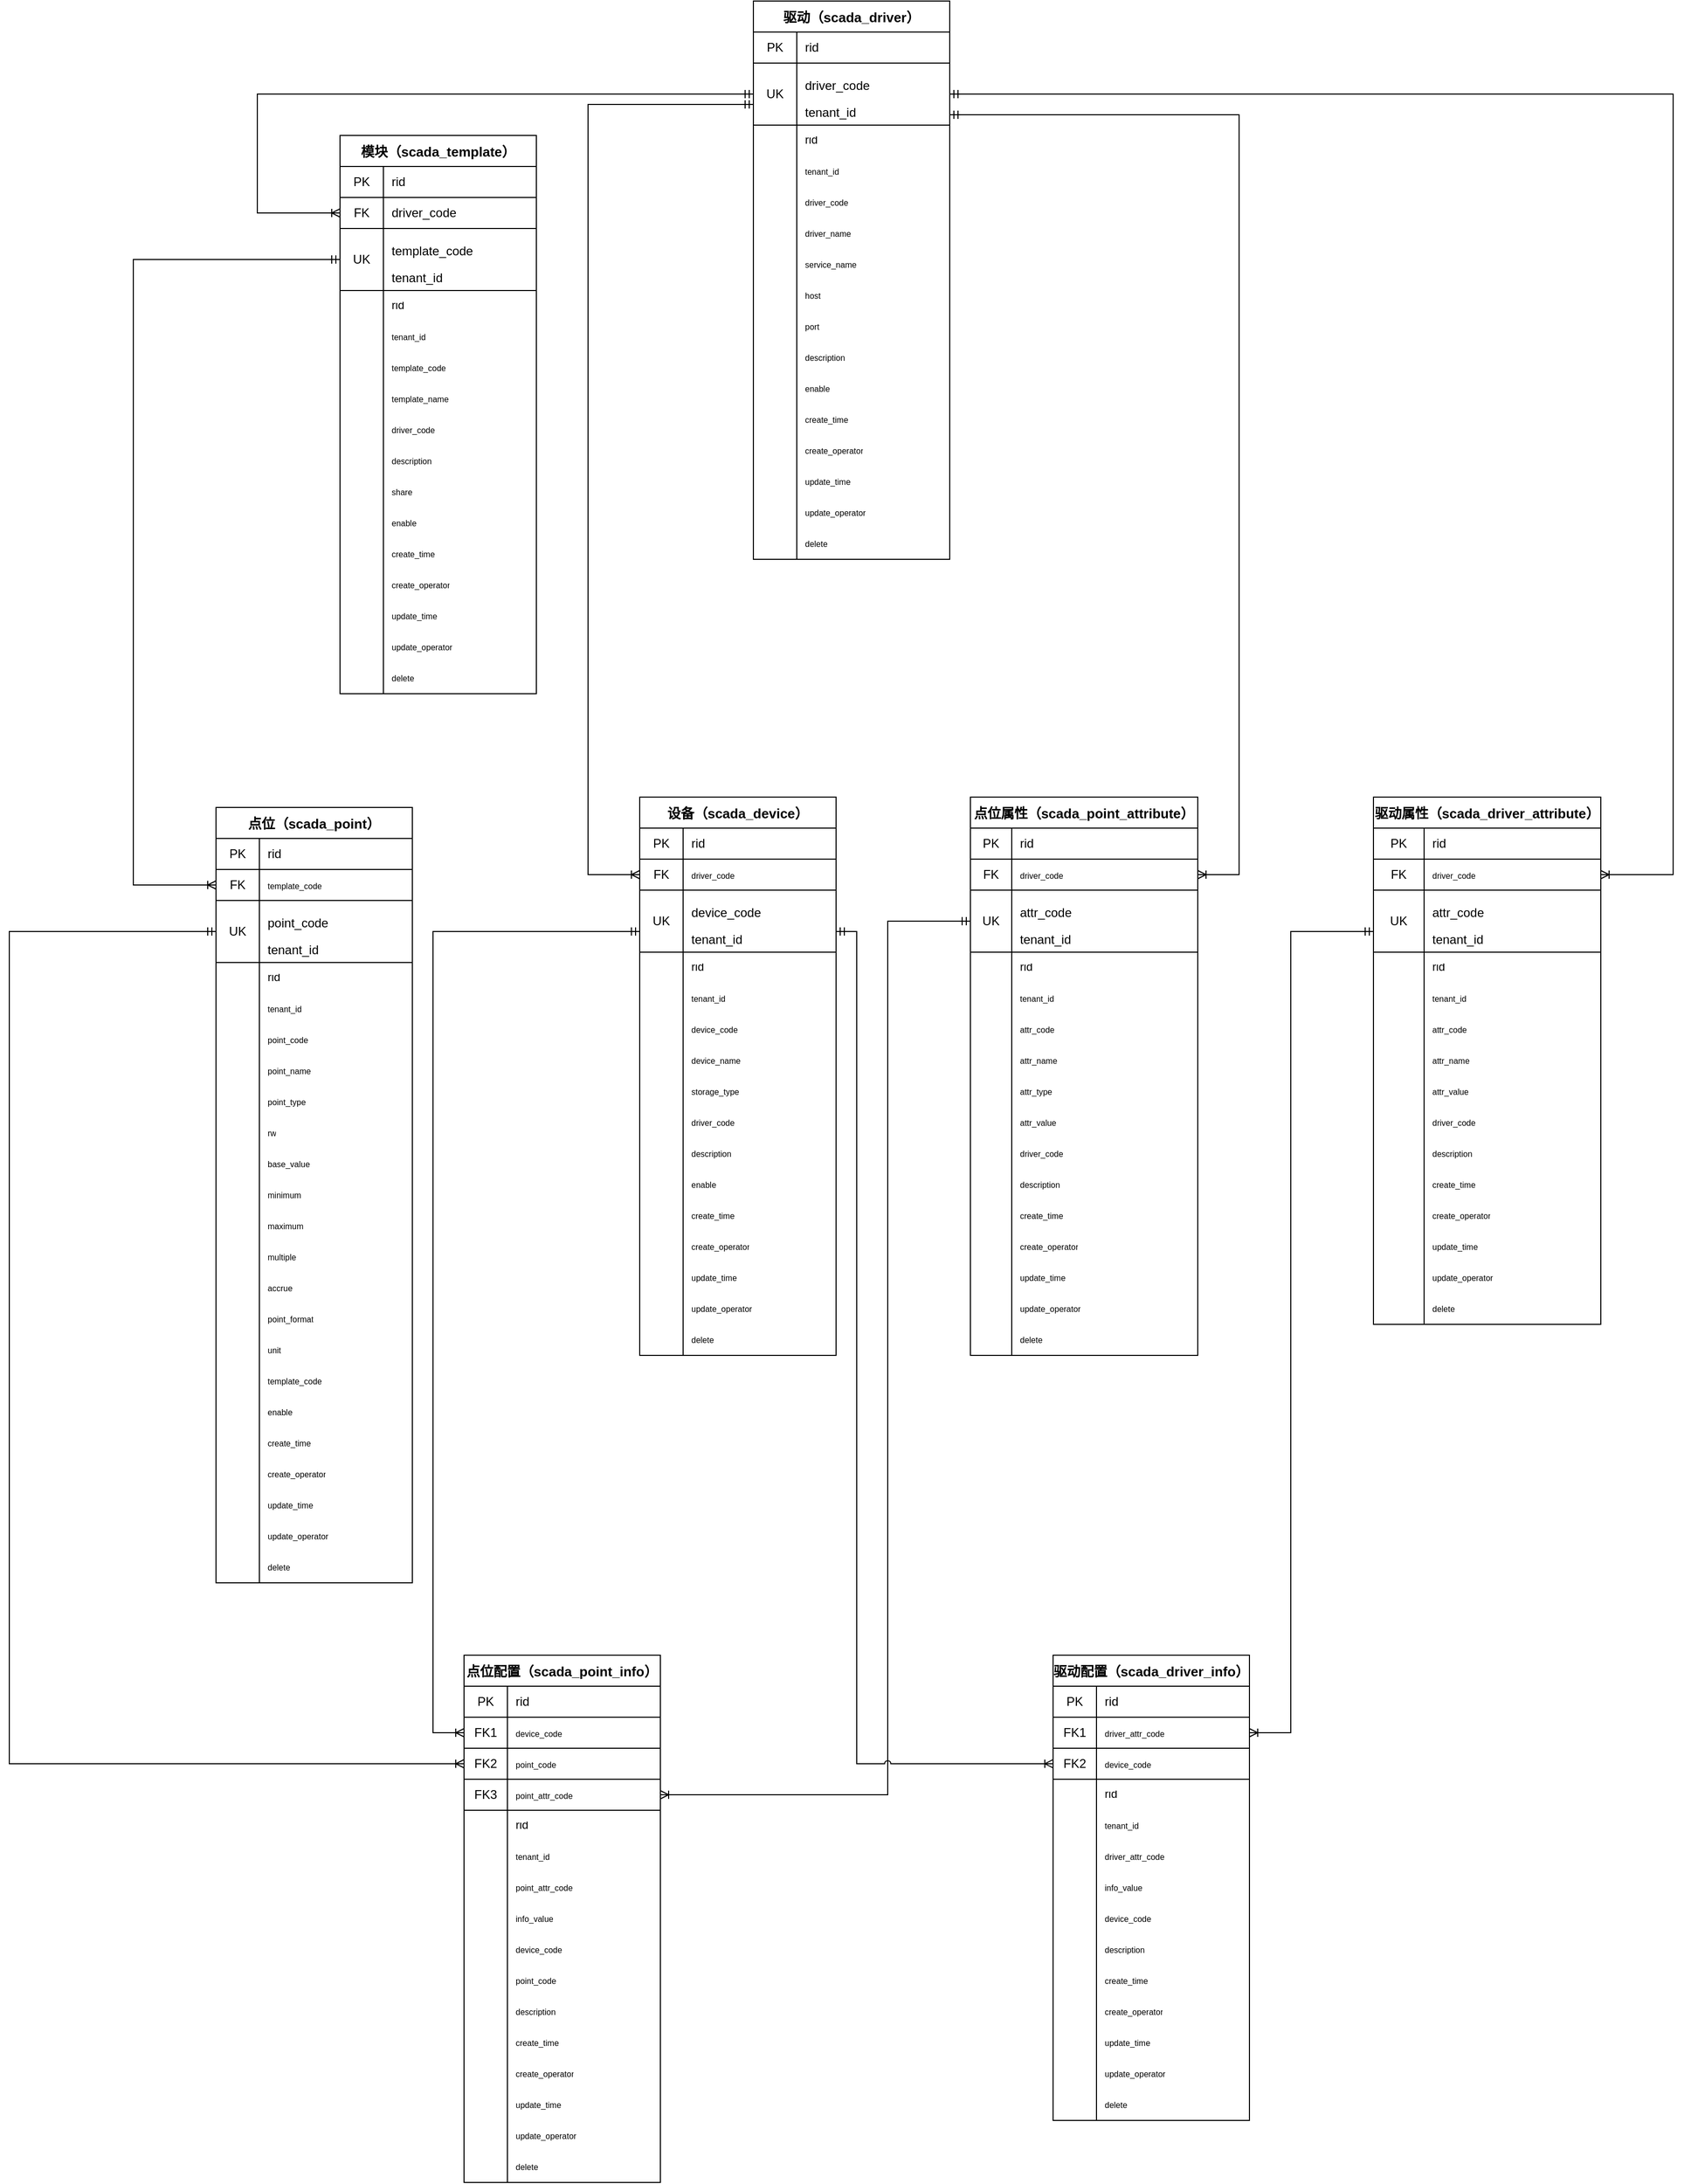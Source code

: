 <mxfile version="15.1.4" type="github">
  <diagram id="ryRdMAYghQWcvPGMo6g5" name="Page-1">
    <mxGraphModel dx="2249" dy="1963" grid="1" gridSize="10" guides="1" tooltips="1" connect="1" arrows="1" fold="1" page="1" pageScale="1" pageWidth="827" pageHeight="1169" math="0" shadow="0">
      <root>
        <mxCell id="0" />
        <mxCell id="1" parent="0" />
        <mxCell id="N5I7_KXItyvlqLJmLEQX-117" value="模块（scada_template）" style="shape=table;startSize=30;container=1;collapsible=0;childLayout=tableLayout;fixedRows=1;rowLines=0;fontStyle=1;align=center;pointerEvents=1;fontSize=13;" vertex="1" parent="1">
          <mxGeometry x="260" y="-230" width="190" height="540" as="geometry" />
        </mxCell>
        <mxCell id="N5I7_KXItyvlqLJmLEQX-130" value="" style="shape=partialRectangle;html=1;whiteSpace=wrap;collapsible=0;dropTarget=0;pointerEvents=1;fillColor=none;top=0;left=0;bottom=1;right=0;points=[[0,0.5],[1,0.5]];portConstraint=eastwest;" vertex="1" parent="N5I7_KXItyvlqLJmLEQX-117">
          <mxGeometry y="30" width="190" height="30" as="geometry" />
        </mxCell>
        <mxCell id="N5I7_KXItyvlqLJmLEQX-131" value="PK" style="shape=partialRectangle;html=1;whiteSpace=wrap;connectable=0;fillColor=none;top=0;left=0;bottom=0;right=0;overflow=hidden;pointerEvents=1;" vertex="1" parent="N5I7_KXItyvlqLJmLEQX-130">
          <mxGeometry width="42" height="30" as="geometry" />
        </mxCell>
        <mxCell id="N5I7_KXItyvlqLJmLEQX-132" value="rid" style="shape=partialRectangle;html=1;whiteSpace=wrap;connectable=0;fillColor=none;top=0;left=0;bottom=0;right=0;align=left;spacingLeft=6;overflow=hidden;pointerEvents=1;" vertex="1" parent="N5I7_KXItyvlqLJmLEQX-130">
          <mxGeometry x="42" width="148" height="30" as="geometry" />
        </mxCell>
        <mxCell id="N5I7_KXItyvlqLJmLEQX-133" value="" style="shape=partialRectangle;html=1;whiteSpace=wrap;collapsible=0;dropTarget=0;pointerEvents=1;fillColor=none;top=0;left=0;bottom=1;right=0;points=[[0,0.5],[1,0.5]];portConstraint=eastwest;" vertex="1" parent="N5I7_KXItyvlqLJmLEQX-117">
          <mxGeometry y="60" width="190" height="30" as="geometry" />
        </mxCell>
        <mxCell id="N5I7_KXItyvlqLJmLEQX-134" value="FK" style="shape=partialRectangle;html=1;whiteSpace=wrap;connectable=0;fillColor=none;top=0;left=0;bottom=0;right=0;overflow=hidden;pointerEvents=1;" vertex="1" parent="N5I7_KXItyvlqLJmLEQX-133">
          <mxGeometry width="42" height="30" as="geometry" />
        </mxCell>
        <mxCell id="N5I7_KXItyvlqLJmLEQX-135" value="&lt;span style=&quot;&quot;&gt;driver_code&lt;/span&gt;" style="shape=partialRectangle;html=1;whiteSpace=wrap;connectable=0;fillColor=none;top=0;left=0;bottom=0;right=0;align=left;spacingLeft=6;overflow=hidden;pointerEvents=1;" vertex="1" parent="N5I7_KXItyvlqLJmLEQX-133">
          <mxGeometry x="42" width="148" height="30" as="geometry" />
        </mxCell>
        <mxCell id="N5I7_KXItyvlqLJmLEQX-127" value="" style="shape=partialRectangle;html=1;whiteSpace=wrap;collapsible=0;dropTarget=0;pointerEvents=1;fillColor=none;top=0;left=0;bottom=1;right=0;points=[[0,0.5],[1,0.5]];portConstraint=eastwest;" vertex="1" parent="N5I7_KXItyvlqLJmLEQX-117">
          <mxGeometry y="90" width="190" height="60" as="geometry" />
        </mxCell>
        <mxCell id="N5I7_KXItyvlqLJmLEQX-128" value="UK" style="shape=partialRectangle;html=1;whiteSpace=wrap;connectable=0;fillColor=none;top=0;left=0;bottom=0;right=0;overflow=hidden;pointerEvents=1;" vertex="1" parent="N5I7_KXItyvlqLJmLEQX-127">
          <mxGeometry width="42" height="60" as="geometry" />
        </mxCell>
        <mxCell id="N5I7_KXItyvlqLJmLEQX-129" value="&lt;p class=&quot;MsoNormal&quot; style=&quot;&quot;&gt;template_code&lt;/p&gt;&lt;p class=&quot;MsoNormal&quot; style=&quot;&quot;&gt;tenant_id&lt;/p&gt;" style="shape=partialRectangle;html=1;whiteSpace=wrap;connectable=0;fillColor=none;top=0;left=0;bottom=0;right=0;align=left;spacingLeft=6;overflow=hidden;pointerEvents=1;" vertex="1" parent="N5I7_KXItyvlqLJmLEQX-127">
          <mxGeometry x="42" width="148" height="60" as="geometry" />
        </mxCell>
        <mxCell id="N5I7_KXItyvlqLJmLEQX-121" value="" style="shape=partialRectangle;html=1;whiteSpace=wrap;collapsible=0;dropTarget=0;pointerEvents=1;fillColor=none;top=0;left=0;bottom=0;right=0;points=[[0,0.5],[1,0.5]];portConstraint=eastwest;fontSize=8;" vertex="1" parent="N5I7_KXItyvlqLJmLEQX-117">
          <mxGeometry y="150" width="190" height="30" as="geometry" />
        </mxCell>
        <mxCell id="N5I7_KXItyvlqLJmLEQX-122" value="" style="shape=partialRectangle;html=1;whiteSpace=wrap;connectable=0;fillColor=none;top=0;left=0;bottom=0;right=0;overflow=hidden;pointerEvents=1;fontSize=8;" vertex="1" parent="N5I7_KXItyvlqLJmLEQX-121">
          <mxGeometry width="42" height="30" as="geometry" />
        </mxCell>
        <mxCell id="N5I7_KXItyvlqLJmLEQX-123" value="&lt;div style=&quot;line-height: 1.25&quot;&gt;&lt;span style=&quot;line-height: 95%&quot;&gt;&lt;font style=&quot;font-size: 11px&quot;&gt;rid&lt;/font&gt;&lt;/span&gt;&lt;/div&gt;" style="shape=partialRectangle;html=1;whiteSpace=wrap;connectable=0;fillColor=none;top=0;left=0;bottom=0;right=0;align=left;spacingLeft=6;overflow=hidden;pointerEvents=1;fontSize=8;" vertex="1" parent="N5I7_KXItyvlqLJmLEQX-121">
          <mxGeometry x="42" width="148" height="30" as="geometry" />
        </mxCell>
        <mxCell id="N5I7_KXItyvlqLJmLEQX-124" value="" style="shape=partialRectangle;html=1;whiteSpace=wrap;collapsible=0;dropTarget=0;pointerEvents=1;fillColor=none;top=0;left=0;bottom=0;right=0;points=[[0,0.5],[1,0.5]];portConstraint=eastwest;fontSize=8;" vertex="1" parent="N5I7_KXItyvlqLJmLEQX-117">
          <mxGeometry y="180" width="190" height="30" as="geometry" />
        </mxCell>
        <mxCell id="N5I7_KXItyvlqLJmLEQX-125" value="" style="shape=partialRectangle;html=1;whiteSpace=wrap;connectable=0;fillColor=none;top=0;left=0;bottom=0;right=0;overflow=hidden;pointerEvents=1;fontSize=8;" vertex="1" parent="N5I7_KXItyvlqLJmLEQX-124">
          <mxGeometry width="42" height="30" as="geometry" />
        </mxCell>
        <mxCell id="N5I7_KXItyvlqLJmLEQX-126" value="&lt;div style=&quot;line-height: 1.25; font-size: 8px;&quot;&gt;&lt;span style=&quot;font-size: 8px;&quot;&gt;tenant_id&lt;/span&gt;&lt;/div&gt;" style="shape=partialRectangle;html=1;whiteSpace=wrap;connectable=0;fillColor=none;top=0;left=0;bottom=0;right=0;align=left;spacingLeft=6;overflow=hidden;pointerEvents=1;fontSize=8;" vertex="1" parent="N5I7_KXItyvlqLJmLEQX-124">
          <mxGeometry x="42" width="148" height="30" as="geometry" />
        </mxCell>
        <mxCell id="N5I7_KXItyvlqLJmLEQX-136" value="" style="shape=partialRectangle;html=1;whiteSpace=wrap;collapsible=0;dropTarget=0;pointerEvents=1;fillColor=none;top=0;left=0;bottom=0;right=0;points=[[0,0.5],[1,0.5]];portConstraint=eastwest;fontSize=8;" vertex="1" parent="N5I7_KXItyvlqLJmLEQX-117">
          <mxGeometry y="210" width="190" height="30" as="geometry" />
        </mxCell>
        <mxCell id="N5I7_KXItyvlqLJmLEQX-137" value="" style="shape=partialRectangle;html=1;whiteSpace=wrap;connectable=0;fillColor=none;top=0;left=0;bottom=0;right=0;overflow=hidden;pointerEvents=1;fontSize=8;" vertex="1" parent="N5I7_KXItyvlqLJmLEQX-136">
          <mxGeometry width="42" height="30" as="geometry" />
        </mxCell>
        <mxCell id="N5I7_KXItyvlqLJmLEQX-138" value="&lt;div style=&quot;line-height: 1.25; font-size: 8px;&quot;&gt;&lt;div style=&quot;line-height: 1.25; font-size: 8px;&quot;&gt;&lt;span style=&quot;font-size: 8px;&quot;&gt;template_code&lt;/span&gt;&lt;/div&gt;&lt;/div&gt;" style="shape=partialRectangle;html=1;whiteSpace=wrap;connectable=0;fillColor=none;top=0;left=0;bottom=0;right=0;align=left;spacingLeft=6;overflow=hidden;pointerEvents=1;fontSize=8;" vertex="1" parent="N5I7_KXItyvlqLJmLEQX-136">
          <mxGeometry x="42" width="148" height="30" as="geometry" />
        </mxCell>
        <mxCell id="N5I7_KXItyvlqLJmLEQX-139" value="" style="shape=partialRectangle;html=1;whiteSpace=wrap;collapsible=0;dropTarget=0;pointerEvents=1;fillColor=none;top=0;left=0;bottom=0;right=0;points=[[0,0.5],[1,0.5]];portConstraint=eastwest;fontSize=8;" vertex="1" parent="N5I7_KXItyvlqLJmLEQX-117">
          <mxGeometry y="240" width="190" height="30" as="geometry" />
        </mxCell>
        <mxCell id="N5I7_KXItyvlqLJmLEQX-140" value="" style="shape=partialRectangle;html=1;whiteSpace=wrap;connectable=0;fillColor=none;top=0;left=0;bottom=0;right=0;overflow=hidden;pointerEvents=1;fontSize=8;" vertex="1" parent="N5I7_KXItyvlqLJmLEQX-139">
          <mxGeometry width="42" height="30" as="geometry" />
        </mxCell>
        <mxCell id="N5I7_KXItyvlqLJmLEQX-141" value="&lt;div style=&quot;line-height: 1.25; font-size: 8px;&quot;&gt;&lt;div style=&quot;line-height: 1.25; font-size: 8px;&quot;&gt;&lt;span style=&quot;font-size: 8px;&quot;&gt;template_name&lt;/span&gt;&lt;/div&gt;&lt;/div&gt;" style="shape=partialRectangle;html=1;whiteSpace=wrap;connectable=0;fillColor=none;top=0;left=0;bottom=0;right=0;align=left;spacingLeft=6;overflow=hidden;pointerEvents=1;fontSize=8;" vertex="1" parent="N5I7_KXItyvlqLJmLEQX-139">
          <mxGeometry x="42" width="148" height="30" as="geometry" />
        </mxCell>
        <mxCell id="N5I7_KXItyvlqLJmLEQX-142" value="" style="shape=partialRectangle;html=1;whiteSpace=wrap;collapsible=0;dropTarget=0;pointerEvents=1;fillColor=none;top=0;left=0;bottom=0;right=0;points=[[0,0.5],[1,0.5]];portConstraint=eastwest;fontSize=8;" vertex="1" parent="N5I7_KXItyvlqLJmLEQX-117">
          <mxGeometry y="270" width="190" height="30" as="geometry" />
        </mxCell>
        <mxCell id="N5I7_KXItyvlqLJmLEQX-143" value="" style="shape=partialRectangle;html=1;whiteSpace=wrap;connectable=0;fillColor=none;top=0;left=0;bottom=0;right=0;overflow=hidden;pointerEvents=1;fontSize=8;" vertex="1" parent="N5I7_KXItyvlqLJmLEQX-142">
          <mxGeometry width="42" height="30" as="geometry" />
        </mxCell>
        <mxCell id="N5I7_KXItyvlqLJmLEQX-144" value="&lt;div style=&quot;line-height: 1.25; font-size: 8px;&quot;&gt;&lt;div style=&quot;line-height: 1.25; font-size: 8px;&quot;&gt;&lt;div style=&quot;line-height: 1.25; font-size: 8px;&quot;&gt;&lt;span style=&quot;font-size: 8px;&quot;&gt;driver_code&lt;/span&gt;&lt;/div&gt;&lt;/div&gt;&lt;/div&gt;" style="shape=partialRectangle;html=1;whiteSpace=wrap;connectable=0;fillColor=none;top=0;left=0;bottom=0;right=0;align=left;spacingLeft=6;overflow=hidden;pointerEvents=1;fontSize=8;" vertex="1" parent="N5I7_KXItyvlqLJmLEQX-142">
          <mxGeometry x="42" width="148" height="30" as="geometry" />
        </mxCell>
        <mxCell id="N5I7_KXItyvlqLJmLEQX-145" value="" style="shape=partialRectangle;html=1;whiteSpace=wrap;collapsible=0;dropTarget=0;pointerEvents=1;fillColor=none;top=0;left=0;bottom=0;right=0;points=[[0,0.5],[1,0.5]];portConstraint=eastwest;fontSize=8;" vertex="1" parent="N5I7_KXItyvlqLJmLEQX-117">
          <mxGeometry y="300" width="190" height="30" as="geometry" />
        </mxCell>
        <mxCell id="N5I7_KXItyvlqLJmLEQX-146" value="" style="shape=partialRectangle;html=1;whiteSpace=wrap;connectable=0;fillColor=none;top=0;left=0;bottom=0;right=0;overflow=hidden;pointerEvents=1;fontSize=8;" vertex="1" parent="N5I7_KXItyvlqLJmLEQX-145">
          <mxGeometry width="42" height="30" as="geometry" />
        </mxCell>
        <mxCell id="N5I7_KXItyvlqLJmLEQX-147" value="&lt;div style=&quot;line-height: 1.25; font-size: 8px;&quot;&gt;&lt;div style=&quot;line-height: 1.25; font-size: 8px;&quot;&gt;&lt;div style=&quot;line-height: 1.25; font-size: 8px;&quot;&gt;&lt;span style=&quot;font-size: 8px;&quot;&gt;description&lt;/span&gt;&lt;/div&gt;&lt;/div&gt;&lt;/div&gt;" style="shape=partialRectangle;html=1;whiteSpace=wrap;connectable=0;fillColor=none;top=0;left=0;bottom=0;right=0;align=left;spacingLeft=6;overflow=hidden;pointerEvents=1;fontSize=8;" vertex="1" parent="N5I7_KXItyvlqLJmLEQX-145">
          <mxGeometry x="42" width="148" height="30" as="geometry" />
        </mxCell>
        <mxCell id="N5I7_KXItyvlqLJmLEQX-148" value="" style="shape=partialRectangle;html=1;whiteSpace=wrap;collapsible=0;dropTarget=0;pointerEvents=1;fillColor=none;top=0;left=0;bottom=0;right=0;points=[[0,0.5],[1,0.5]];portConstraint=eastwest;fontSize=8;" vertex="1" parent="N5I7_KXItyvlqLJmLEQX-117">
          <mxGeometry y="330" width="190" height="30" as="geometry" />
        </mxCell>
        <mxCell id="N5I7_KXItyvlqLJmLEQX-149" value="" style="shape=partialRectangle;html=1;whiteSpace=wrap;connectable=0;fillColor=none;top=0;left=0;bottom=0;right=0;overflow=hidden;pointerEvents=1;fontSize=8;" vertex="1" parent="N5I7_KXItyvlqLJmLEQX-148">
          <mxGeometry width="42" height="30" as="geometry" />
        </mxCell>
        <mxCell id="N5I7_KXItyvlqLJmLEQX-150" value="&lt;div style=&quot;line-height: 1.25; font-size: 8px;&quot;&gt;&lt;div style=&quot;line-height: 1.25; font-size: 8px;&quot;&gt;&lt;div style=&quot;line-height: 1.25; font-size: 8px;&quot;&gt;&lt;div style=&quot;line-height: 1.25; font-size: 8px;&quot;&gt;&lt;span style=&quot;font-size: 8px;&quot;&gt;share&lt;/span&gt;&lt;/div&gt;&lt;/div&gt;&lt;/div&gt;&lt;/div&gt;" style="shape=partialRectangle;html=1;whiteSpace=wrap;connectable=0;fillColor=none;top=0;left=0;bottom=0;right=0;align=left;spacingLeft=6;overflow=hidden;pointerEvents=1;fontSize=8;" vertex="1" parent="N5I7_KXItyvlqLJmLEQX-148">
          <mxGeometry x="42" width="148" height="30" as="geometry" />
        </mxCell>
        <mxCell id="N5I7_KXItyvlqLJmLEQX-151" value="" style="shape=partialRectangle;html=1;whiteSpace=wrap;collapsible=0;dropTarget=0;pointerEvents=1;fillColor=none;top=0;left=0;bottom=0;right=0;points=[[0,0.5],[1,0.5]];portConstraint=eastwest;fontSize=8;" vertex="1" parent="N5I7_KXItyvlqLJmLEQX-117">
          <mxGeometry y="360" width="190" height="30" as="geometry" />
        </mxCell>
        <mxCell id="N5I7_KXItyvlqLJmLEQX-152" value="" style="shape=partialRectangle;html=1;whiteSpace=wrap;connectable=0;fillColor=none;top=0;left=0;bottom=0;right=0;overflow=hidden;pointerEvents=1;fontSize=8;" vertex="1" parent="N5I7_KXItyvlqLJmLEQX-151">
          <mxGeometry width="42" height="30" as="geometry" />
        </mxCell>
        <mxCell id="N5I7_KXItyvlqLJmLEQX-153" value="&lt;div style=&quot;line-height: 1.25; font-size: 8px;&quot;&gt;&lt;div style=&quot;line-height: 1.25; font-size: 8px;&quot;&gt;&lt;div style=&quot;line-height: 1.25; font-size: 8px;&quot;&gt;&lt;div style=&quot;line-height: 1.25; font-size: 8px;&quot;&gt;&lt;span style=&quot;font-size: 8px;&quot;&gt;enable&lt;/span&gt;&lt;/div&gt;&lt;/div&gt;&lt;/div&gt;&lt;/div&gt;" style="shape=partialRectangle;html=1;whiteSpace=wrap;connectable=0;fillColor=none;top=0;left=0;bottom=0;right=0;align=left;spacingLeft=6;overflow=hidden;pointerEvents=1;fontSize=8;" vertex="1" parent="N5I7_KXItyvlqLJmLEQX-151">
          <mxGeometry x="42" width="148" height="30" as="geometry" />
        </mxCell>
        <mxCell id="N5I7_KXItyvlqLJmLEQX-154" value="" style="shape=partialRectangle;html=1;whiteSpace=wrap;collapsible=0;dropTarget=0;pointerEvents=1;fillColor=none;top=0;left=0;bottom=0;right=0;points=[[0,0.5],[1,0.5]];portConstraint=eastwest;fontSize=8;" vertex="1" parent="N5I7_KXItyvlqLJmLEQX-117">
          <mxGeometry y="390" width="190" height="30" as="geometry" />
        </mxCell>
        <mxCell id="N5I7_KXItyvlqLJmLEQX-155" value="" style="shape=partialRectangle;html=1;whiteSpace=wrap;connectable=0;fillColor=none;top=0;left=0;bottom=0;right=0;overflow=hidden;pointerEvents=1;fontSize=8;" vertex="1" parent="N5I7_KXItyvlqLJmLEQX-154">
          <mxGeometry width="42" height="30" as="geometry" />
        </mxCell>
        <mxCell id="N5I7_KXItyvlqLJmLEQX-156" value="&lt;div style=&quot;line-height: 1.25; font-size: 8px;&quot;&gt;&lt;div style=&quot;line-height: 1.25; font-size: 8px;&quot;&gt;&lt;div style=&quot;line-height: 1.25; font-size: 8px;&quot;&gt;&lt;div style=&quot;line-height: 1.25; font-size: 8px;&quot;&gt;&lt;div style=&quot;line-height: 1.25; font-size: 8px;&quot;&gt;&lt;span style=&quot;font-size: 8px;&quot;&gt;create_time&lt;/span&gt;&lt;/div&gt;&lt;/div&gt;&lt;/div&gt;&lt;/div&gt;&lt;/div&gt;" style="shape=partialRectangle;html=1;whiteSpace=wrap;connectable=0;fillColor=none;top=0;left=0;bottom=0;right=0;align=left;spacingLeft=6;overflow=hidden;pointerEvents=1;fontSize=8;" vertex="1" parent="N5I7_KXItyvlqLJmLEQX-154">
          <mxGeometry x="42" width="148" height="30" as="geometry" />
        </mxCell>
        <mxCell id="N5I7_KXItyvlqLJmLEQX-157" value="" style="shape=partialRectangle;html=1;whiteSpace=wrap;collapsible=0;dropTarget=0;pointerEvents=1;fillColor=none;top=0;left=0;bottom=0;right=0;points=[[0,0.5],[1,0.5]];portConstraint=eastwest;fontSize=8;" vertex="1" parent="N5I7_KXItyvlqLJmLEQX-117">
          <mxGeometry y="420" width="190" height="30" as="geometry" />
        </mxCell>
        <mxCell id="N5I7_KXItyvlqLJmLEQX-158" value="" style="shape=partialRectangle;html=1;whiteSpace=wrap;connectable=0;fillColor=none;top=0;left=0;bottom=0;right=0;overflow=hidden;pointerEvents=1;fontSize=8;" vertex="1" parent="N5I7_KXItyvlqLJmLEQX-157">
          <mxGeometry width="42" height="30" as="geometry" />
        </mxCell>
        <mxCell id="N5I7_KXItyvlqLJmLEQX-159" value="&lt;div style=&quot;line-height: 1.25; font-size: 8px;&quot;&gt;&lt;div style=&quot;line-height: 1.25; font-size: 8px;&quot;&gt;&lt;div style=&quot;line-height: 1.25; font-size: 8px;&quot;&gt;&lt;div style=&quot;line-height: 1.25; font-size: 8px;&quot;&gt;&lt;div style=&quot;line-height: 1.25; font-size: 8px;&quot;&gt;&lt;span style=&quot;font-size: 8px;&quot;&gt;create_operator&lt;/span&gt;&lt;/div&gt;&lt;/div&gt;&lt;/div&gt;&lt;/div&gt;&lt;/div&gt;" style="shape=partialRectangle;html=1;whiteSpace=wrap;connectable=0;fillColor=none;top=0;left=0;bottom=0;right=0;align=left;spacingLeft=6;overflow=hidden;pointerEvents=1;fontSize=8;" vertex="1" parent="N5I7_KXItyvlqLJmLEQX-157">
          <mxGeometry x="42" width="148" height="30" as="geometry" />
        </mxCell>
        <mxCell id="N5I7_KXItyvlqLJmLEQX-160" value="" style="shape=partialRectangle;html=1;whiteSpace=wrap;collapsible=0;dropTarget=0;pointerEvents=1;fillColor=none;top=0;left=0;bottom=0;right=0;points=[[0,0.5],[1,0.5]];portConstraint=eastwest;fontSize=8;" vertex="1" parent="N5I7_KXItyvlqLJmLEQX-117">
          <mxGeometry y="450" width="190" height="30" as="geometry" />
        </mxCell>
        <mxCell id="N5I7_KXItyvlqLJmLEQX-161" value="" style="shape=partialRectangle;html=1;whiteSpace=wrap;connectable=0;fillColor=none;top=0;left=0;bottom=0;right=0;overflow=hidden;pointerEvents=1;fontSize=8;" vertex="1" parent="N5I7_KXItyvlqLJmLEQX-160">
          <mxGeometry width="42" height="30" as="geometry" />
        </mxCell>
        <mxCell id="N5I7_KXItyvlqLJmLEQX-162" value="&lt;div style=&quot;line-height: 1.25; font-size: 8px;&quot;&gt;&lt;div style=&quot;line-height: 1.25; font-size: 8px;&quot;&gt;&lt;div style=&quot;line-height: 1.25; font-size: 8px;&quot;&gt;&lt;div style=&quot;line-height: 1.25; font-size: 8px;&quot;&gt;&lt;div style=&quot;line-height: 1.25; font-size: 8px;&quot;&gt;&lt;span style=&quot;font-size: 8px;&quot;&gt;update_time&lt;/span&gt;&lt;/div&gt;&lt;/div&gt;&lt;/div&gt;&lt;/div&gt;&lt;/div&gt;" style="shape=partialRectangle;html=1;whiteSpace=wrap;connectable=0;fillColor=none;top=0;left=0;bottom=0;right=0;align=left;spacingLeft=6;overflow=hidden;pointerEvents=1;fontSize=8;" vertex="1" parent="N5I7_KXItyvlqLJmLEQX-160">
          <mxGeometry x="42" width="148" height="30" as="geometry" />
        </mxCell>
        <mxCell id="N5I7_KXItyvlqLJmLEQX-163" value="" style="shape=partialRectangle;html=1;whiteSpace=wrap;collapsible=0;dropTarget=0;pointerEvents=1;fillColor=none;top=0;left=0;bottom=0;right=0;points=[[0,0.5],[1,0.5]];portConstraint=eastwest;fontSize=8;" vertex="1" parent="N5I7_KXItyvlqLJmLEQX-117">
          <mxGeometry y="480" width="190" height="30" as="geometry" />
        </mxCell>
        <mxCell id="N5I7_KXItyvlqLJmLEQX-164" value="" style="shape=partialRectangle;html=1;whiteSpace=wrap;connectable=0;fillColor=none;top=0;left=0;bottom=0;right=0;overflow=hidden;pointerEvents=1;fontSize=8;" vertex="1" parent="N5I7_KXItyvlqLJmLEQX-163">
          <mxGeometry width="42" height="30" as="geometry" />
        </mxCell>
        <mxCell id="N5I7_KXItyvlqLJmLEQX-165" value="&lt;div style=&quot;line-height: 1.25; font-size: 8px;&quot;&gt;&lt;div style=&quot;line-height: 1.25; font-size: 8px;&quot;&gt;&lt;div style=&quot;line-height: 1.25; font-size: 8px;&quot;&gt;&lt;div style=&quot;line-height: 1.25; font-size: 8px;&quot;&gt;&lt;div style=&quot;line-height: 1.25; font-size: 8px;&quot;&gt;&lt;div style=&quot;line-height: 1.25; font-size: 8px;&quot;&gt;&lt;span style=&quot;font-size: 8px;&quot;&gt;update_operator&lt;/span&gt;&lt;/div&gt;&lt;/div&gt;&lt;/div&gt;&lt;/div&gt;&lt;/div&gt;&lt;/div&gt;" style="shape=partialRectangle;html=1;whiteSpace=wrap;connectable=0;fillColor=none;top=0;left=0;bottom=0;right=0;align=left;spacingLeft=6;overflow=hidden;pointerEvents=1;fontSize=8;" vertex="1" parent="N5I7_KXItyvlqLJmLEQX-163">
          <mxGeometry x="42" width="148" height="30" as="geometry" />
        </mxCell>
        <mxCell id="N5I7_KXItyvlqLJmLEQX-166" value="" style="shape=partialRectangle;html=1;whiteSpace=wrap;collapsible=0;dropTarget=0;pointerEvents=1;fillColor=none;top=0;left=0;bottom=0;right=0;points=[[0,0.5],[1,0.5]];portConstraint=eastwest;fontSize=8;" vertex="1" parent="N5I7_KXItyvlqLJmLEQX-117">
          <mxGeometry y="510" width="190" height="30" as="geometry" />
        </mxCell>
        <mxCell id="N5I7_KXItyvlqLJmLEQX-167" value="" style="shape=partialRectangle;html=1;whiteSpace=wrap;connectable=0;fillColor=none;top=0;left=0;bottom=0;right=0;overflow=hidden;pointerEvents=1;fontSize=8;" vertex="1" parent="N5I7_KXItyvlqLJmLEQX-166">
          <mxGeometry width="42" height="30" as="geometry" />
        </mxCell>
        <mxCell id="N5I7_KXItyvlqLJmLEQX-168" value="&lt;div style=&quot;line-height: 1.25; font-size: 8px;&quot;&gt;&lt;div style=&quot;line-height: 1.25; font-size: 8px;&quot;&gt;&lt;div style=&quot;line-height: 1.25; font-size: 8px;&quot;&gt;&lt;div style=&quot;line-height: 1.25; font-size: 8px;&quot;&gt;&lt;div style=&quot;line-height: 1.25; font-size: 8px;&quot;&gt;&lt;div style=&quot;line-height: 1.25; font-size: 8px;&quot;&gt;&lt;span style=&quot;font-size: 8px;&quot;&gt;delete&lt;/span&gt;&lt;/div&gt;&lt;/div&gt;&lt;/div&gt;&lt;/div&gt;&lt;/div&gt;&lt;/div&gt;" style="shape=partialRectangle;html=1;whiteSpace=wrap;connectable=0;fillColor=none;top=0;left=0;bottom=0;right=0;align=left;spacingLeft=6;overflow=hidden;pointerEvents=1;fontSize=8;" vertex="1" parent="N5I7_KXItyvlqLJmLEQX-166">
          <mxGeometry x="42" width="148" height="30" as="geometry" />
        </mxCell>
        <mxCell id="N5I7_KXItyvlqLJmLEQX-169" value="驱动（scada_driver）" style="shape=table;startSize=30;container=1;collapsible=0;childLayout=tableLayout;fixedRows=1;rowLines=0;fontStyle=1;align=center;pointerEvents=1;fontSize=13;" vertex="1" parent="1">
          <mxGeometry x="660" y="-360" width="190" height="540" as="geometry" />
        </mxCell>
        <mxCell id="N5I7_KXItyvlqLJmLEQX-170" value="" style="shape=partialRectangle;html=1;whiteSpace=wrap;collapsible=0;dropTarget=0;pointerEvents=1;fillColor=none;top=0;left=0;bottom=1;right=0;points=[[0,0.5],[1,0.5]];portConstraint=eastwest;" vertex="1" parent="N5I7_KXItyvlqLJmLEQX-169">
          <mxGeometry y="30" width="190" height="30" as="geometry" />
        </mxCell>
        <mxCell id="N5I7_KXItyvlqLJmLEQX-171" value="PK" style="shape=partialRectangle;html=1;whiteSpace=wrap;connectable=0;fillColor=none;top=0;left=0;bottom=0;right=0;overflow=hidden;pointerEvents=1;" vertex="1" parent="N5I7_KXItyvlqLJmLEQX-170">
          <mxGeometry width="42" height="30" as="geometry" />
        </mxCell>
        <mxCell id="N5I7_KXItyvlqLJmLEQX-172" value="rid" style="shape=partialRectangle;html=1;whiteSpace=wrap;connectable=0;fillColor=none;top=0;left=0;bottom=0;right=0;align=left;spacingLeft=6;overflow=hidden;pointerEvents=1;" vertex="1" parent="N5I7_KXItyvlqLJmLEQX-170">
          <mxGeometry x="42" width="148" height="30" as="geometry" />
        </mxCell>
        <mxCell id="N5I7_KXItyvlqLJmLEQX-176" value="" style="shape=partialRectangle;html=1;whiteSpace=wrap;collapsible=0;dropTarget=0;pointerEvents=1;fillColor=none;top=0;left=0;bottom=1;right=0;points=[[0,0.5],[1,0.5]];portConstraint=eastwest;" vertex="1" parent="N5I7_KXItyvlqLJmLEQX-169">
          <mxGeometry y="60" width="190" height="60" as="geometry" />
        </mxCell>
        <mxCell id="N5I7_KXItyvlqLJmLEQX-177" value="UK" style="shape=partialRectangle;html=1;whiteSpace=wrap;connectable=0;fillColor=none;top=0;left=0;bottom=0;right=0;overflow=hidden;pointerEvents=1;" vertex="1" parent="N5I7_KXItyvlqLJmLEQX-176">
          <mxGeometry width="42" height="60" as="geometry" />
        </mxCell>
        <mxCell id="N5I7_KXItyvlqLJmLEQX-178" value="&lt;p class=&quot;MsoNormal&quot;&gt;&lt;font style=&quot;font-size: 12px&quot;&gt;driver_code&lt;/font&gt;&lt;/p&gt;&lt;p class=&quot;MsoNormal&quot;&gt;tenant_id&lt;/p&gt;" style="shape=partialRectangle;html=1;whiteSpace=wrap;connectable=0;fillColor=none;top=0;left=0;bottom=0;right=0;align=left;spacingLeft=6;overflow=hidden;pointerEvents=1;" vertex="1" parent="N5I7_KXItyvlqLJmLEQX-176">
          <mxGeometry x="42" width="148" height="60" as="geometry" />
        </mxCell>
        <mxCell id="N5I7_KXItyvlqLJmLEQX-179" value="" style="shape=partialRectangle;html=1;whiteSpace=wrap;collapsible=0;dropTarget=0;pointerEvents=1;fillColor=none;top=0;left=0;bottom=0;right=0;points=[[0,0.5],[1,0.5]];portConstraint=eastwest;fontSize=8;" vertex="1" parent="N5I7_KXItyvlqLJmLEQX-169">
          <mxGeometry y="120" width="190" height="30" as="geometry" />
        </mxCell>
        <mxCell id="N5I7_KXItyvlqLJmLEQX-180" value="" style="shape=partialRectangle;html=1;whiteSpace=wrap;connectable=0;fillColor=none;top=0;left=0;bottom=0;right=0;overflow=hidden;pointerEvents=1;fontSize=8;" vertex="1" parent="N5I7_KXItyvlqLJmLEQX-179">
          <mxGeometry width="42" height="30" as="geometry" />
        </mxCell>
        <mxCell id="N5I7_KXItyvlqLJmLEQX-181" value="&lt;div style=&quot;line-height: 1.25&quot;&gt;&lt;span style=&quot;line-height: 95%&quot;&gt;&lt;font style=&quot;font-size: 11px&quot;&gt;rid&lt;/font&gt;&lt;/span&gt;&lt;/div&gt;" style="shape=partialRectangle;html=1;whiteSpace=wrap;connectable=0;fillColor=none;top=0;left=0;bottom=0;right=0;align=left;spacingLeft=6;overflow=hidden;pointerEvents=1;fontSize=8;" vertex="1" parent="N5I7_KXItyvlqLJmLEQX-179">
          <mxGeometry x="42" width="148" height="30" as="geometry" />
        </mxCell>
        <mxCell id="N5I7_KXItyvlqLJmLEQX-182" value="" style="shape=partialRectangle;html=1;whiteSpace=wrap;collapsible=0;dropTarget=0;pointerEvents=1;fillColor=none;top=0;left=0;bottom=0;right=0;points=[[0,0.5],[1,0.5]];portConstraint=eastwest;fontSize=8;" vertex="1" parent="N5I7_KXItyvlqLJmLEQX-169">
          <mxGeometry y="150" width="190" height="30" as="geometry" />
        </mxCell>
        <mxCell id="N5I7_KXItyvlqLJmLEQX-183" value="" style="shape=partialRectangle;html=1;whiteSpace=wrap;connectable=0;fillColor=none;top=0;left=0;bottom=0;right=0;overflow=hidden;pointerEvents=1;fontSize=8;" vertex="1" parent="N5I7_KXItyvlqLJmLEQX-182">
          <mxGeometry width="42" height="30" as="geometry" />
        </mxCell>
        <mxCell id="N5I7_KXItyvlqLJmLEQX-184" value="&lt;div style=&quot;line-height: 1.25; font-size: 8px;&quot;&gt;&lt;span style=&quot;font-size: 8px;&quot;&gt;tenant_id&lt;/span&gt;&lt;/div&gt;" style="shape=partialRectangle;html=1;whiteSpace=wrap;connectable=0;fillColor=none;top=0;left=0;bottom=0;right=0;align=left;spacingLeft=6;overflow=hidden;pointerEvents=1;fontSize=8;" vertex="1" parent="N5I7_KXItyvlqLJmLEQX-182">
          <mxGeometry x="42" width="148" height="30" as="geometry" />
        </mxCell>
        <mxCell id="N5I7_KXItyvlqLJmLEQX-185" value="" style="shape=partialRectangle;html=1;whiteSpace=wrap;collapsible=0;dropTarget=0;pointerEvents=1;fillColor=none;top=0;left=0;bottom=0;right=0;points=[[0,0.5],[1,0.5]];portConstraint=eastwest;fontSize=8;" vertex="1" parent="N5I7_KXItyvlqLJmLEQX-169">
          <mxGeometry y="180" width="190" height="30" as="geometry" />
        </mxCell>
        <mxCell id="N5I7_KXItyvlqLJmLEQX-186" value="" style="shape=partialRectangle;html=1;whiteSpace=wrap;connectable=0;fillColor=none;top=0;left=0;bottom=0;right=0;overflow=hidden;pointerEvents=1;fontSize=8;" vertex="1" parent="N5I7_KXItyvlqLJmLEQX-185">
          <mxGeometry width="42" height="30" as="geometry" />
        </mxCell>
        <mxCell id="N5I7_KXItyvlqLJmLEQX-187" value="&lt;div style=&quot;line-height: 1.25&quot;&gt;&lt;div style=&quot;line-height: 1.25&quot;&gt;&lt;span style=&quot;font-size: 8px&quot;&gt;driver_code&lt;/span&gt;&lt;br&gt;&lt;/div&gt;&lt;/div&gt;" style="shape=partialRectangle;html=1;whiteSpace=wrap;connectable=0;fillColor=none;top=0;left=0;bottom=0;right=0;align=left;spacingLeft=6;overflow=hidden;pointerEvents=1;fontSize=8;" vertex="1" parent="N5I7_KXItyvlqLJmLEQX-185">
          <mxGeometry x="42" width="148" height="30" as="geometry" />
        </mxCell>
        <mxCell id="N5I7_KXItyvlqLJmLEQX-188" value="" style="shape=partialRectangle;html=1;whiteSpace=wrap;collapsible=0;dropTarget=0;pointerEvents=1;fillColor=none;top=0;left=0;bottom=0;right=0;points=[[0,0.5],[1,0.5]];portConstraint=eastwest;fontSize=8;" vertex="1" parent="N5I7_KXItyvlqLJmLEQX-169">
          <mxGeometry y="210" width="190" height="30" as="geometry" />
        </mxCell>
        <mxCell id="N5I7_KXItyvlqLJmLEQX-189" value="" style="shape=partialRectangle;html=1;whiteSpace=wrap;connectable=0;fillColor=none;top=0;left=0;bottom=0;right=0;overflow=hidden;pointerEvents=1;fontSize=8;" vertex="1" parent="N5I7_KXItyvlqLJmLEQX-188">
          <mxGeometry width="42" height="30" as="geometry" />
        </mxCell>
        <mxCell id="N5I7_KXItyvlqLJmLEQX-190" value="&lt;div style=&quot;line-height: 1.25&quot;&gt;&lt;div style=&quot;line-height: 1.25&quot;&gt;&lt;span style=&quot;font-size: 8px&quot;&gt;driver_name&lt;/span&gt;&lt;br&gt;&lt;/div&gt;&lt;/div&gt;" style="shape=partialRectangle;html=1;whiteSpace=wrap;connectable=0;fillColor=none;top=0;left=0;bottom=0;right=0;align=left;spacingLeft=6;overflow=hidden;pointerEvents=1;fontSize=8;" vertex="1" parent="N5I7_KXItyvlqLJmLEQX-188">
          <mxGeometry x="42" width="148" height="30" as="geometry" />
        </mxCell>
        <mxCell id="N5I7_KXItyvlqLJmLEQX-191" value="" style="shape=partialRectangle;html=1;whiteSpace=wrap;collapsible=0;dropTarget=0;pointerEvents=1;fillColor=none;top=0;left=0;bottom=0;right=0;points=[[0,0.5],[1,0.5]];portConstraint=eastwest;fontSize=8;" vertex="1" parent="N5I7_KXItyvlqLJmLEQX-169">
          <mxGeometry y="240" width="190" height="30" as="geometry" />
        </mxCell>
        <mxCell id="N5I7_KXItyvlqLJmLEQX-192" value="" style="shape=partialRectangle;html=1;whiteSpace=wrap;connectable=0;fillColor=none;top=0;left=0;bottom=0;right=0;overflow=hidden;pointerEvents=1;fontSize=8;" vertex="1" parent="N5I7_KXItyvlqLJmLEQX-191">
          <mxGeometry width="42" height="30" as="geometry" />
        </mxCell>
        <mxCell id="N5I7_KXItyvlqLJmLEQX-193" value="&lt;div style=&quot;line-height: 1.25&quot;&gt;&lt;div style=&quot;line-height: 1.25&quot;&gt;&lt;div style=&quot;line-height: 1.25&quot;&gt;&lt;span style=&quot;font-size: 8px&quot;&gt;service_name&lt;/span&gt;&lt;br&gt;&lt;/div&gt;&lt;/div&gt;&lt;/div&gt;" style="shape=partialRectangle;html=1;whiteSpace=wrap;connectable=0;fillColor=none;top=0;left=0;bottom=0;right=0;align=left;spacingLeft=6;overflow=hidden;pointerEvents=1;fontSize=8;" vertex="1" parent="N5I7_KXItyvlqLJmLEQX-191">
          <mxGeometry x="42" width="148" height="30" as="geometry" />
        </mxCell>
        <mxCell id="N5I7_KXItyvlqLJmLEQX-194" value="" style="shape=partialRectangle;html=1;whiteSpace=wrap;collapsible=0;dropTarget=0;pointerEvents=1;fillColor=none;top=0;left=0;bottom=0;right=0;points=[[0,0.5],[1,0.5]];portConstraint=eastwest;fontSize=8;" vertex="1" parent="N5I7_KXItyvlqLJmLEQX-169">
          <mxGeometry y="270" width="190" height="30" as="geometry" />
        </mxCell>
        <mxCell id="N5I7_KXItyvlqLJmLEQX-195" value="" style="shape=partialRectangle;html=1;whiteSpace=wrap;connectable=0;fillColor=none;top=0;left=0;bottom=0;right=0;overflow=hidden;pointerEvents=1;fontSize=8;" vertex="1" parent="N5I7_KXItyvlqLJmLEQX-194">
          <mxGeometry width="42" height="30" as="geometry" />
        </mxCell>
        <mxCell id="N5I7_KXItyvlqLJmLEQX-196" value="&lt;div style=&quot;line-height: 1.25&quot;&gt;&lt;div style=&quot;line-height: 1.25&quot;&gt;&lt;div style=&quot;line-height: 1.25&quot;&gt;&lt;span style=&quot;font-size: 8px&quot;&gt;host&lt;/span&gt;&lt;br&gt;&lt;/div&gt;&lt;/div&gt;&lt;/div&gt;" style="shape=partialRectangle;html=1;whiteSpace=wrap;connectable=0;fillColor=none;top=0;left=0;bottom=0;right=0;align=left;spacingLeft=6;overflow=hidden;pointerEvents=1;fontSize=8;" vertex="1" parent="N5I7_KXItyvlqLJmLEQX-194">
          <mxGeometry x="42" width="148" height="30" as="geometry" />
        </mxCell>
        <mxCell id="N5I7_KXItyvlqLJmLEQX-197" value="" style="shape=partialRectangle;html=1;whiteSpace=wrap;collapsible=0;dropTarget=0;pointerEvents=1;fillColor=none;top=0;left=0;bottom=0;right=0;points=[[0,0.5],[1,0.5]];portConstraint=eastwest;fontSize=8;" vertex="1" parent="N5I7_KXItyvlqLJmLEQX-169">
          <mxGeometry y="300" width="190" height="30" as="geometry" />
        </mxCell>
        <mxCell id="N5I7_KXItyvlqLJmLEQX-198" value="" style="shape=partialRectangle;html=1;whiteSpace=wrap;connectable=0;fillColor=none;top=0;left=0;bottom=0;right=0;overflow=hidden;pointerEvents=1;fontSize=8;" vertex="1" parent="N5I7_KXItyvlqLJmLEQX-197">
          <mxGeometry width="42" height="30" as="geometry" />
        </mxCell>
        <mxCell id="N5I7_KXItyvlqLJmLEQX-199" value="&lt;div style=&quot;line-height: 1.25&quot;&gt;&lt;div style=&quot;line-height: 1.25&quot;&gt;&lt;div style=&quot;line-height: 1.25&quot;&gt;&lt;div style=&quot;line-height: 1.25&quot;&gt;&lt;span style=&quot;font-size: 8px&quot;&gt;port&lt;/span&gt;&lt;br&gt;&lt;/div&gt;&lt;/div&gt;&lt;/div&gt;&lt;/div&gt;" style="shape=partialRectangle;html=1;whiteSpace=wrap;connectable=0;fillColor=none;top=0;left=0;bottom=0;right=0;align=left;spacingLeft=6;overflow=hidden;pointerEvents=1;fontSize=8;" vertex="1" parent="N5I7_KXItyvlqLJmLEQX-197">
          <mxGeometry x="42" width="148" height="30" as="geometry" />
        </mxCell>
        <mxCell id="N5I7_KXItyvlqLJmLEQX-218" value="" style="shape=partialRectangle;html=1;whiteSpace=wrap;collapsible=0;dropTarget=0;pointerEvents=1;fillColor=none;top=0;left=0;bottom=0;right=0;points=[[0,0.5],[1,0.5]];portConstraint=eastwest;fontSize=8;" vertex="1" parent="N5I7_KXItyvlqLJmLEQX-169">
          <mxGeometry y="330" width="190" height="30" as="geometry" />
        </mxCell>
        <mxCell id="N5I7_KXItyvlqLJmLEQX-219" value="" style="shape=partialRectangle;html=1;whiteSpace=wrap;connectable=0;fillColor=none;top=0;left=0;bottom=0;right=0;overflow=hidden;pointerEvents=1;fontSize=8;" vertex="1" parent="N5I7_KXItyvlqLJmLEQX-218">
          <mxGeometry width="42" height="30" as="geometry" />
        </mxCell>
        <mxCell id="N5I7_KXItyvlqLJmLEQX-220" value="&lt;div style=&quot;line-height: 1.25&quot;&gt;&lt;div style=&quot;line-height: 1.25&quot;&gt;&lt;div style=&quot;line-height: 1.25&quot;&gt;&lt;div style=&quot;line-height: 1.25&quot;&gt;&lt;span style=&quot;font-size: 8px&quot;&gt;description&lt;/span&gt;&lt;br&gt;&lt;/div&gt;&lt;/div&gt;&lt;/div&gt;&lt;/div&gt;" style="shape=partialRectangle;html=1;whiteSpace=wrap;connectable=0;fillColor=none;top=0;left=0;bottom=0;right=0;align=left;spacingLeft=6;overflow=hidden;pointerEvents=1;fontSize=8;" vertex="1" parent="N5I7_KXItyvlqLJmLEQX-218">
          <mxGeometry x="42" width="148" height="30" as="geometry" />
        </mxCell>
        <mxCell id="N5I7_KXItyvlqLJmLEQX-200" value="" style="shape=partialRectangle;html=1;whiteSpace=wrap;collapsible=0;dropTarget=0;pointerEvents=1;fillColor=none;top=0;left=0;bottom=0;right=0;points=[[0,0.5],[1,0.5]];portConstraint=eastwest;fontSize=8;" vertex="1" parent="N5I7_KXItyvlqLJmLEQX-169">
          <mxGeometry y="360" width="190" height="30" as="geometry" />
        </mxCell>
        <mxCell id="N5I7_KXItyvlqLJmLEQX-201" value="" style="shape=partialRectangle;html=1;whiteSpace=wrap;connectable=0;fillColor=none;top=0;left=0;bottom=0;right=0;overflow=hidden;pointerEvents=1;fontSize=8;" vertex="1" parent="N5I7_KXItyvlqLJmLEQX-200">
          <mxGeometry width="42" height="30" as="geometry" />
        </mxCell>
        <mxCell id="N5I7_KXItyvlqLJmLEQX-202" value="&lt;div style=&quot;line-height: 1.25; font-size: 8px;&quot;&gt;&lt;div style=&quot;line-height: 1.25; font-size: 8px;&quot;&gt;&lt;div style=&quot;line-height: 1.25; font-size: 8px;&quot;&gt;&lt;div style=&quot;line-height: 1.25; font-size: 8px;&quot;&gt;&lt;span style=&quot;font-size: 8px;&quot;&gt;enable&lt;/span&gt;&lt;/div&gt;&lt;/div&gt;&lt;/div&gt;&lt;/div&gt;" style="shape=partialRectangle;html=1;whiteSpace=wrap;connectable=0;fillColor=none;top=0;left=0;bottom=0;right=0;align=left;spacingLeft=6;overflow=hidden;pointerEvents=1;fontSize=8;" vertex="1" parent="N5I7_KXItyvlqLJmLEQX-200">
          <mxGeometry x="42" width="148" height="30" as="geometry" />
        </mxCell>
        <mxCell id="N5I7_KXItyvlqLJmLEQX-203" value="" style="shape=partialRectangle;html=1;whiteSpace=wrap;collapsible=0;dropTarget=0;pointerEvents=1;fillColor=none;top=0;left=0;bottom=0;right=0;points=[[0,0.5],[1,0.5]];portConstraint=eastwest;fontSize=8;" vertex="1" parent="N5I7_KXItyvlqLJmLEQX-169">
          <mxGeometry y="390" width="190" height="30" as="geometry" />
        </mxCell>
        <mxCell id="N5I7_KXItyvlqLJmLEQX-204" value="" style="shape=partialRectangle;html=1;whiteSpace=wrap;connectable=0;fillColor=none;top=0;left=0;bottom=0;right=0;overflow=hidden;pointerEvents=1;fontSize=8;" vertex="1" parent="N5I7_KXItyvlqLJmLEQX-203">
          <mxGeometry width="42" height="30" as="geometry" />
        </mxCell>
        <mxCell id="N5I7_KXItyvlqLJmLEQX-205" value="&lt;div style=&quot;line-height: 1.25; font-size: 8px;&quot;&gt;&lt;div style=&quot;line-height: 1.25; font-size: 8px;&quot;&gt;&lt;div style=&quot;line-height: 1.25; font-size: 8px;&quot;&gt;&lt;div style=&quot;line-height: 1.25; font-size: 8px;&quot;&gt;&lt;div style=&quot;line-height: 1.25; font-size: 8px;&quot;&gt;&lt;span style=&quot;font-size: 8px;&quot;&gt;create_time&lt;/span&gt;&lt;/div&gt;&lt;/div&gt;&lt;/div&gt;&lt;/div&gt;&lt;/div&gt;" style="shape=partialRectangle;html=1;whiteSpace=wrap;connectable=0;fillColor=none;top=0;left=0;bottom=0;right=0;align=left;spacingLeft=6;overflow=hidden;pointerEvents=1;fontSize=8;" vertex="1" parent="N5I7_KXItyvlqLJmLEQX-203">
          <mxGeometry x="42" width="148" height="30" as="geometry" />
        </mxCell>
        <mxCell id="N5I7_KXItyvlqLJmLEQX-206" value="" style="shape=partialRectangle;html=1;whiteSpace=wrap;collapsible=0;dropTarget=0;pointerEvents=1;fillColor=none;top=0;left=0;bottom=0;right=0;points=[[0,0.5],[1,0.5]];portConstraint=eastwest;fontSize=8;" vertex="1" parent="N5I7_KXItyvlqLJmLEQX-169">
          <mxGeometry y="420" width="190" height="30" as="geometry" />
        </mxCell>
        <mxCell id="N5I7_KXItyvlqLJmLEQX-207" value="" style="shape=partialRectangle;html=1;whiteSpace=wrap;connectable=0;fillColor=none;top=0;left=0;bottom=0;right=0;overflow=hidden;pointerEvents=1;fontSize=8;" vertex="1" parent="N5I7_KXItyvlqLJmLEQX-206">
          <mxGeometry width="42" height="30" as="geometry" />
        </mxCell>
        <mxCell id="N5I7_KXItyvlqLJmLEQX-208" value="&lt;div style=&quot;line-height: 1.25; font-size: 8px;&quot;&gt;&lt;div style=&quot;line-height: 1.25; font-size: 8px;&quot;&gt;&lt;div style=&quot;line-height: 1.25; font-size: 8px;&quot;&gt;&lt;div style=&quot;line-height: 1.25; font-size: 8px;&quot;&gt;&lt;div style=&quot;line-height: 1.25; font-size: 8px;&quot;&gt;&lt;span style=&quot;font-size: 8px;&quot;&gt;create_operator&lt;/span&gt;&lt;/div&gt;&lt;/div&gt;&lt;/div&gt;&lt;/div&gt;&lt;/div&gt;" style="shape=partialRectangle;html=1;whiteSpace=wrap;connectable=0;fillColor=none;top=0;left=0;bottom=0;right=0;align=left;spacingLeft=6;overflow=hidden;pointerEvents=1;fontSize=8;" vertex="1" parent="N5I7_KXItyvlqLJmLEQX-206">
          <mxGeometry x="42" width="148" height="30" as="geometry" />
        </mxCell>
        <mxCell id="N5I7_KXItyvlqLJmLEQX-209" value="" style="shape=partialRectangle;html=1;whiteSpace=wrap;collapsible=0;dropTarget=0;pointerEvents=1;fillColor=none;top=0;left=0;bottom=0;right=0;points=[[0,0.5],[1,0.5]];portConstraint=eastwest;fontSize=8;" vertex="1" parent="N5I7_KXItyvlqLJmLEQX-169">
          <mxGeometry y="450" width="190" height="30" as="geometry" />
        </mxCell>
        <mxCell id="N5I7_KXItyvlqLJmLEQX-210" value="" style="shape=partialRectangle;html=1;whiteSpace=wrap;connectable=0;fillColor=none;top=0;left=0;bottom=0;right=0;overflow=hidden;pointerEvents=1;fontSize=8;" vertex="1" parent="N5I7_KXItyvlqLJmLEQX-209">
          <mxGeometry width="42" height="30" as="geometry" />
        </mxCell>
        <mxCell id="N5I7_KXItyvlqLJmLEQX-211" value="&lt;div style=&quot;line-height: 1.25; font-size: 8px;&quot;&gt;&lt;div style=&quot;line-height: 1.25; font-size: 8px;&quot;&gt;&lt;div style=&quot;line-height: 1.25; font-size: 8px;&quot;&gt;&lt;div style=&quot;line-height: 1.25; font-size: 8px;&quot;&gt;&lt;div style=&quot;line-height: 1.25; font-size: 8px;&quot;&gt;&lt;span style=&quot;font-size: 8px;&quot;&gt;update_time&lt;/span&gt;&lt;/div&gt;&lt;/div&gt;&lt;/div&gt;&lt;/div&gt;&lt;/div&gt;" style="shape=partialRectangle;html=1;whiteSpace=wrap;connectable=0;fillColor=none;top=0;left=0;bottom=0;right=0;align=left;spacingLeft=6;overflow=hidden;pointerEvents=1;fontSize=8;" vertex="1" parent="N5I7_KXItyvlqLJmLEQX-209">
          <mxGeometry x="42" width="148" height="30" as="geometry" />
        </mxCell>
        <mxCell id="N5I7_KXItyvlqLJmLEQX-212" value="" style="shape=partialRectangle;html=1;whiteSpace=wrap;collapsible=0;dropTarget=0;pointerEvents=1;fillColor=none;top=0;left=0;bottom=0;right=0;points=[[0,0.5],[1,0.5]];portConstraint=eastwest;fontSize=8;" vertex="1" parent="N5I7_KXItyvlqLJmLEQX-169">
          <mxGeometry y="480" width="190" height="30" as="geometry" />
        </mxCell>
        <mxCell id="N5I7_KXItyvlqLJmLEQX-213" value="" style="shape=partialRectangle;html=1;whiteSpace=wrap;connectable=0;fillColor=none;top=0;left=0;bottom=0;right=0;overflow=hidden;pointerEvents=1;fontSize=8;" vertex="1" parent="N5I7_KXItyvlqLJmLEQX-212">
          <mxGeometry width="42" height="30" as="geometry" />
        </mxCell>
        <mxCell id="N5I7_KXItyvlqLJmLEQX-214" value="&lt;div style=&quot;line-height: 1.25; font-size: 8px;&quot;&gt;&lt;div style=&quot;line-height: 1.25; font-size: 8px;&quot;&gt;&lt;div style=&quot;line-height: 1.25; font-size: 8px;&quot;&gt;&lt;div style=&quot;line-height: 1.25; font-size: 8px;&quot;&gt;&lt;div style=&quot;line-height: 1.25; font-size: 8px;&quot;&gt;&lt;div style=&quot;line-height: 1.25; font-size: 8px;&quot;&gt;&lt;span style=&quot;font-size: 8px;&quot;&gt;update_operator&lt;/span&gt;&lt;/div&gt;&lt;/div&gt;&lt;/div&gt;&lt;/div&gt;&lt;/div&gt;&lt;/div&gt;" style="shape=partialRectangle;html=1;whiteSpace=wrap;connectable=0;fillColor=none;top=0;left=0;bottom=0;right=0;align=left;spacingLeft=6;overflow=hidden;pointerEvents=1;fontSize=8;" vertex="1" parent="N5I7_KXItyvlqLJmLEQX-212">
          <mxGeometry x="42" width="148" height="30" as="geometry" />
        </mxCell>
        <mxCell id="N5I7_KXItyvlqLJmLEQX-215" value="" style="shape=partialRectangle;html=1;whiteSpace=wrap;collapsible=0;dropTarget=0;pointerEvents=1;fillColor=none;top=0;left=0;bottom=0;right=0;points=[[0,0.5],[1,0.5]];portConstraint=eastwest;fontSize=8;" vertex="1" parent="N5I7_KXItyvlqLJmLEQX-169">
          <mxGeometry y="510" width="190" height="30" as="geometry" />
        </mxCell>
        <mxCell id="N5I7_KXItyvlqLJmLEQX-216" value="" style="shape=partialRectangle;html=1;whiteSpace=wrap;connectable=0;fillColor=none;top=0;left=0;bottom=0;right=0;overflow=hidden;pointerEvents=1;fontSize=8;" vertex="1" parent="N5I7_KXItyvlqLJmLEQX-215">
          <mxGeometry width="42" height="30" as="geometry" />
        </mxCell>
        <mxCell id="N5I7_KXItyvlqLJmLEQX-217" value="&lt;div style=&quot;line-height: 1.25; font-size: 8px;&quot;&gt;&lt;div style=&quot;line-height: 1.25; font-size: 8px;&quot;&gt;&lt;div style=&quot;line-height: 1.25; font-size: 8px;&quot;&gt;&lt;div style=&quot;line-height: 1.25; font-size: 8px;&quot;&gt;&lt;div style=&quot;line-height: 1.25; font-size: 8px;&quot;&gt;&lt;div style=&quot;line-height: 1.25; font-size: 8px;&quot;&gt;&lt;span style=&quot;font-size: 8px;&quot;&gt;delete&lt;/span&gt;&lt;/div&gt;&lt;/div&gt;&lt;/div&gt;&lt;/div&gt;&lt;/div&gt;&lt;/div&gt;" style="shape=partialRectangle;html=1;whiteSpace=wrap;connectable=0;fillColor=none;top=0;left=0;bottom=0;right=0;align=left;spacingLeft=6;overflow=hidden;pointerEvents=1;fontSize=8;" vertex="1" parent="N5I7_KXItyvlqLJmLEQX-215">
          <mxGeometry x="42" width="148" height="30" as="geometry" />
        </mxCell>
        <mxCell id="N5I7_KXItyvlqLJmLEQX-281" style="edgeStyle=orthogonalEdgeStyle;rounded=0;orthogonalLoop=1;jettySize=auto;html=1;fontSize=8;startArrow=ERmandOne;startFill=0;endArrow=ERoneToMany;endFill=0;exitX=0;exitY=0.5;exitDx=0;exitDy=0;entryX=0;entryY=0.5;entryDx=0;entryDy=0;" edge="1" parent="1" source="N5I7_KXItyvlqLJmLEQX-176" target="N5I7_KXItyvlqLJmLEQX-133">
          <mxGeometry relative="1" as="geometry">
            <mxPoint x="480" y="-430" as="sourcePoint" />
            <mxPoint x="40" y="-490" as="targetPoint" />
            <Array as="points">
              <mxPoint x="180" y="-270" />
              <mxPoint x="180" y="-155" />
            </Array>
          </mxGeometry>
        </mxCell>
        <mxCell id="N5I7_KXItyvlqLJmLEQX-282" value="点位（scada_point）" style="shape=table;startSize=30;container=1;collapsible=0;childLayout=tableLayout;fixedRows=1;rowLines=0;fontStyle=1;align=center;pointerEvents=1;fontSize=13;" vertex="1" parent="1">
          <mxGeometry x="140" y="420" width="190" height="750" as="geometry" />
        </mxCell>
        <mxCell id="N5I7_KXItyvlqLJmLEQX-283" value="" style="shape=partialRectangle;html=1;whiteSpace=wrap;collapsible=0;dropTarget=0;pointerEvents=1;fillColor=none;top=0;left=0;bottom=1;right=0;points=[[0,0.5],[1,0.5]];portConstraint=eastwest;" vertex="1" parent="N5I7_KXItyvlqLJmLEQX-282">
          <mxGeometry y="30" width="190" height="30" as="geometry" />
        </mxCell>
        <mxCell id="N5I7_KXItyvlqLJmLEQX-284" value="PK" style="shape=partialRectangle;html=1;whiteSpace=wrap;connectable=0;fillColor=none;top=0;left=0;bottom=0;right=0;overflow=hidden;pointerEvents=1;" vertex="1" parent="N5I7_KXItyvlqLJmLEQX-283">
          <mxGeometry width="42" height="30" as="geometry" />
        </mxCell>
        <mxCell id="N5I7_KXItyvlqLJmLEQX-285" value="rid" style="shape=partialRectangle;html=1;whiteSpace=wrap;connectable=0;fillColor=none;top=0;left=0;bottom=0;right=0;align=left;spacingLeft=6;overflow=hidden;pointerEvents=1;" vertex="1" parent="N5I7_KXItyvlqLJmLEQX-283">
          <mxGeometry x="42" width="148" height="30" as="geometry" />
        </mxCell>
        <mxCell id="N5I7_KXItyvlqLJmLEQX-286" value="" style="shape=partialRectangle;html=1;whiteSpace=wrap;collapsible=0;dropTarget=0;pointerEvents=1;fillColor=none;top=0;left=0;bottom=1;right=0;points=[[0,0.5],[1,0.5]];portConstraint=eastwest;" vertex="1" parent="N5I7_KXItyvlqLJmLEQX-282">
          <mxGeometry y="60" width="190" height="30" as="geometry" />
        </mxCell>
        <mxCell id="N5I7_KXItyvlqLJmLEQX-287" value="FK" style="shape=partialRectangle;html=1;whiteSpace=wrap;connectable=0;fillColor=none;top=0;left=0;bottom=0;right=0;overflow=hidden;pointerEvents=1;" vertex="1" parent="N5I7_KXItyvlqLJmLEQX-286">
          <mxGeometry width="42" height="30" as="geometry" />
        </mxCell>
        <mxCell id="N5I7_KXItyvlqLJmLEQX-288" value="&lt;span style=&quot;font-size: 8px&quot;&gt;template_code&lt;/span&gt;" style="shape=partialRectangle;html=1;whiteSpace=wrap;connectable=0;fillColor=none;top=0;left=0;bottom=0;right=0;align=left;spacingLeft=6;overflow=hidden;pointerEvents=1;" vertex="1" parent="N5I7_KXItyvlqLJmLEQX-286">
          <mxGeometry x="42" width="148" height="30" as="geometry" />
        </mxCell>
        <mxCell id="N5I7_KXItyvlqLJmLEQX-289" value="" style="shape=partialRectangle;html=1;whiteSpace=wrap;collapsible=0;dropTarget=0;pointerEvents=1;fillColor=none;top=0;left=0;bottom=1;right=0;points=[[0,0.5],[1,0.5]];portConstraint=eastwest;" vertex="1" parent="N5I7_KXItyvlqLJmLEQX-282">
          <mxGeometry y="90" width="190" height="60" as="geometry" />
        </mxCell>
        <mxCell id="N5I7_KXItyvlqLJmLEQX-290" value="UK" style="shape=partialRectangle;html=1;whiteSpace=wrap;connectable=0;fillColor=none;top=0;left=0;bottom=0;right=0;overflow=hidden;pointerEvents=1;" vertex="1" parent="N5I7_KXItyvlqLJmLEQX-289">
          <mxGeometry width="42" height="60" as="geometry" />
        </mxCell>
        <mxCell id="N5I7_KXItyvlqLJmLEQX-291" value="&lt;p class=&quot;MsoNormal&quot;&gt;point_code&lt;/p&gt;&lt;p class=&quot;MsoNormal&quot;&gt;tenant_id&lt;/p&gt;" style="shape=partialRectangle;html=1;whiteSpace=wrap;connectable=0;fillColor=none;top=0;left=0;bottom=0;right=0;align=left;spacingLeft=6;overflow=hidden;pointerEvents=1;" vertex="1" parent="N5I7_KXItyvlqLJmLEQX-289">
          <mxGeometry x="42" width="148" height="60" as="geometry" />
        </mxCell>
        <mxCell id="N5I7_KXItyvlqLJmLEQX-292" value="" style="shape=partialRectangle;html=1;whiteSpace=wrap;collapsible=0;dropTarget=0;pointerEvents=1;fillColor=none;top=0;left=0;bottom=0;right=0;points=[[0,0.5],[1,0.5]];portConstraint=eastwest;fontSize=8;" vertex="1" parent="N5I7_KXItyvlqLJmLEQX-282">
          <mxGeometry y="150" width="190" height="30" as="geometry" />
        </mxCell>
        <mxCell id="N5I7_KXItyvlqLJmLEQX-293" value="" style="shape=partialRectangle;html=1;whiteSpace=wrap;connectable=0;fillColor=none;top=0;left=0;bottom=0;right=0;overflow=hidden;pointerEvents=1;fontSize=8;" vertex="1" parent="N5I7_KXItyvlqLJmLEQX-292">
          <mxGeometry width="42" height="30" as="geometry" />
        </mxCell>
        <mxCell id="N5I7_KXItyvlqLJmLEQX-294" value="&lt;div style=&quot;line-height: 1.25&quot;&gt;&lt;span style=&quot;line-height: 95%&quot;&gt;&lt;font style=&quot;font-size: 11px&quot;&gt;rid&lt;/font&gt;&lt;/span&gt;&lt;/div&gt;" style="shape=partialRectangle;html=1;whiteSpace=wrap;connectable=0;fillColor=none;top=0;left=0;bottom=0;right=0;align=left;spacingLeft=6;overflow=hidden;pointerEvents=1;fontSize=8;" vertex="1" parent="N5I7_KXItyvlqLJmLEQX-292">
          <mxGeometry x="42" width="148" height="30" as="geometry" />
        </mxCell>
        <mxCell id="N5I7_KXItyvlqLJmLEQX-295" value="" style="shape=partialRectangle;html=1;whiteSpace=wrap;collapsible=0;dropTarget=0;pointerEvents=1;fillColor=none;top=0;left=0;bottom=0;right=0;points=[[0,0.5],[1,0.5]];portConstraint=eastwest;fontSize=8;" vertex="1" parent="N5I7_KXItyvlqLJmLEQX-282">
          <mxGeometry y="180" width="190" height="30" as="geometry" />
        </mxCell>
        <mxCell id="N5I7_KXItyvlqLJmLEQX-296" value="" style="shape=partialRectangle;html=1;whiteSpace=wrap;connectable=0;fillColor=none;top=0;left=0;bottom=0;right=0;overflow=hidden;pointerEvents=1;fontSize=8;" vertex="1" parent="N5I7_KXItyvlqLJmLEQX-295">
          <mxGeometry width="42" height="30" as="geometry" />
        </mxCell>
        <mxCell id="N5I7_KXItyvlqLJmLEQX-297" value="&lt;div style=&quot;line-height: 1.25; font-size: 8px;&quot;&gt;&lt;span style=&quot;font-size: 8px;&quot;&gt;tenant_id&lt;/span&gt;&lt;/div&gt;" style="shape=partialRectangle;html=1;whiteSpace=wrap;connectable=0;fillColor=none;top=0;left=0;bottom=0;right=0;align=left;spacingLeft=6;overflow=hidden;pointerEvents=1;fontSize=8;" vertex="1" parent="N5I7_KXItyvlqLJmLEQX-295">
          <mxGeometry x="42" width="148" height="30" as="geometry" />
        </mxCell>
        <mxCell id="N5I7_KXItyvlqLJmLEQX-298" value="" style="shape=partialRectangle;html=1;whiteSpace=wrap;collapsible=0;dropTarget=0;pointerEvents=1;fillColor=none;top=0;left=0;bottom=0;right=0;points=[[0,0.5],[1,0.5]];portConstraint=eastwest;fontSize=8;" vertex="1" parent="N5I7_KXItyvlqLJmLEQX-282">
          <mxGeometry y="210" width="190" height="30" as="geometry" />
        </mxCell>
        <mxCell id="N5I7_KXItyvlqLJmLEQX-299" value="" style="shape=partialRectangle;html=1;whiteSpace=wrap;connectable=0;fillColor=none;top=0;left=0;bottom=0;right=0;overflow=hidden;pointerEvents=1;fontSize=8;" vertex="1" parent="N5I7_KXItyvlqLJmLEQX-298">
          <mxGeometry width="42" height="30" as="geometry" />
        </mxCell>
        <mxCell id="N5I7_KXItyvlqLJmLEQX-300" value="&lt;div style=&quot;line-height: 1.25&quot;&gt;&lt;div style=&quot;line-height: 1.25&quot;&gt;&lt;span style=&quot;font-size: 8px&quot;&gt;point_code&lt;/span&gt;&lt;br&gt;&lt;/div&gt;&lt;/div&gt;" style="shape=partialRectangle;html=1;whiteSpace=wrap;connectable=0;fillColor=none;top=0;left=0;bottom=0;right=0;align=left;spacingLeft=6;overflow=hidden;pointerEvents=1;fontSize=8;" vertex="1" parent="N5I7_KXItyvlqLJmLEQX-298">
          <mxGeometry x="42" width="148" height="30" as="geometry" />
        </mxCell>
        <mxCell id="N5I7_KXItyvlqLJmLEQX-301" value="" style="shape=partialRectangle;html=1;whiteSpace=wrap;collapsible=0;dropTarget=0;pointerEvents=1;fillColor=none;top=0;left=0;bottom=0;right=0;points=[[0,0.5],[1,0.5]];portConstraint=eastwest;fontSize=8;" vertex="1" parent="N5I7_KXItyvlqLJmLEQX-282">
          <mxGeometry y="240" width="190" height="30" as="geometry" />
        </mxCell>
        <mxCell id="N5I7_KXItyvlqLJmLEQX-302" value="" style="shape=partialRectangle;html=1;whiteSpace=wrap;connectable=0;fillColor=none;top=0;left=0;bottom=0;right=0;overflow=hidden;pointerEvents=1;fontSize=8;" vertex="1" parent="N5I7_KXItyvlqLJmLEQX-301">
          <mxGeometry width="42" height="30" as="geometry" />
        </mxCell>
        <mxCell id="N5I7_KXItyvlqLJmLEQX-303" value="&lt;div style=&quot;line-height: 1.25&quot;&gt;&lt;div style=&quot;line-height: 1.25&quot;&gt;&lt;span style=&quot;font-size: 8px&quot;&gt;point_name&lt;/span&gt;&lt;br&gt;&lt;/div&gt;&lt;/div&gt;" style="shape=partialRectangle;html=1;whiteSpace=wrap;connectable=0;fillColor=none;top=0;left=0;bottom=0;right=0;align=left;spacingLeft=6;overflow=hidden;pointerEvents=1;fontSize=8;" vertex="1" parent="N5I7_KXItyvlqLJmLEQX-301">
          <mxGeometry x="42" width="148" height="30" as="geometry" />
        </mxCell>
        <mxCell id="N5I7_KXItyvlqLJmLEQX-304" value="" style="shape=partialRectangle;html=1;whiteSpace=wrap;collapsible=0;dropTarget=0;pointerEvents=1;fillColor=none;top=0;left=0;bottom=0;right=0;points=[[0,0.5],[1,0.5]];portConstraint=eastwest;fontSize=8;" vertex="1" parent="N5I7_KXItyvlqLJmLEQX-282">
          <mxGeometry y="270" width="190" height="30" as="geometry" />
        </mxCell>
        <mxCell id="N5I7_KXItyvlqLJmLEQX-305" value="" style="shape=partialRectangle;html=1;whiteSpace=wrap;connectable=0;fillColor=none;top=0;left=0;bottom=0;right=0;overflow=hidden;pointerEvents=1;fontSize=8;" vertex="1" parent="N5I7_KXItyvlqLJmLEQX-304">
          <mxGeometry width="42" height="30" as="geometry" />
        </mxCell>
        <mxCell id="N5I7_KXItyvlqLJmLEQX-306" value="&lt;div style=&quot;line-height: 1.25&quot;&gt;&lt;div style=&quot;line-height: 1.25&quot;&gt;&lt;div style=&quot;line-height: 1.25&quot;&gt;&lt;span style=&quot;font-size: 8px&quot;&gt;point_type&lt;/span&gt;&lt;br&gt;&lt;/div&gt;&lt;/div&gt;&lt;/div&gt;" style="shape=partialRectangle;html=1;whiteSpace=wrap;connectable=0;fillColor=none;top=0;left=0;bottom=0;right=0;align=left;spacingLeft=6;overflow=hidden;pointerEvents=1;fontSize=8;" vertex="1" parent="N5I7_KXItyvlqLJmLEQX-304">
          <mxGeometry x="42" width="148" height="30" as="geometry" />
        </mxCell>
        <mxCell id="N5I7_KXItyvlqLJmLEQX-307" value="" style="shape=partialRectangle;html=1;whiteSpace=wrap;collapsible=0;dropTarget=0;pointerEvents=1;fillColor=none;top=0;left=0;bottom=0;right=0;points=[[0,0.5],[1,0.5]];portConstraint=eastwest;fontSize=8;" vertex="1" parent="N5I7_KXItyvlqLJmLEQX-282">
          <mxGeometry y="300" width="190" height="30" as="geometry" />
        </mxCell>
        <mxCell id="N5I7_KXItyvlqLJmLEQX-308" value="" style="shape=partialRectangle;html=1;whiteSpace=wrap;connectable=0;fillColor=none;top=0;left=0;bottom=0;right=0;overflow=hidden;pointerEvents=1;fontSize=8;" vertex="1" parent="N5I7_KXItyvlqLJmLEQX-307">
          <mxGeometry width="42" height="30" as="geometry" />
        </mxCell>
        <mxCell id="N5I7_KXItyvlqLJmLEQX-309" value="&lt;div style=&quot;line-height: 1.25&quot;&gt;&lt;div style=&quot;line-height: 1.25&quot;&gt;&lt;div style=&quot;line-height: 1.25&quot;&gt;&lt;span style=&quot;font-size: 8px&quot;&gt;rw&lt;/span&gt;&lt;br&gt;&lt;/div&gt;&lt;/div&gt;&lt;/div&gt;" style="shape=partialRectangle;html=1;whiteSpace=wrap;connectable=0;fillColor=none;top=0;left=0;bottom=0;right=0;align=left;spacingLeft=6;overflow=hidden;pointerEvents=1;fontSize=8;" vertex="1" parent="N5I7_KXItyvlqLJmLEQX-307">
          <mxGeometry x="42" width="148" height="30" as="geometry" />
        </mxCell>
        <mxCell id="N5I7_KXItyvlqLJmLEQX-310" value="" style="shape=partialRectangle;html=1;whiteSpace=wrap;collapsible=0;dropTarget=0;pointerEvents=1;fillColor=none;top=0;left=0;bottom=0;right=0;points=[[0,0.5],[1,0.5]];portConstraint=eastwest;fontSize=8;" vertex="1" parent="N5I7_KXItyvlqLJmLEQX-282">
          <mxGeometry y="330" width="190" height="30" as="geometry" />
        </mxCell>
        <mxCell id="N5I7_KXItyvlqLJmLEQX-311" value="" style="shape=partialRectangle;html=1;whiteSpace=wrap;connectable=0;fillColor=none;top=0;left=0;bottom=0;right=0;overflow=hidden;pointerEvents=1;fontSize=8;" vertex="1" parent="N5I7_KXItyvlqLJmLEQX-310">
          <mxGeometry width="42" height="30" as="geometry" />
        </mxCell>
        <mxCell id="N5I7_KXItyvlqLJmLEQX-312" value="&lt;div style=&quot;line-height: 1.25&quot;&gt;&lt;div style=&quot;line-height: 1.25&quot;&gt;&lt;div style=&quot;line-height: 1.25&quot;&gt;&lt;div style=&quot;line-height: 1.25&quot;&gt;&lt;span style=&quot;font-size: 8px&quot;&gt;base_value&lt;/span&gt;&lt;br&gt;&lt;/div&gt;&lt;/div&gt;&lt;/div&gt;&lt;/div&gt;" style="shape=partialRectangle;html=1;whiteSpace=wrap;connectable=0;fillColor=none;top=0;left=0;bottom=0;right=0;align=left;spacingLeft=6;overflow=hidden;pointerEvents=1;fontSize=8;" vertex="1" parent="N5I7_KXItyvlqLJmLEQX-310">
          <mxGeometry x="42" width="148" height="30" as="geometry" />
        </mxCell>
        <mxCell id="N5I7_KXItyvlqLJmLEQX-331" value="" style="shape=partialRectangle;html=1;whiteSpace=wrap;collapsible=0;dropTarget=0;pointerEvents=1;fillColor=none;top=0;left=0;bottom=0;right=0;points=[[0,0.5],[1,0.5]];portConstraint=eastwest;fontSize=8;" vertex="1" parent="N5I7_KXItyvlqLJmLEQX-282">
          <mxGeometry y="360" width="190" height="30" as="geometry" />
        </mxCell>
        <mxCell id="N5I7_KXItyvlqLJmLEQX-332" value="" style="shape=partialRectangle;html=1;whiteSpace=wrap;connectable=0;fillColor=none;top=0;left=0;bottom=0;right=0;overflow=hidden;pointerEvents=1;fontSize=8;" vertex="1" parent="N5I7_KXItyvlqLJmLEQX-331">
          <mxGeometry width="42" height="30" as="geometry" />
        </mxCell>
        <mxCell id="N5I7_KXItyvlqLJmLEQX-333" value="&lt;div style=&quot;line-height: 1.25&quot;&gt;&lt;div style=&quot;line-height: 1.25&quot;&gt;&lt;div style=&quot;line-height: 1.25&quot;&gt;&lt;div style=&quot;line-height: 1.25&quot;&gt;minimum&lt;/div&gt;&lt;/div&gt;&lt;/div&gt;&lt;/div&gt;" style="shape=partialRectangle;html=1;whiteSpace=wrap;connectable=0;fillColor=none;top=0;left=0;bottom=0;right=0;align=left;spacingLeft=6;overflow=hidden;pointerEvents=1;fontSize=8;" vertex="1" parent="N5I7_KXItyvlqLJmLEQX-331">
          <mxGeometry x="42" width="148" height="30" as="geometry" />
        </mxCell>
        <mxCell id="N5I7_KXItyvlqLJmLEQX-334" value="" style="shape=partialRectangle;html=1;whiteSpace=wrap;collapsible=0;dropTarget=0;pointerEvents=1;fillColor=none;top=0;left=0;bottom=0;right=0;points=[[0,0.5],[1,0.5]];portConstraint=eastwest;fontSize=8;" vertex="1" parent="N5I7_KXItyvlqLJmLEQX-282">
          <mxGeometry y="390" width="190" height="30" as="geometry" />
        </mxCell>
        <mxCell id="N5I7_KXItyvlqLJmLEQX-335" value="" style="shape=partialRectangle;html=1;whiteSpace=wrap;connectable=0;fillColor=none;top=0;left=0;bottom=0;right=0;overflow=hidden;pointerEvents=1;fontSize=8;" vertex="1" parent="N5I7_KXItyvlqLJmLEQX-334">
          <mxGeometry width="42" height="30" as="geometry" />
        </mxCell>
        <mxCell id="N5I7_KXItyvlqLJmLEQX-336" value="&lt;div style=&quot;line-height: 1.25&quot;&gt;&lt;div style=&quot;line-height: 1.25&quot;&gt;&lt;div style=&quot;line-height: 1.25&quot;&gt;&lt;div style=&quot;line-height: 1.25&quot;&gt;maximum&lt;/div&gt;&lt;/div&gt;&lt;/div&gt;&lt;/div&gt;" style="shape=partialRectangle;html=1;whiteSpace=wrap;connectable=0;fillColor=none;top=0;left=0;bottom=0;right=0;align=left;spacingLeft=6;overflow=hidden;pointerEvents=1;fontSize=8;" vertex="1" parent="N5I7_KXItyvlqLJmLEQX-334">
          <mxGeometry x="42" width="148" height="30" as="geometry" />
        </mxCell>
        <mxCell id="N5I7_KXItyvlqLJmLEQX-337" value="" style="shape=partialRectangle;html=1;whiteSpace=wrap;collapsible=0;dropTarget=0;pointerEvents=1;fillColor=none;top=0;left=0;bottom=0;right=0;points=[[0,0.5],[1,0.5]];portConstraint=eastwest;fontSize=8;" vertex="1" parent="N5I7_KXItyvlqLJmLEQX-282">
          <mxGeometry y="420" width="190" height="30" as="geometry" />
        </mxCell>
        <mxCell id="N5I7_KXItyvlqLJmLEQX-338" value="" style="shape=partialRectangle;html=1;whiteSpace=wrap;connectable=0;fillColor=none;top=0;left=0;bottom=0;right=0;overflow=hidden;pointerEvents=1;fontSize=8;" vertex="1" parent="N5I7_KXItyvlqLJmLEQX-337">
          <mxGeometry width="42" height="30" as="geometry" />
        </mxCell>
        <mxCell id="N5I7_KXItyvlqLJmLEQX-339" value="&lt;div style=&quot;line-height: 1.25&quot;&gt;&lt;div style=&quot;line-height: 1.25&quot;&gt;&lt;div style=&quot;line-height: 1.25&quot;&gt;&lt;div style=&quot;line-height: 1.25&quot;&gt;multiple&lt;/div&gt;&lt;/div&gt;&lt;/div&gt;&lt;/div&gt;" style="shape=partialRectangle;html=1;whiteSpace=wrap;connectable=0;fillColor=none;top=0;left=0;bottom=0;right=0;align=left;spacingLeft=6;overflow=hidden;pointerEvents=1;fontSize=8;" vertex="1" parent="N5I7_KXItyvlqLJmLEQX-337">
          <mxGeometry x="42" width="148" height="30" as="geometry" />
        </mxCell>
        <mxCell id="N5I7_KXItyvlqLJmLEQX-340" value="" style="shape=partialRectangle;html=1;whiteSpace=wrap;collapsible=0;dropTarget=0;pointerEvents=1;fillColor=none;top=0;left=0;bottom=0;right=0;points=[[0,0.5],[1,0.5]];portConstraint=eastwest;fontSize=8;" vertex="1" parent="N5I7_KXItyvlqLJmLEQX-282">
          <mxGeometry y="450" width="190" height="30" as="geometry" />
        </mxCell>
        <mxCell id="N5I7_KXItyvlqLJmLEQX-341" value="" style="shape=partialRectangle;html=1;whiteSpace=wrap;connectable=0;fillColor=none;top=0;left=0;bottom=0;right=0;overflow=hidden;pointerEvents=1;fontSize=8;" vertex="1" parent="N5I7_KXItyvlqLJmLEQX-340">
          <mxGeometry width="42" height="30" as="geometry" />
        </mxCell>
        <mxCell id="N5I7_KXItyvlqLJmLEQX-342" value="&lt;div style=&quot;line-height: 1.25&quot;&gt;&lt;div style=&quot;line-height: 1.25&quot;&gt;&lt;div style=&quot;line-height: 1.25&quot;&gt;&lt;div style=&quot;line-height: 1.25&quot;&gt;accrue&lt;/div&gt;&lt;/div&gt;&lt;/div&gt;&lt;/div&gt;" style="shape=partialRectangle;html=1;whiteSpace=wrap;connectable=0;fillColor=none;top=0;left=0;bottom=0;right=0;align=left;spacingLeft=6;overflow=hidden;pointerEvents=1;fontSize=8;" vertex="1" parent="N5I7_KXItyvlqLJmLEQX-340">
          <mxGeometry x="42" width="148" height="30" as="geometry" />
        </mxCell>
        <mxCell id="N5I7_KXItyvlqLJmLEQX-343" value="" style="shape=partialRectangle;html=1;whiteSpace=wrap;collapsible=0;dropTarget=0;pointerEvents=1;fillColor=none;top=0;left=0;bottom=0;right=0;points=[[0,0.5],[1,0.5]];portConstraint=eastwest;fontSize=8;" vertex="1" parent="N5I7_KXItyvlqLJmLEQX-282">
          <mxGeometry y="480" width="190" height="30" as="geometry" />
        </mxCell>
        <mxCell id="N5I7_KXItyvlqLJmLEQX-344" value="" style="shape=partialRectangle;html=1;whiteSpace=wrap;connectable=0;fillColor=none;top=0;left=0;bottom=0;right=0;overflow=hidden;pointerEvents=1;fontSize=8;" vertex="1" parent="N5I7_KXItyvlqLJmLEQX-343">
          <mxGeometry width="42" height="30" as="geometry" />
        </mxCell>
        <mxCell id="N5I7_KXItyvlqLJmLEQX-345" value="&lt;div style=&quot;line-height: 1.25&quot;&gt;&lt;div style=&quot;line-height: 1.25&quot;&gt;&lt;div style=&quot;line-height: 1.25&quot;&gt;&lt;div style=&quot;line-height: 1.25&quot;&gt;point_format&lt;/div&gt;&lt;/div&gt;&lt;/div&gt;&lt;/div&gt;" style="shape=partialRectangle;html=1;whiteSpace=wrap;connectable=0;fillColor=none;top=0;left=0;bottom=0;right=0;align=left;spacingLeft=6;overflow=hidden;pointerEvents=1;fontSize=8;" vertex="1" parent="N5I7_KXItyvlqLJmLEQX-343">
          <mxGeometry x="42" width="148" height="30" as="geometry" />
        </mxCell>
        <mxCell id="N5I7_KXItyvlqLJmLEQX-346" value="" style="shape=partialRectangle;html=1;whiteSpace=wrap;collapsible=0;dropTarget=0;pointerEvents=1;fillColor=none;top=0;left=0;bottom=0;right=0;points=[[0,0.5],[1,0.5]];portConstraint=eastwest;fontSize=8;" vertex="1" parent="N5I7_KXItyvlqLJmLEQX-282">
          <mxGeometry y="510" width="190" height="30" as="geometry" />
        </mxCell>
        <mxCell id="N5I7_KXItyvlqLJmLEQX-347" value="" style="shape=partialRectangle;html=1;whiteSpace=wrap;connectable=0;fillColor=none;top=0;left=0;bottom=0;right=0;overflow=hidden;pointerEvents=1;fontSize=8;" vertex="1" parent="N5I7_KXItyvlqLJmLEQX-346">
          <mxGeometry width="42" height="30" as="geometry" />
        </mxCell>
        <mxCell id="N5I7_KXItyvlqLJmLEQX-348" value="&lt;div style=&quot;line-height: 1.25&quot;&gt;&lt;div style=&quot;line-height: 1.25&quot;&gt;&lt;div style=&quot;line-height: 1.25&quot;&gt;&lt;div style=&quot;line-height: 1.25&quot;&gt;unit&lt;/div&gt;&lt;/div&gt;&lt;/div&gt;&lt;/div&gt;" style="shape=partialRectangle;html=1;whiteSpace=wrap;connectable=0;fillColor=none;top=0;left=0;bottom=0;right=0;align=left;spacingLeft=6;overflow=hidden;pointerEvents=1;fontSize=8;" vertex="1" parent="N5I7_KXItyvlqLJmLEQX-346">
          <mxGeometry x="42" width="148" height="30" as="geometry" />
        </mxCell>
        <mxCell id="N5I7_KXItyvlqLJmLEQX-349" value="" style="shape=partialRectangle;html=1;whiteSpace=wrap;collapsible=0;dropTarget=0;pointerEvents=1;fillColor=none;top=0;left=0;bottom=0;right=0;points=[[0,0.5],[1,0.5]];portConstraint=eastwest;fontSize=8;" vertex="1" parent="N5I7_KXItyvlqLJmLEQX-282">
          <mxGeometry y="540" width="190" height="30" as="geometry" />
        </mxCell>
        <mxCell id="N5I7_KXItyvlqLJmLEQX-350" value="" style="shape=partialRectangle;html=1;whiteSpace=wrap;connectable=0;fillColor=none;top=0;left=0;bottom=0;right=0;overflow=hidden;pointerEvents=1;fontSize=8;" vertex="1" parent="N5I7_KXItyvlqLJmLEQX-349">
          <mxGeometry width="42" height="30" as="geometry" />
        </mxCell>
        <mxCell id="N5I7_KXItyvlqLJmLEQX-351" value="&lt;div style=&quot;line-height: 1.25&quot;&gt;&lt;div style=&quot;line-height: 1.25&quot;&gt;&lt;div style=&quot;line-height: 1.25&quot;&gt;&lt;div style=&quot;line-height: 1.25&quot;&gt;template_code&lt;/div&gt;&lt;/div&gt;&lt;/div&gt;&lt;/div&gt;" style="shape=partialRectangle;html=1;whiteSpace=wrap;connectable=0;fillColor=none;top=0;left=0;bottom=0;right=0;align=left;spacingLeft=6;overflow=hidden;pointerEvents=1;fontSize=8;" vertex="1" parent="N5I7_KXItyvlqLJmLEQX-349">
          <mxGeometry x="42" width="148" height="30" as="geometry" />
        </mxCell>
        <mxCell id="N5I7_KXItyvlqLJmLEQX-313" value="" style="shape=partialRectangle;html=1;whiteSpace=wrap;collapsible=0;dropTarget=0;pointerEvents=1;fillColor=none;top=0;left=0;bottom=0;right=0;points=[[0,0.5],[1,0.5]];portConstraint=eastwest;fontSize=8;" vertex="1" parent="N5I7_KXItyvlqLJmLEQX-282">
          <mxGeometry y="570" width="190" height="30" as="geometry" />
        </mxCell>
        <mxCell id="N5I7_KXItyvlqLJmLEQX-314" value="" style="shape=partialRectangle;html=1;whiteSpace=wrap;connectable=0;fillColor=none;top=0;left=0;bottom=0;right=0;overflow=hidden;pointerEvents=1;fontSize=8;" vertex="1" parent="N5I7_KXItyvlqLJmLEQX-313">
          <mxGeometry width="42" height="30" as="geometry" />
        </mxCell>
        <mxCell id="N5I7_KXItyvlqLJmLEQX-315" value="&lt;div style=&quot;line-height: 1.25; font-size: 8px;&quot;&gt;&lt;div style=&quot;line-height: 1.25; font-size: 8px;&quot;&gt;&lt;div style=&quot;line-height: 1.25; font-size: 8px;&quot;&gt;&lt;div style=&quot;line-height: 1.25; font-size: 8px;&quot;&gt;&lt;span style=&quot;font-size: 8px;&quot;&gt;enable&lt;/span&gt;&lt;/div&gt;&lt;/div&gt;&lt;/div&gt;&lt;/div&gt;" style="shape=partialRectangle;html=1;whiteSpace=wrap;connectable=0;fillColor=none;top=0;left=0;bottom=0;right=0;align=left;spacingLeft=6;overflow=hidden;pointerEvents=1;fontSize=8;" vertex="1" parent="N5I7_KXItyvlqLJmLEQX-313">
          <mxGeometry x="42" width="148" height="30" as="geometry" />
        </mxCell>
        <mxCell id="N5I7_KXItyvlqLJmLEQX-316" value="" style="shape=partialRectangle;html=1;whiteSpace=wrap;collapsible=0;dropTarget=0;pointerEvents=1;fillColor=none;top=0;left=0;bottom=0;right=0;points=[[0,0.5],[1,0.5]];portConstraint=eastwest;fontSize=8;" vertex="1" parent="N5I7_KXItyvlqLJmLEQX-282">
          <mxGeometry y="600" width="190" height="30" as="geometry" />
        </mxCell>
        <mxCell id="N5I7_KXItyvlqLJmLEQX-317" value="" style="shape=partialRectangle;html=1;whiteSpace=wrap;connectable=0;fillColor=none;top=0;left=0;bottom=0;right=0;overflow=hidden;pointerEvents=1;fontSize=8;" vertex="1" parent="N5I7_KXItyvlqLJmLEQX-316">
          <mxGeometry width="42" height="30" as="geometry" />
        </mxCell>
        <mxCell id="N5I7_KXItyvlqLJmLEQX-318" value="&lt;div style=&quot;line-height: 1.25; font-size: 8px;&quot;&gt;&lt;div style=&quot;line-height: 1.25; font-size: 8px;&quot;&gt;&lt;div style=&quot;line-height: 1.25; font-size: 8px;&quot;&gt;&lt;div style=&quot;line-height: 1.25; font-size: 8px;&quot;&gt;&lt;div style=&quot;line-height: 1.25; font-size: 8px;&quot;&gt;&lt;span style=&quot;font-size: 8px;&quot;&gt;create_time&lt;/span&gt;&lt;/div&gt;&lt;/div&gt;&lt;/div&gt;&lt;/div&gt;&lt;/div&gt;" style="shape=partialRectangle;html=1;whiteSpace=wrap;connectable=0;fillColor=none;top=0;left=0;bottom=0;right=0;align=left;spacingLeft=6;overflow=hidden;pointerEvents=1;fontSize=8;" vertex="1" parent="N5I7_KXItyvlqLJmLEQX-316">
          <mxGeometry x="42" width="148" height="30" as="geometry" />
        </mxCell>
        <mxCell id="N5I7_KXItyvlqLJmLEQX-319" value="" style="shape=partialRectangle;html=1;whiteSpace=wrap;collapsible=0;dropTarget=0;pointerEvents=1;fillColor=none;top=0;left=0;bottom=0;right=0;points=[[0,0.5],[1,0.5]];portConstraint=eastwest;fontSize=8;" vertex="1" parent="N5I7_KXItyvlqLJmLEQX-282">
          <mxGeometry y="630" width="190" height="30" as="geometry" />
        </mxCell>
        <mxCell id="N5I7_KXItyvlqLJmLEQX-320" value="" style="shape=partialRectangle;html=1;whiteSpace=wrap;connectable=0;fillColor=none;top=0;left=0;bottom=0;right=0;overflow=hidden;pointerEvents=1;fontSize=8;" vertex="1" parent="N5I7_KXItyvlqLJmLEQX-319">
          <mxGeometry width="42" height="30" as="geometry" />
        </mxCell>
        <mxCell id="N5I7_KXItyvlqLJmLEQX-321" value="&lt;div style=&quot;line-height: 1.25; font-size: 8px;&quot;&gt;&lt;div style=&quot;line-height: 1.25; font-size: 8px;&quot;&gt;&lt;div style=&quot;line-height: 1.25; font-size: 8px;&quot;&gt;&lt;div style=&quot;line-height: 1.25; font-size: 8px;&quot;&gt;&lt;div style=&quot;line-height: 1.25; font-size: 8px;&quot;&gt;&lt;span style=&quot;font-size: 8px;&quot;&gt;create_operator&lt;/span&gt;&lt;/div&gt;&lt;/div&gt;&lt;/div&gt;&lt;/div&gt;&lt;/div&gt;" style="shape=partialRectangle;html=1;whiteSpace=wrap;connectable=0;fillColor=none;top=0;left=0;bottom=0;right=0;align=left;spacingLeft=6;overflow=hidden;pointerEvents=1;fontSize=8;" vertex="1" parent="N5I7_KXItyvlqLJmLEQX-319">
          <mxGeometry x="42" width="148" height="30" as="geometry" />
        </mxCell>
        <mxCell id="N5I7_KXItyvlqLJmLEQX-322" value="" style="shape=partialRectangle;html=1;whiteSpace=wrap;collapsible=0;dropTarget=0;pointerEvents=1;fillColor=none;top=0;left=0;bottom=0;right=0;points=[[0,0.5],[1,0.5]];portConstraint=eastwest;fontSize=8;" vertex="1" parent="N5I7_KXItyvlqLJmLEQX-282">
          <mxGeometry y="660" width="190" height="30" as="geometry" />
        </mxCell>
        <mxCell id="N5I7_KXItyvlqLJmLEQX-323" value="" style="shape=partialRectangle;html=1;whiteSpace=wrap;connectable=0;fillColor=none;top=0;left=0;bottom=0;right=0;overflow=hidden;pointerEvents=1;fontSize=8;" vertex="1" parent="N5I7_KXItyvlqLJmLEQX-322">
          <mxGeometry width="42" height="30" as="geometry" />
        </mxCell>
        <mxCell id="N5I7_KXItyvlqLJmLEQX-324" value="&lt;div style=&quot;line-height: 1.25; font-size: 8px;&quot;&gt;&lt;div style=&quot;line-height: 1.25; font-size: 8px;&quot;&gt;&lt;div style=&quot;line-height: 1.25; font-size: 8px;&quot;&gt;&lt;div style=&quot;line-height: 1.25; font-size: 8px;&quot;&gt;&lt;div style=&quot;line-height: 1.25; font-size: 8px;&quot;&gt;&lt;span style=&quot;font-size: 8px;&quot;&gt;update_time&lt;/span&gt;&lt;/div&gt;&lt;/div&gt;&lt;/div&gt;&lt;/div&gt;&lt;/div&gt;" style="shape=partialRectangle;html=1;whiteSpace=wrap;connectable=0;fillColor=none;top=0;left=0;bottom=0;right=0;align=left;spacingLeft=6;overflow=hidden;pointerEvents=1;fontSize=8;" vertex="1" parent="N5I7_KXItyvlqLJmLEQX-322">
          <mxGeometry x="42" width="148" height="30" as="geometry" />
        </mxCell>
        <mxCell id="N5I7_KXItyvlqLJmLEQX-325" value="" style="shape=partialRectangle;html=1;whiteSpace=wrap;collapsible=0;dropTarget=0;pointerEvents=1;fillColor=none;top=0;left=0;bottom=0;right=0;points=[[0,0.5],[1,0.5]];portConstraint=eastwest;fontSize=8;" vertex="1" parent="N5I7_KXItyvlqLJmLEQX-282">
          <mxGeometry y="690" width="190" height="30" as="geometry" />
        </mxCell>
        <mxCell id="N5I7_KXItyvlqLJmLEQX-326" value="" style="shape=partialRectangle;html=1;whiteSpace=wrap;connectable=0;fillColor=none;top=0;left=0;bottom=0;right=0;overflow=hidden;pointerEvents=1;fontSize=8;" vertex="1" parent="N5I7_KXItyvlqLJmLEQX-325">
          <mxGeometry width="42" height="30" as="geometry" />
        </mxCell>
        <mxCell id="N5I7_KXItyvlqLJmLEQX-327" value="&lt;div style=&quot;line-height: 1.25; font-size: 8px;&quot;&gt;&lt;div style=&quot;line-height: 1.25; font-size: 8px;&quot;&gt;&lt;div style=&quot;line-height: 1.25; font-size: 8px;&quot;&gt;&lt;div style=&quot;line-height: 1.25; font-size: 8px;&quot;&gt;&lt;div style=&quot;line-height: 1.25; font-size: 8px;&quot;&gt;&lt;div style=&quot;line-height: 1.25; font-size: 8px;&quot;&gt;&lt;span style=&quot;font-size: 8px;&quot;&gt;update_operator&lt;/span&gt;&lt;/div&gt;&lt;/div&gt;&lt;/div&gt;&lt;/div&gt;&lt;/div&gt;&lt;/div&gt;" style="shape=partialRectangle;html=1;whiteSpace=wrap;connectable=0;fillColor=none;top=0;left=0;bottom=0;right=0;align=left;spacingLeft=6;overflow=hidden;pointerEvents=1;fontSize=8;" vertex="1" parent="N5I7_KXItyvlqLJmLEQX-325">
          <mxGeometry x="42" width="148" height="30" as="geometry" />
        </mxCell>
        <mxCell id="N5I7_KXItyvlqLJmLEQX-328" value="" style="shape=partialRectangle;html=1;whiteSpace=wrap;collapsible=0;dropTarget=0;pointerEvents=1;fillColor=none;top=0;left=0;bottom=0;right=0;points=[[0,0.5],[1,0.5]];portConstraint=eastwest;fontSize=8;" vertex="1" parent="N5I7_KXItyvlqLJmLEQX-282">
          <mxGeometry y="720" width="190" height="30" as="geometry" />
        </mxCell>
        <mxCell id="N5I7_KXItyvlqLJmLEQX-329" value="" style="shape=partialRectangle;html=1;whiteSpace=wrap;connectable=0;fillColor=none;top=0;left=0;bottom=0;right=0;overflow=hidden;pointerEvents=1;fontSize=8;" vertex="1" parent="N5I7_KXItyvlqLJmLEQX-328">
          <mxGeometry width="42" height="30" as="geometry" />
        </mxCell>
        <mxCell id="N5I7_KXItyvlqLJmLEQX-330" value="&lt;div style=&quot;line-height: 1.25; font-size: 8px;&quot;&gt;&lt;div style=&quot;line-height: 1.25; font-size: 8px;&quot;&gt;&lt;div style=&quot;line-height: 1.25; font-size: 8px;&quot;&gt;&lt;div style=&quot;line-height: 1.25; font-size: 8px;&quot;&gt;&lt;div style=&quot;line-height: 1.25; font-size: 8px;&quot;&gt;&lt;div style=&quot;line-height: 1.25; font-size: 8px;&quot;&gt;&lt;span style=&quot;font-size: 8px;&quot;&gt;delete&lt;/span&gt;&lt;/div&gt;&lt;/div&gt;&lt;/div&gt;&lt;/div&gt;&lt;/div&gt;&lt;/div&gt;" style="shape=partialRectangle;html=1;whiteSpace=wrap;connectable=0;fillColor=none;top=0;left=0;bottom=0;right=0;align=left;spacingLeft=6;overflow=hidden;pointerEvents=1;fontSize=8;" vertex="1" parent="N5I7_KXItyvlqLJmLEQX-328">
          <mxGeometry x="42" width="148" height="30" as="geometry" />
        </mxCell>
        <mxCell id="N5I7_KXItyvlqLJmLEQX-352" value="设备（scada_device）" style="shape=table;startSize=30;container=1;collapsible=0;childLayout=tableLayout;fixedRows=1;rowLines=0;fontStyle=1;align=center;pointerEvents=1;fontSize=13;" vertex="1" parent="1">
          <mxGeometry x="550" y="410" width="190" height="540" as="geometry" />
        </mxCell>
        <mxCell id="N5I7_KXItyvlqLJmLEQX-353" value="" style="shape=partialRectangle;html=1;whiteSpace=wrap;collapsible=0;dropTarget=0;pointerEvents=1;fillColor=none;top=0;left=0;bottom=1;right=0;points=[[0,0.5],[1,0.5]];portConstraint=eastwest;" vertex="1" parent="N5I7_KXItyvlqLJmLEQX-352">
          <mxGeometry y="30" width="190" height="30" as="geometry" />
        </mxCell>
        <mxCell id="N5I7_KXItyvlqLJmLEQX-354" value="PK" style="shape=partialRectangle;html=1;whiteSpace=wrap;connectable=0;fillColor=none;top=0;left=0;bottom=0;right=0;overflow=hidden;pointerEvents=1;" vertex="1" parent="N5I7_KXItyvlqLJmLEQX-353">
          <mxGeometry width="42" height="30" as="geometry" />
        </mxCell>
        <mxCell id="N5I7_KXItyvlqLJmLEQX-355" value="rid" style="shape=partialRectangle;html=1;whiteSpace=wrap;connectable=0;fillColor=none;top=0;left=0;bottom=0;right=0;align=left;spacingLeft=6;overflow=hidden;pointerEvents=1;" vertex="1" parent="N5I7_KXItyvlqLJmLEQX-353">
          <mxGeometry x="42" width="148" height="30" as="geometry" />
        </mxCell>
        <mxCell id="N5I7_KXItyvlqLJmLEQX-565" value="" style="shape=partialRectangle;html=1;whiteSpace=wrap;collapsible=0;dropTarget=0;pointerEvents=1;fillColor=none;top=0;left=0;bottom=1;right=0;points=[[0,0.5],[1,0.5]];portConstraint=eastwest;" vertex="1" parent="N5I7_KXItyvlqLJmLEQX-352">
          <mxGeometry y="60" width="190" height="30" as="geometry" />
        </mxCell>
        <mxCell id="N5I7_KXItyvlqLJmLEQX-566" value="FK" style="shape=partialRectangle;html=1;whiteSpace=wrap;connectable=0;fillColor=none;top=0;left=0;bottom=0;right=0;overflow=hidden;pointerEvents=1;" vertex="1" parent="N5I7_KXItyvlqLJmLEQX-565">
          <mxGeometry width="42" height="30" as="geometry" />
        </mxCell>
        <mxCell id="N5I7_KXItyvlqLJmLEQX-567" value="&lt;span style=&quot;font-size: 8px&quot;&gt;driver_code&lt;/span&gt;" style="shape=partialRectangle;html=1;whiteSpace=wrap;connectable=0;fillColor=none;top=0;left=0;bottom=0;right=0;align=left;spacingLeft=6;overflow=hidden;pointerEvents=1;" vertex="1" parent="N5I7_KXItyvlqLJmLEQX-565">
          <mxGeometry x="42" width="148" height="30" as="geometry" />
        </mxCell>
        <mxCell id="N5I7_KXItyvlqLJmLEQX-359" value="" style="shape=partialRectangle;html=1;whiteSpace=wrap;collapsible=0;dropTarget=0;pointerEvents=1;fillColor=none;top=0;left=0;bottom=1;right=0;points=[[0,0.5],[1,0.5]];portConstraint=eastwest;" vertex="1" parent="N5I7_KXItyvlqLJmLEQX-352">
          <mxGeometry y="90" width="190" height="60" as="geometry" />
        </mxCell>
        <mxCell id="N5I7_KXItyvlqLJmLEQX-360" value="UK" style="shape=partialRectangle;html=1;whiteSpace=wrap;connectable=0;fillColor=none;top=0;left=0;bottom=0;right=0;overflow=hidden;pointerEvents=1;" vertex="1" parent="N5I7_KXItyvlqLJmLEQX-359">
          <mxGeometry width="42" height="60" as="geometry" />
        </mxCell>
        <mxCell id="N5I7_KXItyvlqLJmLEQX-361" value="&lt;p class=&quot;MsoNormal&quot;&gt;device_code&lt;/p&gt;&lt;p class=&quot;MsoNormal&quot;&gt;tenant_id&lt;/p&gt;" style="shape=partialRectangle;html=1;whiteSpace=wrap;connectable=0;fillColor=none;top=0;left=0;bottom=0;right=0;align=left;spacingLeft=6;overflow=hidden;pointerEvents=1;" vertex="1" parent="N5I7_KXItyvlqLJmLEQX-359">
          <mxGeometry x="42" width="148" height="60" as="geometry" />
        </mxCell>
        <mxCell id="N5I7_KXItyvlqLJmLEQX-362" value="" style="shape=partialRectangle;html=1;whiteSpace=wrap;collapsible=0;dropTarget=0;pointerEvents=1;fillColor=none;top=0;left=0;bottom=0;right=0;points=[[0,0.5],[1,0.5]];portConstraint=eastwest;fontSize=8;" vertex="1" parent="N5I7_KXItyvlqLJmLEQX-352">
          <mxGeometry y="150" width="190" height="30" as="geometry" />
        </mxCell>
        <mxCell id="N5I7_KXItyvlqLJmLEQX-363" value="" style="shape=partialRectangle;html=1;whiteSpace=wrap;connectable=0;fillColor=none;top=0;left=0;bottom=0;right=0;overflow=hidden;pointerEvents=1;fontSize=8;" vertex="1" parent="N5I7_KXItyvlqLJmLEQX-362">
          <mxGeometry width="42" height="30" as="geometry" />
        </mxCell>
        <mxCell id="N5I7_KXItyvlqLJmLEQX-364" value="&lt;div style=&quot;line-height: 1.25&quot;&gt;&lt;span style=&quot;line-height: 95%&quot;&gt;&lt;font style=&quot;font-size: 11px&quot;&gt;rid&lt;/font&gt;&lt;/span&gt;&lt;/div&gt;" style="shape=partialRectangle;html=1;whiteSpace=wrap;connectable=0;fillColor=none;top=0;left=0;bottom=0;right=0;align=left;spacingLeft=6;overflow=hidden;pointerEvents=1;fontSize=8;" vertex="1" parent="N5I7_KXItyvlqLJmLEQX-362">
          <mxGeometry x="42" width="148" height="30" as="geometry" />
        </mxCell>
        <mxCell id="N5I7_KXItyvlqLJmLEQX-365" value="" style="shape=partialRectangle;html=1;whiteSpace=wrap;collapsible=0;dropTarget=0;pointerEvents=1;fillColor=none;top=0;left=0;bottom=0;right=0;points=[[0,0.5],[1,0.5]];portConstraint=eastwest;fontSize=8;" vertex="1" parent="N5I7_KXItyvlqLJmLEQX-352">
          <mxGeometry y="180" width="190" height="30" as="geometry" />
        </mxCell>
        <mxCell id="N5I7_KXItyvlqLJmLEQX-366" value="" style="shape=partialRectangle;html=1;whiteSpace=wrap;connectable=0;fillColor=none;top=0;left=0;bottom=0;right=0;overflow=hidden;pointerEvents=1;fontSize=8;" vertex="1" parent="N5I7_KXItyvlqLJmLEQX-365">
          <mxGeometry width="42" height="30" as="geometry" />
        </mxCell>
        <mxCell id="N5I7_KXItyvlqLJmLEQX-367" value="&lt;div style=&quot;line-height: 1.25; font-size: 8px;&quot;&gt;&lt;span style=&quot;font-size: 8px;&quot;&gt;tenant_id&lt;/span&gt;&lt;/div&gt;" style="shape=partialRectangle;html=1;whiteSpace=wrap;connectable=0;fillColor=none;top=0;left=0;bottom=0;right=0;align=left;spacingLeft=6;overflow=hidden;pointerEvents=1;fontSize=8;" vertex="1" parent="N5I7_KXItyvlqLJmLEQX-365">
          <mxGeometry x="42" width="148" height="30" as="geometry" />
        </mxCell>
        <mxCell id="N5I7_KXItyvlqLJmLEQX-368" value="" style="shape=partialRectangle;html=1;whiteSpace=wrap;collapsible=0;dropTarget=0;pointerEvents=1;fillColor=none;top=0;left=0;bottom=0;right=0;points=[[0,0.5],[1,0.5]];portConstraint=eastwest;fontSize=8;" vertex="1" parent="N5I7_KXItyvlqLJmLEQX-352">
          <mxGeometry y="210" width="190" height="30" as="geometry" />
        </mxCell>
        <mxCell id="N5I7_KXItyvlqLJmLEQX-369" value="" style="shape=partialRectangle;html=1;whiteSpace=wrap;connectable=0;fillColor=none;top=0;left=0;bottom=0;right=0;overflow=hidden;pointerEvents=1;fontSize=8;" vertex="1" parent="N5I7_KXItyvlqLJmLEQX-368">
          <mxGeometry width="42" height="30" as="geometry" />
        </mxCell>
        <mxCell id="N5I7_KXItyvlqLJmLEQX-370" value="&lt;div style=&quot;line-height: 1.25&quot;&gt;&lt;div style=&quot;line-height: 1.25&quot;&gt;&lt;span style=&quot;font-size: 8px&quot;&gt;device_code&lt;/span&gt;&lt;br&gt;&lt;/div&gt;&lt;/div&gt;" style="shape=partialRectangle;html=1;whiteSpace=wrap;connectable=0;fillColor=none;top=0;left=0;bottom=0;right=0;align=left;spacingLeft=6;overflow=hidden;pointerEvents=1;fontSize=8;" vertex="1" parent="N5I7_KXItyvlqLJmLEQX-368">
          <mxGeometry x="42" width="148" height="30" as="geometry" />
        </mxCell>
        <mxCell id="N5I7_KXItyvlqLJmLEQX-371" value="" style="shape=partialRectangle;html=1;whiteSpace=wrap;collapsible=0;dropTarget=0;pointerEvents=1;fillColor=none;top=0;left=0;bottom=0;right=0;points=[[0,0.5],[1,0.5]];portConstraint=eastwest;fontSize=8;" vertex="1" parent="N5I7_KXItyvlqLJmLEQX-352">
          <mxGeometry y="240" width="190" height="30" as="geometry" />
        </mxCell>
        <mxCell id="N5I7_KXItyvlqLJmLEQX-372" value="" style="shape=partialRectangle;html=1;whiteSpace=wrap;connectable=0;fillColor=none;top=0;left=0;bottom=0;right=0;overflow=hidden;pointerEvents=1;fontSize=8;" vertex="1" parent="N5I7_KXItyvlqLJmLEQX-371">
          <mxGeometry width="42" height="30" as="geometry" />
        </mxCell>
        <mxCell id="N5I7_KXItyvlqLJmLEQX-373" value="&lt;div style=&quot;line-height: 1.25&quot;&gt;&lt;div style=&quot;line-height: 1.25&quot;&gt;&lt;span style=&quot;font-size: 8px&quot;&gt;device_name&lt;/span&gt;&lt;br&gt;&lt;/div&gt;&lt;/div&gt;" style="shape=partialRectangle;html=1;whiteSpace=wrap;connectable=0;fillColor=none;top=0;left=0;bottom=0;right=0;align=left;spacingLeft=6;overflow=hidden;pointerEvents=1;fontSize=8;" vertex="1" parent="N5I7_KXItyvlqLJmLEQX-371">
          <mxGeometry x="42" width="148" height="30" as="geometry" />
        </mxCell>
        <mxCell id="N5I7_KXItyvlqLJmLEQX-374" value="" style="shape=partialRectangle;html=1;whiteSpace=wrap;collapsible=0;dropTarget=0;pointerEvents=1;fillColor=none;top=0;left=0;bottom=0;right=0;points=[[0,0.5],[1,0.5]];portConstraint=eastwest;fontSize=8;" vertex="1" parent="N5I7_KXItyvlqLJmLEQX-352">
          <mxGeometry y="270" width="190" height="30" as="geometry" />
        </mxCell>
        <mxCell id="N5I7_KXItyvlqLJmLEQX-375" value="" style="shape=partialRectangle;html=1;whiteSpace=wrap;connectable=0;fillColor=none;top=0;left=0;bottom=0;right=0;overflow=hidden;pointerEvents=1;fontSize=8;" vertex="1" parent="N5I7_KXItyvlqLJmLEQX-374">
          <mxGeometry width="42" height="30" as="geometry" />
        </mxCell>
        <mxCell id="N5I7_KXItyvlqLJmLEQX-376" value="&lt;div style=&quot;line-height: 1.25&quot;&gt;&lt;div style=&quot;line-height: 1.25&quot;&gt;&lt;div style=&quot;line-height: 1.25&quot;&gt;&lt;span style=&quot;font-size: 8px&quot;&gt;storage_type&lt;/span&gt;&lt;br&gt;&lt;/div&gt;&lt;/div&gt;&lt;/div&gt;" style="shape=partialRectangle;html=1;whiteSpace=wrap;connectable=0;fillColor=none;top=0;left=0;bottom=0;right=0;align=left;spacingLeft=6;overflow=hidden;pointerEvents=1;fontSize=8;" vertex="1" parent="N5I7_KXItyvlqLJmLEQX-374">
          <mxGeometry x="42" width="148" height="30" as="geometry" />
        </mxCell>
        <mxCell id="N5I7_KXItyvlqLJmLEQX-377" value="" style="shape=partialRectangle;html=1;whiteSpace=wrap;collapsible=0;dropTarget=0;pointerEvents=1;fillColor=none;top=0;left=0;bottom=0;right=0;points=[[0,0.5],[1,0.5]];portConstraint=eastwest;fontSize=8;" vertex="1" parent="N5I7_KXItyvlqLJmLEQX-352">
          <mxGeometry y="300" width="190" height="30" as="geometry" />
        </mxCell>
        <mxCell id="N5I7_KXItyvlqLJmLEQX-378" value="" style="shape=partialRectangle;html=1;whiteSpace=wrap;connectable=0;fillColor=none;top=0;left=0;bottom=0;right=0;overflow=hidden;pointerEvents=1;fontSize=8;" vertex="1" parent="N5I7_KXItyvlqLJmLEQX-377">
          <mxGeometry width="42" height="30" as="geometry" />
        </mxCell>
        <mxCell id="N5I7_KXItyvlqLJmLEQX-379" value="&lt;div style=&quot;line-height: 1.25&quot;&gt;&lt;div style=&quot;line-height: 1.25&quot;&gt;&lt;div style=&quot;line-height: 1.25&quot;&gt;&lt;span style=&quot;font-size: 8px&quot;&gt;driver_code&lt;/span&gt;&lt;br&gt;&lt;/div&gt;&lt;/div&gt;&lt;/div&gt;" style="shape=partialRectangle;html=1;whiteSpace=wrap;connectable=0;fillColor=none;top=0;left=0;bottom=0;right=0;align=left;spacingLeft=6;overflow=hidden;pointerEvents=1;fontSize=8;" vertex="1" parent="N5I7_KXItyvlqLJmLEQX-377">
          <mxGeometry x="42" width="148" height="30" as="geometry" />
        </mxCell>
        <mxCell id="N5I7_KXItyvlqLJmLEQX-380" value="" style="shape=partialRectangle;html=1;whiteSpace=wrap;collapsible=0;dropTarget=0;pointerEvents=1;fillColor=none;top=0;left=0;bottom=0;right=0;points=[[0,0.5],[1,0.5]];portConstraint=eastwest;fontSize=8;" vertex="1" parent="N5I7_KXItyvlqLJmLEQX-352">
          <mxGeometry y="330" width="190" height="30" as="geometry" />
        </mxCell>
        <mxCell id="N5I7_KXItyvlqLJmLEQX-381" value="" style="shape=partialRectangle;html=1;whiteSpace=wrap;connectable=0;fillColor=none;top=0;left=0;bottom=0;right=0;overflow=hidden;pointerEvents=1;fontSize=8;" vertex="1" parent="N5I7_KXItyvlqLJmLEQX-380">
          <mxGeometry width="42" height="30" as="geometry" />
        </mxCell>
        <mxCell id="N5I7_KXItyvlqLJmLEQX-382" value="&lt;div style=&quot;line-height: 1.25&quot;&gt;&lt;div style=&quot;line-height: 1.25&quot;&gt;&lt;div style=&quot;line-height: 1.25&quot;&gt;&lt;div style=&quot;line-height: 1.25&quot;&gt;&lt;span style=&quot;font-size: 8px&quot;&gt;description&lt;/span&gt;&lt;br&gt;&lt;/div&gt;&lt;/div&gt;&lt;/div&gt;&lt;/div&gt;" style="shape=partialRectangle;html=1;whiteSpace=wrap;connectable=0;fillColor=none;top=0;left=0;bottom=0;right=0;align=left;spacingLeft=6;overflow=hidden;pointerEvents=1;fontSize=8;" vertex="1" parent="N5I7_KXItyvlqLJmLEQX-380">
          <mxGeometry x="42" width="148" height="30" as="geometry" />
        </mxCell>
        <mxCell id="N5I7_KXItyvlqLJmLEQX-404" value="" style="shape=partialRectangle;html=1;whiteSpace=wrap;collapsible=0;dropTarget=0;pointerEvents=1;fillColor=none;top=0;left=0;bottom=0;right=0;points=[[0,0.5],[1,0.5]];portConstraint=eastwest;fontSize=8;" vertex="1" parent="N5I7_KXItyvlqLJmLEQX-352">
          <mxGeometry y="360" width="190" height="30" as="geometry" />
        </mxCell>
        <mxCell id="N5I7_KXItyvlqLJmLEQX-405" value="" style="shape=partialRectangle;html=1;whiteSpace=wrap;connectable=0;fillColor=none;top=0;left=0;bottom=0;right=0;overflow=hidden;pointerEvents=1;fontSize=8;" vertex="1" parent="N5I7_KXItyvlqLJmLEQX-404">
          <mxGeometry width="42" height="30" as="geometry" />
        </mxCell>
        <mxCell id="N5I7_KXItyvlqLJmLEQX-406" value="&lt;div style=&quot;line-height: 1.25; font-size: 8px;&quot;&gt;&lt;div style=&quot;line-height: 1.25; font-size: 8px;&quot;&gt;&lt;div style=&quot;line-height: 1.25; font-size: 8px;&quot;&gt;&lt;div style=&quot;line-height: 1.25; font-size: 8px;&quot;&gt;&lt;span style=&quot;font-size: 8px;&quot;&gt;enable&lt;/span&gt;&lt;/div&gt;&lt;/div&gt;&lt;/div&gt;&lt;/div&gt;" style="shape=partialRectangle;html=1;whiteSpace=wrap;connectable=0;fillColor=none;top=0;left=0;bottom=0;right=0;align=left;spacingLeft=6;overflow=hidden;pointerEvents=1;fontSize=8;" vertex="1" parent="N5I7_KXItyvlqLJmLEQX-404">
          <mxGeometry x="42" width="148" height="30" as="geometry" />
        </mxCell>
        <mxCell id="N5I7_KXItyvlqLJmLEQX-407" value="" style="shape=partialRectangle;html=1;whiteSpace=wrap;collapsible=0;dropTarget=0;pointerEvents=1;fillColor=none;top=0;left=0;bottom=0;right=0;points=[[0,0.5],[1,0.5]];portConstraint=eastwest;fontSize=8;" vertex="1" parent="N5I7_KXItyvlqLJmLEQX-352">
          <mxGeometry y="390" width="190" height="30" as="geometry" />
        </mxCell>
        <mxCell id="N5I7_KXItyvlqLJmLEQX-408" value="" style="shape=partialRectangle;html=1;whiteSpace=wrap;connectable=0;fillColor=none;top=0;left=0;bottom=0;right=0;overflow=hidden;pointerEvents=1;fontSize=8;" vertex="1" parent="N5I7_KXItyvlqLJmLEQX-407">
          <mxGeometry width="42" height="30" as="geometry" />
        </mxCell>
        <mxCell id="N5I7_KXItyvlqLJmLEQX-409" value="&lt;div style=&quot;line-height: 1.25; font-size: 8px;&quot;&gt;&lt;div style=&quot;line-height: 1.25; font-size: 8px;&quot;&gt;&lt;div style=&quot;line-height: 1.25; font-size: 8px;&quot;&gt;&lt;div style=&quot;line-height: 1.25; font-size: 8px;&quot;&gt;&lt;div style=&quot;line-height: 1.25; font-size: 8px;&quot;&gt;&lt;span style=&quot;font-size: 8px;&quot;&gt;create_time&lt;/span&gt;&lt;/div&gt;&lt;/div&gt;&lt;/div&gt;&lt;/div&gt;&lt;/div&gt;" style="shape=partialRectangle;html=1;whiteSpace=wrap;connectable=0;fillColor=none;top=0;left=0;bottom=0;right=0;align=left;spacingLeft=6;overflow=hidden;pointerEvents=1;fontSize=8;" vertex="1" parent="N5I7_KXItyvlqLJmLEQX-407">
          <mxGeometry x="42" width="148" height="30" as="geometry" />
        </mxCell>
        <mxCell id="N5I7_KXItyvlqLJmLEQX-410" value="" style="shape=partialRectangle;html=1;whiteSpace=wrap;collapsible=0;dropTarget=0;pointerEvents=1;fillColor=none;top=0;left=0;bottom=0;right=0;points=[[0,0.5],[1,0.5]];portConstraint=eastwest;fontSize=8;" vertex="1" parent="N5I7_KXItyvlqLJmLEQX-352">
          <mxGeometry y="420" width="190" height="30" as="geometry" />
        </mxCell>
        <mxCell id="N5I7_KXItyvlqLJmLEQX-411" value="" style="shape=partialRectangle;html=1;whiteSpace=wrap;connectable=0;fillColor=none;top=0;left=0;bottom=0;right=0;overflow=hidden;pointerEvents=1;fontSize=8;" vertex="1" parent="N5I7_KXItyvlqLJmLEQX-410">
          <mxGeometry width="42" height="30" as="geometry" />
        </mxCell>
        <mxCell id="N5I7_KXItyvlqLJmLEQX-412" value="&lt;div style=&quot;line-height: 1.25; font-size: 8px;&quot;&gt;&lt;div style=&quot;line-height: 1.25; font-size: 8px;&quot;&gt;&lt;div style=&quot;line-height: 1.25; font-size: 8px;&quot;&gt;&lt;div style=&quot;line-height: 1.25; font-size: 8px;&quot;&gt;&lt;div style=&quot;line-height: 1.25; font-size: 8px;&quot;&gt;&lt;span style=&quot;font-size: 8px;&quot;&gt;create_operator&lt;/span&gt;&lt;/div&gt;&lt;/div&gt;&lt;/div&gt;&lt;/div&gt;&lt;/div&gt;" style="shape=partialRectangle;html=1;whiteSpace=wrap;connectable=0;fillColor=none;top=0;left=0;bottom=0;right=0;align=left;spacingLeft=6;overflow=hidden;pointerEvents=1;fontSize=8;" vertex="1" parent="N5I7_KXItyvlqLJmLEQX-410">
          <mxGeometry x="42" width="148" height="30" as="geometry" />
        </mxCell>
        <mxCell id="N5I7_KXItyvlqLJmLEQX-413" value="" style="shape=partialRectangle;html=1;whiteSpace=wrap;collapsible=0;dropTarget=0;pointerEvents=1;fillColor=none;top=0;left=0;bottom=0;right=0;points=[[0,0.5],[1,0.5]];portConstraint=eastwest;fontSize=8;" vertex="1" parent="N5I7_KXItyvlqLJmLEQX-352">
          <mxGeometry y="450" width="190" height="30" as="geometry" />
        </mxCell>
        <mxCell id="N5I7_KXItyvlqLJmLEQX-414" value="" style="shape=partialRectangle;html=1;whiteSpace=wrap;connectable=0;fillColor=none;top=0;left=0;bottom=0;right=0;overflow=hidden;pointerEvents=1;fontSize=8;" vertex="1" parent="N5I7_KXItyvlqLJmLEQX-413">
          <mxGeometry width="42" height="30" as="geometry" />
        </mxCell>
        <mxCell id="N5I7_KXItyvlqLJmLEQX-415" value="&lt;div style=&quot;line-height: 1.25; font-size: 8px;&quot;&gt;&lt;div style=&quot;line-height: 1.25; font-size: 8px;&quot;&gt;&lt;div style=&quot;line-height: 1.25; font-size: 8px;&quot;&gt;&lt;div style=&quot;line-height: 1.25; font-size: 8px;&quot;&gt;&lt;div style=&quot;line-height: 1.25; font-size: 8px;&quot;&gt;&lt;span style=&quot;font-size: 8px;&quot;&gt;update_time&lt;/span&gt;&lt;/div&gt;&lt;/div&gt;&lt;/div&gt;&lt;/div&gt;&lt;/div&gt;" style="shape=partialRectangle;html=1;whiteSpace=wrap;connectable=0;fillColor=none;top=0;left=0;bottom=0;right=0;align=left;spacingLeft=6;overflow=hidden;pointerEvents=1;fontSize=8;" vertex="1" parent="N5I7_KXItyvlqLJmLEQX-413">
          <mxGeometry x="42" width="148" height="30" as="geometry" />
        </mxCell>
        <mxCell id="N5I7_KXItyvlqLJmLEQX-416" value="" style="shape=partialRectangle;html=1;whiteSpace=wrap;collapsible=0;dropTarget=0;pointerEvents=1;fillColor=none;top=0;left=0;bottom=0;right=0;points=[[0,0.5],[1,0.5]];portConstraint=eastwest;fontSize=8;" vertex="1" parent="N5I7_KXItyvlqLJmLEQX-352">
          <mxGeometry y="480" width="190" height="30" as="geometry" />
        </mxCell>
        <mxCell id="N5I7_KXItyvlqLJmLEQX-417" value="" style="shape=partialRectangle;html=1;whiteSpace=wrap;connectable=0;fillColor=none;top=0;left=0;bottom=0;right=0;overflow=hidden;pointerEvents=1;fontSize=8;" vertex="1" parent="N5I7_KXItyvlqLJmLEQX-416">
          <mxGeometry width="42" height="30" as="geometry" />
        </mxCell>
        <mxCell id="N5I7_KXItyvlqLJmLEQX-418" value="&lt;div style=&quot;line-height: 1.25; font-size: 8px;&quot;&gt;&lt;div style=&quot;line-height: 1.25; font-size: 8px;&quot;&gt;&lt;div style=&quot;line-height: 1.25; font-size: 8px;&quot;&gt;&lt;div style=&quot;line-height: 1.25; font-size: 8px;&quot;&gt;&lt;div style=&quot;line-height: 1.25; font-size: 8px;&quot;&gt;&lt;div style=&quot;line-height: 1.25; font-size: 8px;&quot;&gt;&lt;span style=&quot;font-size: 8px;&quot;&gt;update_operator&lt;/span&gt;&lt;/div&gt;&lt;/div&gt;&lt;/div&gt;&lt;/div&gt;&lt;/div&gt;&lt;/div&gt;" style="shape=partialRectangle;html=1;whiteSpace=wrap;connectable=0;fillColor=none;top=0;left=0;bottom=0;right=0;align=left;spacingLeft=6;overflow=hidden;pointerEvents=1;fontSize=8;" vertex="1" parent="N5I7_KXItyvlqLJmLEQX-416">
          <mxGeometry x="42" width="148" height="30" as="geometry" />
        </mxCell>
        <mxCell id="N5I7_KXItyvlqLJmLEQX-419" value="" style="shape=partialRectangle;html=1;whiteSpace=wrap;collapsible=0;dropTarget=0;pointerEvents=1;fillColor=none;top=0;left=0;bottom=0;right=0;points=[[0,0.5],[1,0.5]];portConstraint=eastwest;fontSize=8;" vertex="1" parent="N5I7_KXItyvlqLJmLEQX-352">
          <mxGeometry y="510" width="190" height="30" as="geometry" />
        </mxCell>
        <mxCell id="N5I7_KXItyvlqLJmLEQX-420" value="" style="shape=partialRectangle;html=1;whiteSpace=wrap;connectable=0;fillColor=none;top=0;left=0;bottom=0;right=0;overflow=hidden;pointerEvents=1;fontSize=8;" vertex="1" parent="N5I7_KXItyvlqLJmLEQX-419">
          <mxGeometry width="42" height="30" as="geometry" />
        </mxCell>
        <mxCell id="N5I7_KXItyvlqLJmLEQX-421" value="&lt;div style=&quot;line-height: 1.25; font-size: 8px;&quot;&gt;&lt;div style=&quot;line-height: 1.25; font-size: 8px;&quot;&gt;&lt;div style=&quot;line-height: 1.25; font-size: 8px;&quot;&gt;&lt;div style=&quot;line-height: 1.25; font-size: 8px;&quot;&gt;&lt;div style=&quot;line-height: 1.25; font-size: 8px;&quot;&gt;&lt;div style=&quot;line-height: 1.25; font-size: 8px;&quot;&gt;&lt;span style=&quot;font-size: 8px;&quot;&gt;delete&lt;/span&gt;&lt;/div&gt;&lt;/div&gt;&lt;/div&gt;&lt;/div&gt;&lt;/div&gt;&lt;/div&gt;" style="shape=partialRectangle;html=1;whiteSpace=wrap;connectable=0;fillColor=none;top=0;left=0;bottom=0;right=0;align=left;spacingLeft=6;overflow=hidden;pointerEvents=1;fontSize=8;" vertex="1" parent="N5I7_KXItyvlqLJmLEQX-419">
          <mxGeometry x="42" width="148" height="30" as="geometry" />
        </mxCell>
        <mxCell id="N5I7_KXItyvlqLJmLEQX-422" value="点位属性（scada_point_attribute）" style="shape=table;startSize=30;container=1;collapsible=0;childLayout=tableLayout;fixedRows=1;rowLines=0;fontStyle=1;align=center;pointerEvents=1;fontSize=13;" vertex="1" parent="1">
          <mxGeometry x="870" y="410" width="220" height="540" as="geometry" />
        </mxCell>
        <mxCell id="N5I7_KXItyvlqLJmLEQX-423" value="" style="shape=partialRectangle;html=1;whiteSpace=wrap;collapsible=0;dropTarget=0;pointerEvents=1;fillColor=none;top=0;left=0;bottom=1;right=0;points=[[0,0.5],[1,0.5]];portConstraint=eastwest;" vertex="1" parent="N5I7_KXItyvlqLJmLEQX-422">
          <mxGeometry y="30" width="220" height="30" as="geometry" />
        </mxCell>
        <mxCell id="N5I7_KXItyvlqLJmLEQX-424" value="PK" style="shape=partialRectangle;html=1;whiteSpace=wrap;connectable=0;fillColor=none;top=0;left=0;bottom=0;right=0;overflow=hidden;pointerEvents=1;" vertex="1" parent="N5I7_KXItyvlqLJmLEQX-423">
          <mxGeometry width="40" height="30" as="geometry" />
        </mxCell>
        <mxCell id="N5I7_KXItyvlqLJmLEQX-425" value="rid" style="shape=partialRectangle;html=1;whiteSpace=wrap;connectable=0;fillColor=none;top=0;left=0;bottom=0;right=0;align=left;spacingLeft=6;overflow=hidden;pointerEvents=1;" vertex="1" parent="N5I7_KXItyvlqLJmLEQX-423">
          <mxGeometry x="40" width="180" height="30" as="geometry" />
        </mxCell>
        <mxCell id="N5I7_KXItyvlqLJmLEQX-426" value="" style="shape=partialRectangle;html=1;whiteSpace=wrap;collapsible=0;dropTarget=0;pointerEvents=1;fillColor=none;top=0;left=0;bottom=1;right=0;points=[[0,0.5],[1,0.5]];portConstraint=eastwest;" vertex="1" parent="N5I7_KXItyvlqLJmLEQX-422">
          <mxGeometry y="60" width="220" height="30" as="geometry" />
        </mxCell>
        <mxCell id="N5I7_KXItyvlqLJmLEQX-427" value="FK" style="shape=partialRectangle;html=1;whiteSpace=wrap;connectable=0;fillColor=none;top=0;left=0;bottom=0;right=0;overflow=hidden;pointerEvents=1;" vertex="1" parent="N5I7_KXItyvlqLJmLEQX-426">
          <mxGeometry width="40" height="30" as="geometry" />
        </mxCell>
        <mxCell id="N5I7_KXItyvlqLJmLEQX-428" value="&lt;span style=&quot;font-size: 8px&quot;&gt;driver_code&lt;/span&gt;" style="shape=partialRectangle;html=1;whiteSpace=wrap;connectable=0;fillColor=none;top=0;left=0;bottom=0;right=0;align=left;spacingLeft=6;overflow=hidden;pointerEvents=1;" vertex="1" parent="N5I7_KXItyvlqLJmLEQX-426">
          <mxGeometry x="40" width="180" height="30" as="geometry" />
        </mxCell>
        <mxCell id="N5I7_KXItyvlqLJmLEQX-429" value="" style="shape=partialRectangle;html=1;whiteSpace=wrap;collapsible=0;dropTarget=0;pointerEvents=1;fillColor=none;top=0;left=0;bottom=1;right=0;points=[[0,0.5],[1,0.5]];portConstraint=eastwest;" vertex="1" parent="N5I7_KXItyvlqLJmLEQX-422">
          <mxGeometry y="90" width="220" height="60" as="geometry" />
        </mxCell>
        <mxCell id="N5I7_KXItyvlqLJmLEQX-430" value="UK" style="shape=partialRectangle;html=1;whiteSpace=wrap;connectable=0;fillColor=none;top=0;left=0;bottom=0;right=0;overflow=hidden;pointerEvents=1;" vertex="1" parent="N5I7_KXItyvlqLJmLEQX-429">
          <mxGeometry width="40" height="60" as="geometry" />
        </mxCell>
        <mxCell id="N5I7_KXItyvlqLJmLEQX-431" value="&lt;p class=&quot;MsoNormal&quot;&gt;attr_code&lt;/p&gt;&lt;p class=&quot;MsoNormal&quot;&gt;tenant_id&lt;/p&gt;" style="shape=partialRectangle;html=1;whiteSpace=wrap;connectable=0;fillColor=none;top=0;left=0;bottom=0;right=0;align=left;spacingLeft=6;overflow=hidden;pointerEvents=1;" vertex="1" parent="N5I7_KXItyvlqLJmLEQX-429">
          <mxGeometry x="40" width="180" height="60" as="geometry" />
        </mxCell>
        <mxCell id="N5I7_KXItyvlqLJmLEQX-432" value="" style="shape=partialRectangle;html=1;whiteSpace=wrap;collapsible=0;dropTarget=0;pointerEvents=1;fillColor=none;top=0;left=0;bottom=0;right=0;points=[[0,0.5],[1,0.5]];portConstraint=eastwest;fontSize=8;" vertex="1" parent="N5I7_KXItyvlqLJmLEQX-422">
          <mxGeometry y="150" width="220" height="30" as="geometry" />
        </mxCell>
        <mxCell id="N5I7_KXItyvlqLJmLEQX-433" value="" style="shape=partialRectangle;html=1;whiteSpace=wrap;connectable=0;fillColor=none;top=0;left=0;bottom=0;right=0;overflow=hidden;pointerEvents=1;fontSize=8;" vertex="1" parent="N5I7_KXItyvlqLJmLEQX-432">
          <mxGeometry width="40" height="30" as="geometry" />
        </mxCell>
        <mxCell id="N5I7_KXItyvlqLJmLEQX-434" value="&lt;div style=&quot;line-height: 1.25&quot;&gt;&lt;span style=&quot;line-height: 95%&quot;&gt;&lt;font style=&quot;font-size: 11px&quot;&gt;rid&lt;/font&gt;&lt;/span&gt;&lt;/div&gt;" style="shape=partialRectangle;html=1;whiteSpace=wrap;connectable=0;fillColor=none;top=0;left=0;bottom=0;right=0;align=left;spacingLeft=6;overflow=hidden;pointerEvents=1;fontSize=8;" vertex="1" parent="N5I7_KXItyvlqLJmLEQX-432">
          <mxGeometry x="40" width="180" height="30" as="geometry" />
        </mxCell>
        <mxCell id="N5I7_KXItyvlqLJmLEQX-435" value="" style="shape=partialRectangle;html=1;whiteSpace=wrap;collapsible=0;dropTarget=0;pointerEvents=1;fillColor=none;top=0;left=0;bottom=0;right=0;points=[[0,0.5],[1,0.5]];portConstraint=eastwest;fontSize=8;" vertex="1" parent="N5I7_KXItyvlqLJmLEQX-422">
          <mxGeometry y="180" width="220" height="30" as="geometry" />
        </mxCell>
        <mxCell id="N5I7_KXItyvlqLJmLEQX-436" value="" style="shape=partialRectangle;html=1;whiteSpace=wrap;connectable=0;fillColor=none;top=0;left=0;bottom=0;right=0;overflow=hidden;pointerEvents=1;fontSize=8;" vertex="1" parent="N5I7_KXItyvlqLJmLEQX-435">
          <mxGeometry width="40" height="30" as="geometry" />
        </mxCell>
        <mxCell id="N5I7_KXItyvlqLJmLEQX-437" value="&lt;div style=&quot;line-height: 1.25; font-size: 8px;&quot;&gt;&lt;span style=&quot;font-size: 8px;&quot;&gt;tenant_id&lt;/span&gt;&lt;/div&gt;" style="shape=partialRectangle;html=1;whiteSpace=wrap;connectable=0;fillColor=none;top=0;left=0;bottom=0;right=0;align=left;spacingLeft=6;overflow=hidden;pointerEvents=1;fontSize=8;" vertex="1" parent="N5I7_KXItyvlqLJmLEQX-435">
          <mxGeometry x="40" width="180" height="30" as="geometry" />
        </mxCell>
        <mxCell id="N5I7_KXItyvlqLJmLEQX-438" value="" style="shape=partialRectangle;html=1;whiteSpace=wrap;collapsible=0;dropTarget=0;pointerEvents=1;fillColor=none;top=0;left=0;bottom=0;right=0;points=[[0,0.5],[1,0.5]];portConstraint=eastwest;fontSize=8;" vertex="1" parent="N5I7_KXItyvlqLJmLEQX-422">
          <mxGeometry y="210" width="220" height="30" as="geometry" />
        </mxCell>
        <mxCell id="N5I7_KXItyvlqLJmLEQX-439" value="" style="shape=partialRectangle;html=1;whiteSpace=wrap;connectable=0;fillColor=none;top=0;left=0;bottom=0;right=0;overflow=hidden;pointerEvents=1;fontSize=8;" vertex="1" parent="N5I7_KXItyvlqLJmLEQX-438">
          <mxGeometry width="40" height="30" as="geometry" />
        </mxCell>
        <mxCell id="N5I7_KXItyvlqLJmLEQX-440" value="&lt;div style=&quot;line-height: 1.25&quot;&gt;&lt;div style=&quot;line-height: 1.25&quot;&gt;&lt;span style=&quot;font-size: 8px&quot;&gt;attr_code&lt;/span&gt;&lt;br&gt;&lt;/div&gt;&lt;/div&gt;" style="shape=partialRectangle;html=1;whiteSpace=wrap;connectable=0;fillColor=none;top=0;left=0;bottom=0;right=0;align=left;spacingLeft=6;overflow=hidden;pointerEvents=1;fontSize=8;" vertex="1" parent="N5I7_KXItyvlqLJmLEQX-438">
          <mxGeometry x="40" width="180" height="30" as="geometry" />
        </mxCell>
        <mxCell id="N5I7_KXItyvlqLJmLEQX-441" value="" style="shape=partialRectangle;html=1;whiteSpace=wrap;collapsible=0;dropTarget=0;pointerEvents=1;fillColor=none;top=0;left=0;bottom=0;right=0;points=[[0,0.5],[1,0.5]];portConstraint=eastwest;fontSize=8;" vertex="1" parent="N5I7_KXItyvlqLJmLEQX-422">
          <mxGeometry y="240" width="220" height="30" as="geometry" />
        </mxCell>
        <mxCell id="N5I7_KXItyvlqLJmLEQX-442" value="" style="shape=partialRectangle;html=1;whiteSpace=wrap;connectable=0;fillColor=none;top=0;left=0;bottom=0;right=0;overflow=hidden;pointerEvents=1;fontSize=8;" vertex="1" parent="N5I7_KXItyvlqLJmLEQX-441">
          <mxGeometry width="40" height="30" as="geometry" />
        </mxCell>
        <mxCell id="N5I7_KXItyvlqLJmLEQX-443" value="&lt;div style=&quot;line-height: 1.25&quot;&gt;&lt;div style=&quot;line-height: 1.25&quot;&gt;&lt;span style=&quot;font-size: 8px&quot;&gt;attr_name&lt;/span&gt;&lt;br&gt;&lt;/div&gt;&lt;/div&gt;" style="shape=partialRectangle;html=1;whiteSpace=wrap;connectable=0;fillColor=none;top=0;left=0;bottom=0;right=0;align=left;spacingLeft=6;overflow=hidden;pointerEvents=1;fontSize=8;" vertex="1" parent="N5I7_KXItyvlqLJmLEQX-441">
          <mxGeometry x="40" width="180" height="30" as="geometry" />
        </mxCell>
        <mxCell id="N5I7_KXItyvlqLJmLEQX-444" value="" style="shape=partialRectangle;html=1;whiteSpace=wrap;collapsible=0;dropTarget=0;pointerEvents=1;fillColor=none;top=0;left=0;bottom=0;right=0;points=[[0,0.5],[1,0.5]];portConstraint=eastwest;fontSize=8;" vertex="1" parent="N5I7_KXItyvlqLJmLEQX-422">
          <mxGeometry y="270" width="220" height="30" as="geometry" />
        </mxCell>
        <mxCell id="N5I7_KXItyvlqLJmLEQX-445" value="" style="shape=partialRectangle;html=1;whiteSpace=wrap;connectable=0;fillColor=none;top=0;left=0;bottom=0;right=0;overflow=hidden;pointerEvents=1;fontSize=8;" vertex="1" parent="N5I7_KXItyvlqLJmLEQX-444">
          <mxGeometry width="40" height="30" as="geometry" />
        </mxCell>
        <mxCell id="N5I7_KXItyvlqLJmLEQX-446" value="&lt;div style=&quot;line-height: 1.25&quot;&gt;&lt;div style=&quot;line-height: 1.25&quot;&gt;&lt;div style=&quot;line-height: 1.25&quot;&gt;&lt;span style=&quot;font-size: 8px&quot;&gt;attr_type&lt;/span&gt;&lt;br&gt;&lt;/div&gt;&lt;/div&gt;&lt;/div&gt;" style="shape=partialRectangle;html=1;whiteSpace=wrap;connectable=0;fillColor=none;top=0;left=0;bottom=0;right=0;align=left;spacingLeft=6;overflow=hidden;pointerEvents=1;fontSize=8;" vertex="1" parent="N5I7_KXItyvlqLJmLEQX-444">
          <mxGeometry x="40" width="180" height="30" as="geometry" />
        </mxCell>
        <mxCell id="N5I7_KXItyvlqLJmLEQX-447" value="" style="shape=partialRectangle;html=1;whiteSpace=wrap;collapsible=0;dropTarget=0;pointerEvents=1;fillColor=none;top=0;left=0;bottom=0;right=0;points=[[0,0.5],[1,0.5]];portConstraint=eastwest;fontSize=8;" vertex="1" parent="N5I7_KXItyvlqLJmLEQX-422">
          <mxGeometry y="300" width="220" height="30" as="geometry" />
        </mxCell>
        <mxCell id="N5I7_KXItyvlqLJmLEQX-448" value="" style="shape=partialRectangle;html=1;whiteSpace=wrap;connectable=0;fillColor=none;top=0;left=0;bottom=0;right=0;overflow=hidden;pointerEvents=1;fontSize=8;" vertex="1" parent="N5I7_KXItyvlqLJmLEQX-447">
          <mxGeometry width="40" height="30" as="geometry" />
        </mxCell>
        <mxCell id="N5I7_KXItyvlqLJmLEQX-449" value="&lt;div style=&quot;line-height: 1.25&quot;&gt;&lt;div style=&quot;line-height: 1.25&quot;&gt;&lt;div style=&quot;line-height: 1.25&quot;&gt;&lt;span style=&quot;font-size: 8px&quot;&gt;attr_value&lt;/span&gt;&lt;br&gt;&lt;/div&gt;&lt;/div&gt;&lt;/div&gt;" style="shape=partialRectangle;html=1;whiteSpace=wrap;connectable=0;fillColor=none;top=0;left=0;bottom=0;right=0;align=left;spacingLeft=6;overflow=hidden;pointerEvents=1;fontSize=8;" vertex="1" parent="N5I7_KXItyvlqLJmLEQX-447">
          <mxGeometry x="40" width="180" height="30" as="geometry" />
        </mxCell>
        <mxCell id="N5I7_KXItyvlqLJmLEQX-450" value="" style="shape=partialRectangle;html=1;whiteSpace=wrap;collapsible=0;dropTarget=0;pointerEvents=1;fillColor=none;top=0;left=0;bottom=0;right=0;points=[[0,0.5],[1,0.5]];portConstraint=eastwest;fontSize=8;" vertex="1" parent="N5I7_KXItyvlqLJmLEQX-422">
          <mxGeometry y="330" width="220" height="30" as="geometry" />
        </mxCell>
        <mxCell id="N5I7_KXItyvlqLJmLEQX-451" value="" style="shape=partialRectangle;html=1;whiteSpace=wrap;connectable=0;fillColor=none;top=0;left=0;bottom=0;right=0;overflow=hidden;pointerEvents=1;fontSize=8;" vertex="1" parent="N5I7_KXItyvlqLJmLEQX-450">
          <mxGeometry width="40" height="30" as="geometry" />
        </mxCell>
        <mxCell id="N5I7_KXItyvlqLJmLEQX-452" value="&lt;div style=&quot;line-height: 1.25&quot;&gt;&lt;div style=&quot;line-height: 1.25&quot;&gt;&lt;div style=&quot;line-height: 1.25&quot;&gt;&lt;div style=&quot;line-height: 1.25&quot;&gt;&lt;span style=&quot;font-size: 8px&quot;&gt;driver_code&lt;/span&gt;&lt;br&gt;&lt;/div&gt;&lt;/div&gt;&lt;/div&gt;&lt;/div&gt;" style="shape=partialRectangle;html=1;whiteSpace=wrap;connectable=0;fillColor=none;top=0;left=0;bottom=0;right=0;align=left;spacingLeft=6;overflow=hidden;pointerEvents=1;fontSize=8;" vertex="1" parent="N5I7_KXItyvlqLJmLEQX-450">
          <mxGeometry x="40" width="180" height="30" as="geometry" />
        </mxCell>
        <mxCell id="N5I7_KXItyvlqLJmLEQX-453" value="" style="shape=partialRectangle;html=1;whiteSpace=wrap;collapsible=0;dropTarget=0;pointerEvents=1;fillColor=none;top=0;left=0;bottom=0;right=0;points=[[0,0.5],[1,0.5]];portConstraint=eastwest;fontSize=8;" vertex="1" parent="N5I7_KXItyvlqLJmLEQX-422">
          <mxGeometry y="360" width="220" height="30" as="geometry" />
        </mxCell>
        <mxCell id="N5I7_KXItyvlqLJmLEQX-454" value="" style="shape=partialRectangle;html=1;whiteSpace=wrap;connectable=0;fillColor=none;top=0;left=0;bottom=0;right=0;overflow=hidden;pointerEvents=1;fontSize=8;" vertex="1" parent="N5I7_KXItyvlqLJmLEQX-453">
          <mxGeometry width="40" height="30" as="geometry" />
        </mxCell>
        <mxCell id="N5I7_KXItyvlqLJmLEQX-455" value="&lt;div style=&quot;line-height: 1.25&quot;&gt;&lt;div style=&quot;line-height: 1.25&quot;&gt;&lt;div style=&quot;line-height: 1.25&quot;&gt;&lt;div style=&quot;line-height: 1.25&quot;&gt;description&lt;/div&gt;&lt;/div&gt;&lt;/div&gt;&lt;/div&gt;" style="shape=partialRectangle;html=1;whiteSpace=wrap;connectable=0;fillColor=none;top=0;left=0;bottom=0;right=0;align=left;spacingLeft=6;overflow=hidden;pointerEvents=1;fontSize=8;" vertex="1" parent="N5I7_KXItyvlqLJmLEQX-453">
          <mxGeometry x="40" width="180" height="30" as="geometry" />
        </mxCell>
        <mxCell id="N5I7_KXItyvlqLJmLEQX-477" value="" style="shape=partialRectangle;html=1;whiteSpace=wrap;collapsible=0;dropTarget=0;pointerEvents=1;fillColor=none;top=0;left=0;bottom=0;right=0;points=[[0,0.5],[1,0.5]];portConstraint=eastwest;fontSize=8;" vertex="1" parent="N5I7_KXItyvlqLJmLEQX-422">
          <mxGeometry y="390" width="220" height="30" as="geometry" />
        </mxCell>
        <mxCell id="N5I7_KXItyvlqLJmLEQX-478" value="" style="shape=partialRectangle;html=1;whiteSpace=wrap;connectable=0;fillColor=none;top=0;left=0;bottom=0;right=0;overflow=hidden;pointerEvents=1;fontSize=8;" vertex="1" parent="N5I7_KXItyvlqLJmLEQX-477">
          <mxGeometry width="40" height="30" as="geometry" />
        </mxCell>
        <mxCell id="N5I7_KXItyvlqLJmLEQX-479" value="&lt;div style=&quot;line-height: 1.25; font-size: 8px;&quot;&gt;&lt;div style=&quot;line-height: 1.25; font-size: 8px;&quot;&gt;&lt;div style=&quot;line-height: 1.25; font-size: 8px;&quot;&gt;&lt;div style=&quot;line-height: 1.25; font-size: 8px;&quot;&gt;&lt;div style=&quot;line-height: 1.25; font-size: 8px;&quot;&gt;&lt;span style=&quot;font-size: 8px;&quot;&gt;create_time&lt;/span&gt;&lt;/div&gt;&lt;/div&gt;&lt;/div&gt;&lt;/div&gt;&lt;/div&gt;" style="shape=partialRectangle;html=1;whiteSpace=wrap;connectable=0;fillColor=none;top=0;left=0;bottom=0;right=0;align=left;spacingLeft=6;overflow=hidden;pointerEvents=1;fontSize=8;" vertex="1" parent="N5I7_KXItyvlqLJmLEQX-477">
          <mxGeometry x="40" width="180" height="30" as="geometry" />
        </mxCell>
        <mxCell id="N5I7_KXItyvlqLJmLEQX-480" value="" style="shape=partialRectangle;html=1;whiteSpace=wrap;collapsible=0;dropTarget=0;pointerEvents=1;fillColor=none;top=0;left=0;bottom=0;right=0;points=[[0,0.5],[1,0.5]];portConstraint=eastwest;fontSize=8;" vertex="1" parent="N5I7_KXItyvlqLJmLEQX-422">
          <mxGeometry y="420" width="220" height="30" as="geometry" />
        </mxCell>
        <mxCell id="N5I7_KXItyvlqLJmLEQX-481" value="" style="shape=partialRectangle;html=1;whiteSpace=wrap;connectable=0;fillColor=none;top=0;left=0;bottom=0;right=0;overflow=hidden;pointerEvents=1;fontSize=8;" vertex="1" parent="N5I7_KXItyvlqLJmLEQX-480">
          <mxGeometry width="40" height="30" as="geometry" />
        </mxCell>
        <mxCell id="N5I7_KXItyvlqLJmLEQX-482" value="&lt;div style=&quot;line-height: 1.25; font-size: 8px;&quot;&gt;&lt;div style=&quot;line-height: 1.25; font-size: 8px;&quot;&gt;&lt;div style=&quot;line-height: 1.25; font-size: 8px;&quot;&gt;&lt;div style=&quot;line-height: 1.25; font-size: 8px;&quot;&gt;&lt;div style=&quot;line-height: 1.25; font-size: 8px;&quot;&gt;&lt;span style=&quot;font-size: 8px;&quot;&gt;create_operator&lt;/span&gt;&lt;/div&gt;&lt;/div&gt;&lt;/div&gt;&lt;/div&gt;&lt;/div&gt;" style="shape=partialRectangle;html=1;whiteSpace=wrap;connectable=0;fillColor=none;top=0;left=0;bottom=0;right=0;align=left;spacingLeft=6;overflow=hidden;pointerEvents=1;fontSize=8;" vertex="1" parent="N5I7_KXItyvlqLJmLEQX-480">
          <mxGeometry x="40" width="180" height="30" as="geometry" />
        </mxCell>
        <mxCell id="N5I7_KXItyvlqLJmLEQX-483" value="" style="shape=partialRectangle;html=1;whiteSpace=wrap;collapsible=0;dropTarget=0;pointerEvents=1;fillColor=none;top=0;left=0;bottom=0;right=0;points=[[0,0.5],[1,0.5]];portConstraint=eastwest;fontSize=8;" vertex="1" parent="N5I7_KXItyvlqLJmLEQX-422">
          <mxGeometry y="450" width="220" height="30" as="geometry" />
        </mxCell>
        <mxCell id="N5I7_KXItyvlqLJmLEQX-484" value="" style="shape=partialRectangle;html=1;whiteSpace=wrap;connectable=0;fillColor=none;top=0;left=0;bottom=0;right=0;overflow=hidden;pointerEvents=1;fontSize=8;" vertex="1" parent="N5I7_KXItyvlqLJmLEQX-483">
          <mxGeometry width="40" height="30" as="geometry" />
        </mxCell>
        <mxCell id="N5I7_KXItyvlqLJmLEQX-485" value="&lt;div style=&quot;line-height: 1.25; font-size: 8px;&quot;&gt;&lt;div style=&quot;line-height: 1.25; font-size: 8px;&quot;&gt;&lt;div style=&quot;line-height: 1.25; font-size: 8px;&quot;&gt;&lt;div style=&quot;line-height: 1.25; font-size: 8px;&quot;&gt;&lt;div style=&quot;line-height: 1.25; font-size: 8px;&quot;&gt;&lt;span style=&quot;font-size: 8px;&quot;&gt;update_time&lt;/span&gt;&lt;/div&gt;&lt;/div&gt;&lt;/div&gt;&lt;/div&gt;&lt;/div&gt;" style="shape=partialRectangle;html=1;whiteSpace=wrap;connectable=0;fillColor=none;top=0;left=0;bottom=0;right=0;align=left;spacingLeft=6;overflow=hidden;pointerEvents=1;fontSize=8;" vertex="1" parent="N5I7_KXItyvlqLJmLEQX-483">
          <mxGeometry x="40" width="180" height="30" as="geometry" />
        </mxCell>
        <mxCell id="N5I7_KXItyvlqLJmLEQX-486" value="" style="shape=partialRectangle;html=1;whiteSpace=wrap;collapsible=0;dropTarget=0;pointerEvents=1;fillColor=none;top=0;left=0;bottom=0;right=0;points=[[0,0.5],[1,0.5]];portConstraint=eastwest;fontSize=8;" vertex="1" parent="N5I7_KXItyvlqLJmLEQX-422">
          <mxGeometry y="480" width="220" height="30" as="geometry" />
        </mxCell>
        <mxCell id="N5I7_KXItyvlqLJmLEQX-487" value="" style="shape=partialRectangle;html=1;whiteSpace=wrap;connectable=0;fillColor=none;top=0;left=0;bottom=0;right=0;overflow=hidden;pointerEvents=1;fontSize=8;" vertex="1" parent="N5I7_KXItyvlqLJmLEQX-486">
          <mxGeometry width="40" height="30" as="geometry" />
        </mxCell>
        <mxCell id="N5I7_KXItyvlqLJmLEQX-488" value="&lt;div style=&quot;line-height: 1.25; font-size: 8px;&quot;&gt;&lt;div style=&quot;line-height: 1.25; font-size: 8px;&quot;&gt;&lt;div style=&quot;line-height: 1.25; font-size: 8px;&quot;&gt;&lt;div style=&quot;line-height: 1.25; font-size: 8px;&quot;&gt;&lt;div style=&quot;line-height: 1.25; font-size: 8px;&quot;&gt;&lt;div style=&quot;line-height: 1.25; font-size: 8px;&quot;&gt;&lt;span style=&quot;font-size: 8px;&quot;&gt;update_operator&lt;/span&gt;&lt;/div&gt;&lt;/div&gt;&lt;/div&gt;&lt;/div&gt;&lt;/div&gt;&lt;/div&gt;" style="shape=partialRectangle;html=1;whiteSpace=wrap;connectable=0;fillColor=none;top=0;left=0;bottom=0;right=0;align=left;spacingLeft=6;overflow=hidden;pointerEvents=1;fontSize=8;" vertex="1" parent="N5I7_KXItyvlqLJmLEQX-486">
          <mxGeometry x="40" width="180" height="30" as="geometry" />
        </mxCell>
        <mxCell id="N5I7_KXItyvlqLJmLEQX-489" value="" style="shape=partialRectangle;html=1;whiteSpace=wrap;collapsible=0;dropTarget=0;pointerEvents=1;fillColor=none;top=0;left=0;bottom=0;right=0;points=[[0,0.5],[1,0.5]];portConstraint=eastwest;fontSize=8;" vertex="1" parent="N5I7_KXItyvlqLJmLEQX-422">
          <mxGeometry y="510" width="220" height="30" as="geometry" />
        </mxCell>
        <mxCell id="N5I7_KXItyvlqLJmLEQX-490" value="" style="shape=partialRectangle;html=1;whiteSpace=wrap;connectable=0;fillColor=none;top=0;left=0;bottom=0;right=0;overflow=hidden;pointerEvents=1;fontSize=8;" vertex="1" parent="N5I7_KXItyvlqLJmLEQX-489">
          <mxGeometry width="40" height="30" as="geometry" />
        </mxCell>
        <mxCell id="N5I7_KXItyvlqLJmLEQX-491" value="&lt;div style=&quot;line-height: 1.25; font-size: 8px;&quot;&gt;&lt;div style=&quot;line-height: 1.25; font-size: 8px;&quot;&gt;&lt;div style=&quot;line-height: 1.25; font-size: 8px;&quot;&gt;&lt;div style=&quot;line-height: 1.25; font-size: 8px;&quot;&gt;&lt;div style=&quot;line-height: 1.25; font-size: 8px;&quot;&gt;&lt;div style=&quot;line-height: 1.25; font-size: 8px;&quot;&gt;&lt;span style=&quot;font-size: 8px;&quot;&gt;delete&lt;/span&gt;&lt;/div&gt;&lt;/div&gt;&lt;/div&gt;&lt;/div&gt;&lt;/div&gt;&lt;/div&gt;" style="shape=partialRectangle;html=1;whiteSpace=wrap;connectable=0;fillColor=none;top=0;left=0;bottom=0;right=0;align=left;spacingLeft=6;overflow=hidden;pointerEvents=1;fontSize=8;" vertex="1" parent="N5I7_KXItyvlqLJmLEQX-489">
          <mxGeometry x="40" width="180" height="30" as="geometry" />
        </mxCell>
        <mxCell id="N5I7_KXItyvlqLJmLEQX-492" value="驱动属性（scada_driver_attribute）" style="shape=table;startSize=30;container=1;collapsible=0;childLayout=tableLayout;fixedRows=1;rowLines=0;fontStyle=1;align=center;pointerEvents=1;fontSize=13;" vertex="1" parent="1">
          <mxGeometry x="1260" y="410" width="220" height="510" as="geometry" />
        </mxCell>
        <mxCell id="N5I7_KXItyvlqLJmLEQX-493" value="" style="shape=partialRectangle;html=1;whiteSpace=wrap;collapsible=0;dropTarget=0;pointerEvents=1;fillColor=none;top=0;left=0;bottom=1;right=0;points=[[0,0.5],[1,0.5]];portConstraint=eastwest;" vertex="1" parent="N5I7_KXItyvlqLJmLEQX-492">
          <mxGeometry y="30" width="220" height="30" as="geometry" />
        </mxCell>
        <mxCell id="N5I7_KXItyvlqLJmLEQX-494" value="PK" style="shape=partialRectangle;html=1;whiteSpace=wrap;connectable=0;fillColor=none;top=0;left=0;bottom=0;right=0;overflow=hidden;pointerEvents=1;" vertex="1" parent="N5I7_KXItyvlqLJmLEQX-493">
          <mxGeometry width="49" height="30" as="geometry" />
        </mxCell>
        <mxCell id="N5I7_KXItyvlqLJmLEQX-495" value="rid" style="shape=partialRectangle;html=1;whiteSpace=wrap;connectable=0;fillColor=none;top=0;left=0;bottom=0;right=0;align=left;spacingLeft=6;overflow=hidden;pointerEvents=1;" vertex="1" parent="N5I7_KXItyvlqLJmLEQX-493">
          <mxGeometry x="49" width="171" height="30" as="geometry" />
        </mxCell>
        <mxCell id="N5I7_KXItyvlqLJmLEQX-496" value="" style="shape=partialRectangle;html=1;whiteSpace=wrap;collapsible=0;dropTarget=0;pointerEvents=1;fillColor=none;top=0;left=0;bottom=1;right=0;points=[[0,0.5],[1,0.5]];portConstraint=eastwest;" vertex="1" parent="N5I7_KXItyvlqLJmLEQX-492">
          <mxGeometry y="60" width="220" height="30" as="geometry" />
        </mxCell>
        <mxCell id="N5I7_KXItyvlqLJmLEQX-497" value="FK" style="shape=partialRectangle;html=1;whiteSpace=wrap;connectable=0;fillColor=none;top=0;left=0;bottom=0;right=0;overflow=hidden;pointerEvents=1;" vertex="1" parent="N5I7_KXItyvlqLJmLEQX-496">
          <mxGeometry width="49" height="30" as="geometry" />
        </mxCell>
        <mxCell id="N5I7_KXItyvlqLJmLEQX-498" value="&lt;span style=&quot;font-size: 8px&quot;&gt;driver_code&lt;/span&gt;" style="shape=partialRectangle;html=1;whiteSpace=wrap;connectable=0;fillColor=none;top=0;left=0;bottom=0;right=0;align=left;spacingLeft=6;overflow=hidden;pointerEvents=1;" vertex="1" parent="N5I7_KXItyvlqLJmLEQX-496">
          <mxGeometry x="49" width="171" height="30" as="geometry" />
        </mxCell>
        <mxCell id="N5I7_KXItyvlqLJmLEQX-499" value="" style="shape=partialRectangle;html=1;whiteSpace=wrap;collapsible=0;dropTarget=0;pointerEvents=1;fillColor=none;top=0;left=0;bottom=1;right=0;points=[[0,0.5],[1,0.5]];portConstraint=eastwest;" vertex="1" parent="N5I7_KXItyvlqLJmLEQX-492">
          <mxGeometry y="90" width="220" height="60" as="geometry" />
        </mxCell>
        <mxCell id="N5I7_KXItyvlqLJmLEQX-500" value="UK" style="shape=partialRectangle;html=1;whiteSpace=wrap;connectable=0;fillColor=none;top=0;left=0;bottom=0;right=0;overflow=hidden;pointerEvents=1;" vertex="1" parent="N5I7_KXItyvlqLJmLEQX-499">
          <mxGeometry width="49" height="60" as="geometry" />
        </mxCell>
        <mxCell id="N5I7_KXItyvlqLJmLEQX-501" value="&lt;p class=&quot;MsoNormal&quot;&gt;attr_code&lt;/p&gt;&lt;p class=&quot;MsoNormal&quot;&gt;tenant_id&lt;/p&gt;" style="shape=partialRectangle;html=1;whiteSpace=wrap;connectable=0;fillColor=none;top=0;left=0;bottom=0;right=0;align=left;spacingLeft=6;overflow=hidden;pointerEvents=1;" vertex="1" parent="N5I7_KXItyvlqLJmLEQX-499">
          <mxGeometry x="49" width="171" height="60" as="geometry" />
        </mxCell>
        <mxCell id="N5I7_KXItyvlqLJmLEQX-502" value="" style="shape=partialRectangle;html=1;whiteSpace=wrap;collapsible=0;dropTarget=0;pointerEvents=1;fillColor=none;top=0;left=0;bottom=0;right=0;points=[[0,0.5],[1,0.5]];portConstraint=eastwest;fontSize=8;" vertex="1" parent="N5I7_KXItyvlqLJmLEQX-492">
          <mxGeometry y="150" width="220" height="30" as="geometry" />
        </mxCell>
        <mxCell id="N5I7_KXItyvlqLJmLEQX-503" value="" style="shape=partialRectangle;html=1;whiteSpace=wrap;connectable=0;fillColor=none;top=0;left=0;bottom=0;right=0;overflow=hidden;pointerEvents=1;fontSize=8;" vertex="1" parent="N5I7_KXItyvlqLJmLEQX-502">
          <mxGeometry width="49" height="30" as="geometry" />
        </mxCell>
        <mxCell id="N5I7_KXItyvlqLJmLEQX-504" value="&lt;div style=&quot;line-height: 1.25&quot;&gt;&lt;span style=&quot;line-height: 95%&quot;&gt;&lt;font style=&quot;font-size: 11px&quot;&gt;rid&lt;/font&gt;&lt;/span&gt;&lt;/div&gt;" style="shape=partialRectangle;html=1;whiteSpace=wrap;connectable=0;fillColor=none;top=0;left=0;bottom=0;right=0;align=left;spacingLeft=6;overflow=hidden;pointerEvents=1;fontSize=8;" vertex="1" parent="N5I7_KXItyvlqLJmLEQX-502">
          <mxGeometry x="49" width="171" height="30" as="geometry" />
        </mxCell>
        <mxCell id="N5I7_KXItyvlqLJmLEQX-505" value="" style="shape=partialRectangle;html=1;whiteSpace=wrap;collapsible=0;dropTarget=0;pointerEvents=1;fillColor=none;top=0;left=0;bottom=0;right=0;points=[[0,0.5],[1,0.5]];portConstraint=eastwest;fontSize=8;" vertex="1" parent="N5I7_KXItyvlqLJmLEQX-492">
          <mxGeometry y="180" width="220" height="30" as="geometry" />
        </mxCell>
        <mxCell id="N5I7_KXItyvlqLJmLEQX-506" value="" style="shape=partialRectangle;html=1;whiteSpace=wrap;connectable=0;fillColor=none;top=0;left=0;bottom=0;right=0;overflow=hidden;pointerEvents=1;fontSize=8;" vertex="1" parent="N5I7_KXItyvlqLJmLEQX-505">
          <mxGeometry width="49" height="30" as="geometry" />
        </mxCell>
        <mxCell id="N5I7_KXItyvlqLJmLEQX-507" value="&lt;div style=&quot;line-height: 1.25; font-size: 8px;&quot;&gt;&lt;span style=&quot;font-size: 8px;&quot;&gt;tenant_id&lt;/span&gt;&lt;/div&gt;" style="shape=partialRectangle;html=1;whiteSpace=wrap;connectable=0;fillColor=none;top=0;left=0;bottom=0;right=0;align=left;spacingLeft=6;overflow=hidden;pointerEvents=1;fontSize=8;" vertex="1" parent="N5I7_KXItyvlqLJmLEQX-505">
          <mxGeometry x="49" width="171" height="30" as="geometry" />
        </mxCell>
        <mxCell id="N5I7_KXItyvlqLJmLEQX-508" value="" style="shape=partialRectangle;html=1;whiteSpace=wrap;collapsible=0;dropTarget=0;pointerEvents=1;fillColor=none;top=0;left=0;bottom=0;right=0;points=[[0,0.5],[1,0.5]];portConstraint=eastwest;fontSize=8;" vertex="1" parent="N5I7_KXItyvlqLJmLEQX-492">
          <mxGeometry y="210" width="220" height="30" as="geometry" />
        </mxCell>
        <mxCell id="N5I7_KXItyvlqLJmLEQX-509" value="" style="shape=partialRectangle;html=1;whiteSpace=wrap;connectable=0;fillColor=none;top=0;left=0;bottom=0;right=0;overflow=hidden;pointerEvents=1;fontSize=8;" vertex="1" parent="N5I7_KXItyvlqLJmLEQX-508">
          <mxGeometry width="49" height="30" as="geometry" />
        </mxCell>
        <mxCell id="N5I7_KXItyvlqLJmLEQX-510" value="&lt;div style=&quot;line-height: 1.25&quot;&gt;&lt;div style=&quot;line-height: 1.25&quot;&gt;attr_code&lt;br&gt;&lt;/div&gt;&lt;/div&gt;" style="shape=partialRectangle;html=1;whiteSpace=wrap;connectable=0;fillColor=none;top=0;left=0;bottom=0;right=0;align=left;spacingLeft=6;overflow=hidden;pointerEvents=1;fontSize=8;" vertex="1" parent="N5I7_KXItyvlqLJmLEQX-508">
          <mxGeometry x="49" width="171" height="30" as="geometry" />
        </mxCell>
        <mxCell id="N5I7_KXItyvlqLJmLEQX-511" value="" style="shape=partialRectangle;html=1;whiteSpace=wrap;collapsible=0;dropTarget=0;pointerEvents=1;fillColor=none;top=0;left=0;bottom=0;right=0;points=[[0,0.5],[1,0.5]];portConstraint=eastwest;fontSize=8;" vertex="1" parent="N5I7_KXItyvlqLJmLEQX-492">
          <mxGeometry y="240" width="220" height="30" as="geometry" />
        </mxCell>
        <mxCell id="N5I7_KXItyvlqLJmLEQX-512" value="" style="shape=partialRectangle;html=1;whiteSpace=wrap;connectable=0;fillColor=none;top=0;left=0;bottom=0;right=0;overflow=hidden;pointerEvents=1;fontSize=8;" vertex="1" parent="N5I7_KXItyvlqLJmLEQX-511">
          <mxGeometry width="49" height="30" as="geometry" />
        </mxCell>
        <mxCell id="N5I7_KXItyvlqLJmLEQX-513" value="&lt;div style=&quot;line-height: 1.25&quot;&gt;&lt;div style=&quot;line-height: 1.25&quot;&gt;attr_name&lt;br&gt;&lt;/div&gt;&lt;/div&gt;" style="shape=partialRectangle;html=1;whiteSpace=wrap;connectable=0;fillColor=none;top=0;left=0;bottom=0;right=0;align=left;spacingLeft=6;overflow=hidden;pointerEvents=1;fontSize=8;" vertex="1" parent="N5I7_KXItyvlqLJmLEQX-511">
          <mxGeometry x="49" width="171" height="30" as="geometry" />
        </mxCell>
        <mxCell id="N5I7_KXItyvlqLJmLEQX-514" value="" style="shape=partialRectangle;html=1;whiteSpace=wrap;collapsible=0;dropTarget=0;pointerEvents=1;fillColor=none;top=0;left=0;bottom=0;right=0;points=[[0,0.5],[1,0.5]];portConstraint=eastwest;fontSize=8;" vertex="1" parent="N5I7_KXItyvlqLJmLEQX-492">
          <mxGeometry y="270" width="220" height="30" as="geometry" />
        </mxCell>
        <mxCell id="N5I7_KXItyvlqLJmLEQX-515" value="" style="shape=partialRectangle;html=1;whiteSpace=wrap;connectable=0;fillColor=none;top=0;left=0;bottom=0;right=0;overflow=hidden;pointerEvents=1;fontSize=8;" vertex="1" parent="N5I7_KXItyvlqLJmLEQX-514">
          <mxGeometry width="49" height="30" as="geometry" />
        </mxCell>
        <mxCell id="N5I7_KXItyvlqLJmLEQX-516" value="&lt;div style=&quot;line-height: 1.25&quot;&gt;&lt;div style=&quot;line-height: 1.25&quot;&gt;&lt;div style=&quot;line-height: 1.25&quot;&gt;attr_value&lt;br&gt;&lt;/div&gt;&lt;/div&gt;&lt;/div&gt;" style="shape=partialRectangle;html=1;whiteSpace=wrap;connectable=0;fillColor=none;top=0;left=0;bottom=0;right=0;align=left;spacingLeft=6;overflow=hidden;pointerEvents=1;fontSize=8;" vertex="1" parent="N5I7_KXItyvlqLJmLEQX-514">
          <mxGeometry x="49" width="171" height="30" as="geometry" />
        </mxCell>
        <mxCell id="N5I7_KXItyvlqLJmLEQX-517" value="" style="shape=partialRectangle;html=1;whiteSpace=wrap;collapsible=0;dropTarget=0;pointerEvents=1;fillColor=none;top=0;left=0;bottom=0;right=0;points=[[0,0.5],[1,0.5]];portConstraint=eastwest;fontSize=8;" vertex="1" parent="N5I7_KXItyvlqLJmLEQX-492">
          <mxGeometry y="300" width="220" height="30" as="geometry" />
        </mxCell>
        <mxCell id="N5I7_KXItyvlqLJmLEQX-518" value="" style="shape=partialRectangle;html=1;whiteSpace=wrap;connectable=0;fillColor=none;top=0;left=0;bottom=0;right=0;overflow=hidden;pointerEvents=1;fontSize=8;" vertex="1" parent="N5I7_KXItyvlqLJmLEQX-517">
          <mxGeometry width="49" height="30" as="geometry" />
        </mxCell>
        <mxCell id="N5I7_KXItyvlqLJmLEQX-519" value="&lt;div style=&quot;line-height: 1.25&quot;&gt;&lt;div style=&quot;line-height: 1.25&quot;&gt;&lt;div style=&quot;line-height: 1.25&quot;&gt;driver_code&lt;br&gt;&lt;/div&gt;&lt;/div&gt;&lt;/div&gt;" style="shape=partialRectangle;html=1;whiteSpace=wrap;connectable=0;fillColor=none;top=0;left=0;bottom=0;right=0;align=left;spacingLeft=6;overflow=hidden;pointerEvents=1;fontSize=8;" vertex="1" parent="N5I7_KXItyvlqLJmLEQX-517">
          <mxGeometry x="49" width="171" height="30" as="geometry" />
        </mxCell>
        <mxCell id="N5I7_KXItyvlqLJmLEQX-520" value="" style="shape=partialRectangle;html=1;whiteSpace=wrap;collapsible=0;dropTarget=0;pointerEvents=1;fillColor=none;top=0;left=0;bottom=0;right=0;points=[[0,0.5],[1,0.5]];portConstraint=eastwest;fontSize=8;" vertex="1" parent="N5I7_KXItyvlqLJmLEQX-492">
          <mxGeometry y="330" width="220" height="30" as="geometry" />
        </mxCell>
        <mxCell id="N5I7_KXItyvlqLJmLEQX-521" value="" style="shape=partialRectangle;html=1;whiteSpace=wrap;connectable=0;fillColor=none;top=0;left=0;bottom=0;right=0;overflow=hidden;pointerEvents=1;fontSize=8;" vertex="1" parent="N5I7_KXItyvlqLJmLEQX-520">
          <mxGeometry width="49" height="30" as="geometry" />
        </mxCell>
        <mxCell id="N5I7_KXItyvlqLJmLEQX-522" value="&lt;div style=&quot;line-height: 1.25&quot;&gt;&lt;div style=&quot;line-height: 1.25&quot;&gt;&lt;div style=&quot;line-height: 1.25&quot;&gt;&lt;div style=&quot;line-height: 1.25&quot;&gt;description&lt;br&gt;&lt;/div&gt;&lt;/div&gt;&lt;/div&gt;&lt;/div&gt;" style="shape=partialRectangle;html=1;whiteSpace=wrap;connectable=0;fillColor=none;top=0;left=0;bottom=0;right=0;align=left;spacingLeft=6;overflow=hidden;pointerEvents=1;fontSize=8;" vertex="1" parent="N5I7_KXItyvlqLJmLEQX-520">
          <mxGeometry x="49" width="171" height="30" as="geometry" />
        </mxCell>
        <mxCell id="N5I7_KXItyvlqLJmLEQX-547" value="" style="shape=partialRectangle;html=1;whiteSpace=wrap;collapsible=0;dropTarget=0;pointerEvents=1;fillColor=none;top=0;left=0;bottom=0;right=0;points=[[0,0.5],[1,0.5]];portConstraint=eastwest;fontSize=8;" vertex="1" parent="N5I7_KXItyvlqLJmLEQX-492">
          <mxGeometry y="360" width="220" height="30" as="geometry" />
        </mxCell>
        <mxCell id="N5I7_KXItyvlqLJmLEQX-548" value="" style="shape=partialRectangle;html=1;whiteSpace=wrap;connectable=0;fillColor=none;top=0;left=0;bottom=0;right=0;overflow=hidden;pointerEvents=1;fontSize=8;" vertex="1" parent="N5I7_KXItyvlqLJmLEQX-547">
          <mxGeometry width="49" height="30" as="geometry" />
        </mxCell>
        <mxCell id="N5I7_KXItyvlqLJmLEQX-549" value="&lt;div style=&quot;line-height: 1.25; font-size: 8px;&quot;&gt;&lt;div style=&quot;line-height: 1.25; font-size: 8px;&quot;&gt;&lt;div style=&quot;line-height: 1.25; font-size: 8px;&quot;&gt;&lt;div style=&quot;line-height: 1.25; font-size: 8px;&quot;&gt;&lt;div style=&quot;line-height: 1.25; font-size: 8px;&quot;&gt;&lt;span style=&quot;font-size: 8px;&quot;&gt;create_time&lt;/span&gt;&lt;/div&gt;&lt;/div&gt;&lt;/div&gt;&lt;/div&gt;&lt;/div&gt;" style="shape=partialRectangle;html=1;whiteSpace=wrap;connectable=0;fillColor=none;top=0;left=0;bottom=0;right=0;align=left;spacingLeft=6;overflow=hidden;pointerEvents=1;fontSize=8;" vertex="1" parent="N5I7_KXItyvlqLJmLEQX-547">
          <mxGeometry x="49" width="171" height="30" as="geometry" />
        </mxCell>
        <mxCell id="N5I7_KXItyvlqLJmLEQX-550" value="" style="shape=partialRectangle;html=1;whiteSpace=wrap;collapsible=0;dropTarget=0;pointerEvents=1;fillColor=none;top=0;left=0;bottom=0;right=0;points=[[0,0.5],[1,0.5]];portConstraint=eastwest;fontSize=8;" vertex="1" parent="N5I7_KXItyvlqLJmLEQX-492">
          <mxGeometry y="390" width="220" height="30" as="geometry" />
        </mxCell>
        <mxCell id="N5I7_KXItyvlqLJmLEQX-551" value="" style="shape=partialRectangle;html=1;whiteSpace=wrap;connectable=0;fillColor=none;top=0;left=0;bottom=0;right=0;overflow=hidden;pointerEvents=1;fontSize=8;" vertex="1" parent="N5I7_KXItyvlqLJmLEQX-550">
          <mxGeometry width="49" height="30" as="geometry" />
        </mxCell>
        <mxCell id="N5I7_KXItyvlqLJmLEQX-552" value="&lt;div style=&quot;line-height: 1.25; font-size: 8px;&quot;&gt;&lt;div style=&quot;line-height: 1.25; font-size: 8px;&quot;&gt;&lt;div style=&quot;line-height: 1.25; font-size: 8px;&quot;&gt;&lt;div style=&quot;line-height: 1.25; font-size: 8px;&quot;&gt;&lt;div style=&quot;line-height: 1.25; font-size: 8px;&quot;&gt;&lt;span style=&quot;font-size: 8px;&quot;&gt;create_operator&lt;/span&gt;&lt;/div&gt;&lt;/div&gt;&lt;/div&gt;&lt;/div&gt;&lt;/div&gt;" style="shape=partialRectangle;html=1;whiteSpace=wrap;connectable=0;fillColor=none;top=0;left=0;bottom=0;right=0;align=left;spacingLeft=6;overflow=hidden;pointerEvents=1;fontSize=8;" vertex="1" parent="N5I7_KXItyvlqLJmLEQX-550">
          <mxGeometry x="49" width="171" height="30" as="geometry" />
        </mxCell>
        <mxCell id="N5I7_KXItyvlqLJmLEQX-553" value="" style="shape=partialRectangle;html=1;whiteSpace=wrap;collapsible=0;dropTarget=0;pointerEvents=1;fillColor=none;top=0;left=0;bottom=0;right=0;points=[[0,0.5],[1,0.5]];portConstraint=eastwest;fontSize=8;" vertex="1" parent="N5I7_KXItyvlqLJmLEQX-492">
          <mxGeometry y="420" width="220" height="30" as="geometry" />
        </mxCell>
        <mxCell id="N5I7_KXItyvlqLJmLEQX-554" value="" style="shape=partialRectangle;html=1;whiteSpace=wrap;connectable=0;fillColor=none;top=0;left=0;bottom=0;right=0;overflow=hidden;pointerEvents=1;fontSize=8;" vertex="1" parent="N5I7_KXItyvlqLJmLEQX-553">
          <mxGeometry width="49" height="30" as="geometry" />
        </mxCell>
        <mxCell id="N5I7_KXItyvlqLJmLEQX-555" value="&lt;div style=&quot;line-height: 1.25; font-size: 8px;&quot;&gt;&lt;div style=&quot;line-height: 1.25; font-size: 8px;&quot;&gt;&lt;div style=&quot;line-height: 1.25; font-size: 8px;&quot;&gt;&lt;div style=&quot;line-height: 1.25; font-size: 8px;&quot;&gt;&lt;div style=&quot;line-height: 1.25; font-size: 8px;&quot;&gt;&lt;span style=&quot;font-size: 8px;&quot;&gt;update_time&lt;/span&gt;&lt;/div&gt;&lt;/div&gt;&lt;/div&gt;&lt;/div&gt;&lt;/div&gt;" style="shape=partialRectangle;html=1;whiteSpace=wrap;connectable=0;fillColor=none;top=0;left=0;bottom=0;right=0;align=left;spacingLeft=6;overflow=hidden;pointerEvents=1;fontSize=8;" vertex="1" parent="N5I7_KXItyvlqLJmLEQX-553">
          <mxGeometry x="49" width="171" height="30" as="geometry" />
        </mxCell>
        <mxCell id="N5I7_KXItyvlqLJmLEQX-556" value="" style="shape=partialRectangle;html=1;whiteSpace=wrap;collapsible=0;dropTarget=0;pointerEvents=1;fillColor=none;top=0;left=0;bottom=0;right=0;points=[[0,0.5],[1,0.5]];portConstraint=eastwest;fontSize=8;" vertex="1" parent="N5I7_KXItyvlqLJmLEQX-492">
          <mxGeometry y="450" width="220" height="30" as="geometry" />
        </mxCell>
        <mxCell id="N5I7_KXItyvlqLJmLEQX-557" value="" style="shape=partialRectangle;html=1;whiteSpace=wrap;connectable=0;fillColor=none;top=0;left=0;bottom=0;right=0;overflow=hidden;pointerEvents=1;fontSize=8;" vertex="1" parent="N5I7_KXItyvlqLJmLEQX-556">
          <mxGeometry width="49" height="30" as="geometry" />
        </mxCell>
        <mxCell id="N5I7_KXItyvlqLJmLEQX-558" value="&lt;div style=&quot;line-height: 1.25; font-size: 8px;&quot;&gt;&lt;div style=&quot;line-height: 1.25; font-size: 8px;&quot;&gt;&lt;div style=&quot;line-height: 1.25; font-size: 8px;&quot;&gt;&lt;div style=&quot;line-height: 1.25; font-size: 8px;&quot;&gt;&lt;div style=&quot;line-height: 1.25; font-size: 8px;&quot;&gt;&lt;div style=&quot;line-height: 1.25; font-size: 8px;&quot;&gt;&lt;span style=&quot;font-size: 8px;&quot;&gt;update_operator&lt;/span&gt;&lt;/div&gt;&lt;/div&gt;&lt;/div&gt;&lt;/div&gt;&lt;/div&gt;&lt;/div&gt;" style="shape=partialRectangle;html=1;whiteSpace=wrap;connectable=0;fillColor=none;top=0;left=0;bottom=0;right=0;align=left;spacingLeft=6;overflow=hidden;pointerEvents=1;fontSize=8;" vertex="1" parent="N5I7_KXItyvlqLJmLEQX-556">
          <mxGeometry x="49" width="171" height="30" as="geometry" />
        </mxCell>
        <mxCell id="N5I7_KXItyvlqLJmLEQX-559" value="" style="shape=partialRectangle;html=1;whiteSpace=wrap;collapsible=0;dropTarget=0;pointerEvents=1;fillColor=none;top=0;left=0;bottom=0;right=0;points=[[0,0.5],[1,0.5]];portConstraint=eastwest;fontSize=8;" vertex="1" parent="N5I7_KXItyvlqLJmLEQX-492">
          <mxGeometry y="480" width="220" height="30" as="geometry" />
        </mxCell>
        <mxCell id="N5I7_KXItyvlqLJmLEQX-560" value="" style="shape=partialRectangle;html=1;whiteSpace=wrap;connectable=0;fillColor=none;top=0;left=0;bottom=0;right=0;overflow=hidden;pointerEvents=1;fontSize=8;" vertex="1" parent="N5I7_KXItyvlqLJmLEQX-559">
          <mxGeometry width="49" height="30" as="geometry" />
        </mxCell>
        <mxCell id="N5I7_KXItyvlqLJmLEQX-561" value="&lt;div style=&quot;line-height: 1.25; font-size: 8px;&quot;&gt;&lt;div style=&quot;line-height: 1.25; font-size: 8px;&quot;&gt;&lt;div style=&quot;line-height: 1.25; font-size: 8px;&quot;&gt;&lt;div style=&quot;line-height: 1.25; font-size: 8px;&quot;&gt;&lt;div style=&quot;line-height: 1.25; font-size: 8px;&quot;&gt;&lt;div style=&quot;line-height: 1.25; font-size: 8px;&quot;&gt;&lt;span style=&quot;font-size: 8px;&quot;&gt;delete&lt;/span&gt;&lt;/div&gt;&lt;/div&gt;&lt;/div&gt;&lt;/div&gt;&lt;/div&gt;&lt;/div&gt;" style="shape=partialRectangle;html=1;whiteSpace=wrap;connectable=0;fillColor=none;top=0;left=0;bottom=0;right=0;align=left;spacingLeft=6;overflow=hidden;pointerEvents=1;fontSize=8;" vertex="1" parent="N5I7_KXItyvlqLJmLEQX-559">
          <mxGeometry x="49" width="171" height="30" as="geometry" />
        </mxCell>
        <mxCell id="N5I7_KXItyvlqLJmLEQX-564" style="edgeStyle=orthogonalEdgeStyle;rounded=0;orthogonalLoop=1;jettySize=auto;html=1;fontSize=8;startArrow=ERmandOne;startFill=0;endArrow=ERoneToMany;endFill=0;entryX=0;entryY=0.5;entryDx=0;entryDy=0;exitX=0;exitY=0.5;exitDx=0;exitDy=0;" edge="1" parent="1" source="N5I7_KXItyvlqLJmLEQX-127" target="N5I7_KXItyvlqLJmLEQX-286">
          <mxGeometry relative="1" as="geometry">
            <mxPoint x="220" y="-110" as="sourcePoint" />
            <mxPoint x="60" y="480" as="targetPoint" />
            <Array as="points">
              <mxPoint x="60" y="-110" />
              <mxPoint x="60" y="495" />
            </Array>
          </mxGeometry>
        </mxCell>
        <mxCell id="N5I7_KXItyvlqLJmLEQX-568" style="edgeStyle=orthogonalEdgeStyle;rounded=0;orthogonalLoop=1;jettySize=auto;html=1;fontSize=8;startArrow=ERmandOne;startFill=0;endArrow=ERoneToMany;endFill=0;" edge="1" parent="1">
          <mxGeometry relative="1" as="geometry">
            <mxPoint x="660" y="-260" as="sourcePoint" />
            <mxPoint x="550" y="485" as="targetPoint" />
            <Array as="points">
              <mxPoint x="500" y="-260" />
              <mxPoint x="500" y="485" />
            </Array>
          </mxGeometry>
        </mxCell>
        <mxCell id="N5I7_KXItyvlqLJmLEQX-569" value="点位配置（scada_point_info）" style="shape=table;startSize=30;container=1;collapsible=0;childLayout=tableLayout;fixedRows=1;rowLines=0;fontStyle=1;align=center;pointerEvents=1;fontSize=13;" vertex="1" parent="1">
          <mxGeometry x="380" y="1240" width="190" height="510" as="geometry" />
        </mxCell>
        <mxCell id="N5I7_KXItyvlqLJmLEQX-570" value="" style="shape=partialRectangle;html=1;whiteSpace=wrap;collapsible=0;dropTarget=0;pointerEvents=1;fillColor=none;top=0;left=0;bottom=1;right=0;points=[[0,0.5],[1,0.5]];portConstraint=eastwest;" vertex="1" parent="N5I7_KXItyvlqLJmLEQX-569">
          <mxGeometry y="30" width="190" height="30" as="geometry" />
        </mxCell>
        <mxCell id="N5I7_KXItyvlqLJmLEQX-571" value="PK" style="shape=partialRectangle;html=1;whiteSpace=wrap;connectable=0;fillColor=none;top=0;left=0;bottom=0;right=0;overflow=hidden;pointerEvents=1;" vertex="1" parent="N5I7_KXItyvlqLJmLEQX-570">
          <mxGeometry width="42" height="30" as="geometry" />
        </mxCell>
        <mxCell id="N5I7_KXItyvlqLJmLEQX-572" value="rid" style="shape=partialRectangle;html=1;whiteSpace=wrap;connectable=0;fillColor=none;top=0;left=0;bottom=0;right=0;align=left;spacingLeft=6;overflow=hidden;pointerEvents=1;" vertex="1" parent="N5I7_KXItyvlqLJmLEQX-570">
          <mxGeometry x="42" width="148" height="30" as="geometry" />
        </mxCell>
        <mxCell id="N5I7_KXItyvlqLJmLEQX-573" value="" style="shape=partialRectangle;html=1;whiteSpace=wrap;collapsible=0;dropTarget=0;pointerEvents=1;fillColor=none;top=0;left=0;bottom=1;right=0;points=[[0,0.5],[1,0.5]];portConstraint=eastwest;" vertex="1" parent="N5I7_KXItyvlqLJmLEQX-569">
          <mxGeometry y="60" width="190" height="30" as="geometry" />
        </mxCell>
        <mxCell id="N5I7_KXItyvlqLJmLEQX-574" value="FK1" style="shape=partialRectangle;html=1;whiteSpace=wrap;connectable=0;fillColor=none;top=0;left=0;bottom=0;right=0;overflow=hidden;pointerEvents=1;" vertex="1" parent="N5I7_KXItyvlqLJmLEQX-573">
          <mxGeometry width="42" height="30" as="geometry" />
        </mxCell>
        <mxCell id="N5I7_KXItyvlqLJmLEQX-575" value="&lt;span style=&quot;font-size: 8px&quot;&gt;device_code&lt;/span&gt;" style="shape=partialRectangle;html=1;whiteSpace=wrap;connectable=0;fillColor=none;top=0;left=0;bottom=0;right=0;align=left;spacingLeft=6;overflow=hidden;pointerEvents=1;" vertex="1" parent="N5I7_KXItyvlqLJmLEQX-573">
          <mxGeometry x="42" width="148" height="30" as="geometry" />
        </mxCell>
        <mxCell id="N5I7_KXItyvlqLJmLEQX-667" value="" style="shape=partialRectangle;html=1;whiteSpace=wrap;collapsible=0;dropTarget=0;pointerEvents=1;fillColor=none;top=0;left=0;bottom=1;right=0;points=[[0,0.5],[1,0.5]];portConstraint=eastwest;" vertex="1" parent="N5I7_KXItyvlqLJmLEQX-569">
          <mxGeometry y="90" width="190" height="30" as="geometry" />
        </mxCell>
        <mxCell id="N5I7_KXItyvlqLJmLEQX-668" value="FK2" style="shape=partialRectangle;html=1;whiteSpace=wrap;connectable=0;fillColor=none;top=0;left=0;bottom=0;right=0;overflow=hidden;pointerEvents=1;" vertex="1" parent="N5I7_KXItyvlqLJmLEQX-667">
          <mxGeometry width="42" height="30" as="geometry" />
        </mxCell>
        <mxCell id="N5I7_KXItyvlqLJmLEQX-669" value="&lt;span style=&quot;font-size: 8px&quot;&gt;point_code&lt;/span&gt;" style="shape=partialRectangle;html=1;whiteSpace=wrap;connectable=0;fillColor=none;top=0;left=0;bottom=0;right=0;align=left;spacingLeft=6;overflow=hidden;pointerEvents=1;" vertex="1" parent="N5I7_KXItyvlqLJmLEQX-667">
          <mxGeometry x="42" width="148" height="30" as="geometry" />
        </mxCell>
        <mxCell id="N5I7_KXItyvlqLJmLEQX-670" value="" style="shape=partialRectangle;html=1;whiteSpace=wrap;collapsible=0;dropTarget=0;pointerEvents=1;fillColor=none;top=0;left=0;bottom=1;right=0;points=[[0,0.5],[1,0.5]];portConstraint=eastwest;" vertex="1" parent="N5I7_KXItyvlqLJmLEQX-569">
          <mxGeometry y="120" width="190" height="30" as="geometry" />
        </mxCell>
        <mxCell id="N5I7_KXItyvlqLJmLEQX-671" value="FK3" style="shape=partialRectangle;html=1;whiteSpace=wrap;connectable=0;fillColor=none;top=0;left=0;bottom=0;right=0;overflow=hidden;pointerEvents=1;" vertex="1" parent="N5I7_KXItyvlqLJmLEQX-670">
          <mxGeometry width="42" height="30" as="geometry" />
        </mxCell>
        <mxCell id="N5I7_KXItyvlqLJmLEQX-672" value="&lt;span style=&quot;font-size: 8px&quot;&gt;point_attr_code&lt;/span&gt;" style="shape=partialRectangle;html=1;whiteSpace=wrap;connectable=0;fillColor=none;top=0;left=0;bottom=0;right=0;align=left;spacingLeft=6;overflow=hidden;pointerEvents=1;" vertex="1" parent="N5I7_KXItyvlqLJmLEQX-670">
          <mxGeometry x="42" width="148" height="30" as="geometry" />
        </mxCell>
        <mxCell id="N5I7_KXItyvlqLJmLEQX-579" value="" style="shape=partialRectangle;html=1;whiteSpace=wrap;collapsible=0;dropTarget=0;pointerEvents=1;fillColor=none;top=0;left=0;bottom=0;right=0;points=[[0,0.5],[1,0.5]];portConstraint=eastwest;fontSize=8;" vertex="1" parent="N5I7_KXItyvlqLJmLEQX-569">
          <mxGeometry y="150" width="190" height="30" as="geometry" />
        </mxCell>
        <mxCell id="N5I7_KXItyvlqLJmLEQX-580" value="" style="shape=partialRectangle;html=1;whiteSpace=wrap;connectable=0;fillColor=none;top=0;left=0;bottom=0;right=0;overflow=hidden;pointerEvents=1;fontSize=8;" vertex="1" parent="N5I7_KXItyvlqLJmLEQX-579">
          <mxGeometry width="42" height="30" as="geometry" />
        </mxCell>
        <mxCell id="N5I7_KXItyvlqLJmLEQX-581" value="&lt;div style=&quot;line-height: 1.25&quot;&gt;&lt;span style=&quot;line-height: 95%&quot;&gt;&lt;font style=&quot;font-size: 11px&quot;&gt;rid&lt;/font&gt;&lt;/span&gt;&lt;/div&gt;" style="shape=partialRectangle;html=1;whiteSpace=wrap;connectable=0;fillColor=none;top=0;left=0;bottom=0;right=0;align=left;spacingLeft=6;overflow=hidden;pointerEvents=1;fontSize=8;" vertex="1" parent="N5I7_KXItyvlqLJmLEQX-579">
          <mxGeometry x="42" width="148" height="30" as="geometry" />
        </mxCell>
        <mxCell id="N5I7_KXItyvlqLJmLEQX-582" value="" style="shape=partialRectangle;html=1;whiteSpace=wrap;collapsible=0;dropTarget=0;pointerEvents=1;fillColor=none;top=0;left=0;bottom=0;right=0;points=[[0,0.5],[1,0.5]];portConstraint=eastwest;fontSize=8;" vertex="1" parent="N5I7_KXItyvlqLJmLEQX-569">
          <mxGeometry y="180" width="190" height="30" as="geometry" />
        </mxCell>
        <mxCell id="N5I7_KXItyvlqLJmLEQX-583" value="" style="shape=partialRectangle;html=1;whiteSpace=wrap;connectable=0;fillColor=none;top=0;left=0;bottom=0;right=0;overflow=hidden;pointerEvents=1;fontSize=8;" vertex="1" parent="N5I7_KXItyvlqLJmLEQX-582">
          <mxGeometry width="42" height="30" as="geometry" />
        </mxCell>
        <mxCell id="N5I7_KXItyvlqLJmLEQX-584" value="&lt;div style=&quot;line-height: 1.25; font-size: 8px;&quot;&gt;&lt;span style=&quot;font-size: 8px;&quot;&gt;tenant_id&lt;/span&gt;&lt;/div&gt;" style="shape=partialRectangle;html=1;whiteSpace=wrap;connectable=0;fillColor=none;top=0;left=0;bottom=0;right=0;align=left;spacingLeft=6;overflow=hidden;pointerEvents=1;fontSize=8;" vertex="1" parent="N5I7_KXItyvlqLJmLEQX-582">
          <mxGeometry x="42" width="148" height="30" as="geometry" />
        </mxCell>
        <mxCell id="N5I7_KXItyvlqLJmLEQX-585" value="" style="shape=partialRectangle;html=1;whiteSpace=wrap;collapsible=0;dropTarget=0;pointerEvents=1;fillColor=none;top=0;left=0;bottom=0;right=0;points=[[0,0.5],[1,0.5]];portConstraint=eastwest;fontSize=8;" vertex="1" parent="N5I7_KXItyvlqLJmLEQX-569">
          <mxGeometry y="210" width="190" height="30" as="geometry" />
        </mxCell>
        <mxCell id="N5I7_KXItyvlqLJmLEQX-586" value="" style="shape=partialRectangle;html=1;whiteSpace=wrap;connectable=0;fillColor=none;top=0;left=0;bottom=0;right=0;overflow=hidden;pointerEvents=1;fontSize=8;" vertex="1" parent="N5I7_KXItyvlqLJmLEQX-585">
          <mxGeometry width="42" height="30" as="geometry" />
        </mxCell>
        <mxCell id="N5I7_KXItyvlqLJmLEQX-587" value="&lt;div style=&quot;line-height: 1.25&quot;&gt;&lt;div style=&quot;line-height: 1.25&quot;&gt;&lt;span style=&quot;font-size: 8px&quot;&gt;point_attr_code&lt;/span&gt;&lt;br&gt;&lt;/div&gt;&lt;/div&gt;" style="shape=partialRectangle;html=1;whiteSpace=wrap;connectable=0;fillColor=none;top=0;left=0;bottom=0;right=0;align=left;spacingLeft=6;overflow=hidden;pointerEvents=1;fontSize=8;" vertex="1" parent="N5I7_KXItyvlqLJmLEQX-585">
          <mxGeometry x="42" width="148" height="30" as="geometry" />
        </mxCell>
        <mxCell id="N5I7_KXItyvlqLJmLEQX-588" value="" style="shape=partialRectangle;html=1;whiteSpace=wrap;collapsible=0;dropTarget=0;pointerEvents=1;fillColor=none;top=0;left=0;bottom=0;right=0;points=[[0,0.5],[1,0.5]];portConstraint=eastwest;fontSize=8;" vertex="1" parent="N5I7_KXItyvlqLJmLEQX-569">
          <mxGeometry y="240" width="190" height="30" as="geometry" />
        </mxCell>
        <mxCell id="N5I7_KXItyvlqLJmLEQX-589" value="" style="shape=partialRectangle;html=1;whiteSpace=wrap;connectable=0;fillColor=none;top=0;left=0;bottom=0;right=0;overflow=hidden;pointerEvents=1;fontSize=8;" vertex="1" parent="N5I7_KXItyvlqLJmLEQX-588">
          <mxGeometry width="42" height="30" as="geometry" />
        </mxCell>
        <mxCell id="N5I7_KXItyvlqLJmLEQX-590" value="&lt;div style=&quot;line-height: 1.25&quot;&gt;&lt;div style=&quot;line-height: 1.25&quot;&gt;&lt;span style=&quot;font-size: 8px&quot;&gt;info_value&lt;/span&gt;&lt;br&gt;&lt;/div&gt;&lt;/div&gt;" style="shape=partialRectangle;html=1;whiteSpace=wrap;connectable=0;fillColor=none;top=0;left=0;bottom=0;right=0;align=left;spacingLeft=6;overflow=hidden;pointerEvents=1;fontSize=8;" vertex="1" parent="N5I7_KXItyvlqLJmLEQX-588">
          <mxGeometry x="42" width="148" height="30" as="geometry" />
        </mxCell>
        <mxCell id="N5I7_KXItyvlqLJmLEQX-591" value="" style="shape=partialRectangle;html=1;whiteSpace=wrap;collapsible=0;dropTarget=0;pointerEvents=1;fillColor=none;top=0;left=0;bottom=0;right=0;points=[[0,0.5],[1,0.5]];portConstraint=eastwest;fontSize=8;" vertex="1" parent="N5I7_KXItyvlqLJmLEQX-569">
          <mxGeometry y="270" width="190" height="30" as="geometry" />
        </mxCell>
        <mxCell id="N5I7_KXItyvlqLJmLEQX-592" value="" style="shape=partialRectangle;html=1;whiteSpace=wrap;connectable=0;fillColor=none;top=0;left=0;bottom=0;right=0;overflow=hidden;pointerEvents=1;fontSize=8;" vertex="1" parent="N5I7_KXItyvlqLJmLEQX-591">
          <mxGeometry width="42" height="30" as="geometry" />
        </mxCell>
        <mxCell id="N5I7_KXItyvlqLJmLEQX-593" value="&lt;div style=&quot;line-height: 1.25&quot;&gt;&lt;div style=&quot;line-height: 1.25&quot;&gt;&lt;div style=&quot;line-height: 1.25&quot;&gt;&lt;span style=&quot;font-size: 8px&quot;&gt;device_code&lt;/span&gt;&lt;br&gt;&lt;/div&gt;&lt;/div&gt;&lt;/div&gt;" style="shape=partialRectangle;html=1;whiteSpace=wrap;connectable=0;fillColor=none;top=0;left=0;bottom=0;right=0;align=left;spacingLeft=6;overflow=hidden;pointerEvents=1;fontSize=8;" vertex="1" parent="N5I7_KXItyvlqLJmLEQX-591">
          <mxGeometry x="42" width="148" height="30" as="geometry" />
        </mxCell>
        <mxCell id="N5I7_KXItyvlqLJmLEQX-594" value="" style="shape=partialRectangle;html=1;whiteSpace=wrap;collapsible=0;dropTarget=0;pointerEvents=1;fillColor=none;top=0;left=0;bottom=0;right=0;points=[[0,0.5],[1,0.5]];portConstraint=eastwest;fontSize=8;" vertex="1" parent="N5I7_KXItyvlqLJmLEQX-569">
          <mxGeometry y="300" width="190" height="30" as="geometry" />
        </mxCell>
        <mxCell id="N5I7_KXItyvlqLJmLEQX-595" value="" style="shape=partialRectangle;html=1;whiteSpace=wrap;connectable=0;fillColor=none;top=0;left=0;bottom=0;right=0;overflow=hidden;pointerEvents=1;fontSize=8;" vertex="1" parent="N5I7_KXItyvlqLJmLEQX-594">
          <mxGeometry width="42" height="30" as="geometry" />
        </mxCell>
        <mxCell id="N5I7_KXItyvlqLJmLEQX-596" value="&lt;div style=&quot;line-height: 1.25&quot;&gt;&lt;div style=&quot;line-height: 1.25&quot;&gt;&lt;div style=&quot;line-height: 1.25&quot;&gt;&lt;span style=&quot;font-size: 8px&quot;&gt;point_code&lt;/span&gt;&lt;br&gt;&lt;/div&gt;&lt;/div&gt;&lt;/div&gt;" style="shape=partialRectangle;html=1;whiteSpace=wrap;connectable=0;fillColor=none;top=0;left=0;bottom=0;right=0;align=left;spacingLeft=6;overflow=hidden;pointerEvents=1;fontSize=8;" vertex="1" parent="N5I7_KXItyvlqLJmLEQX-594">
          <mxGeometry x="42" width="148" height="30" as="geometry" />
        </mxCell>
        <mxCell id="N5I7_KXItyvlqLJmLEQX-597" value="" style="shape=partialRectangle;html=1;whiteSpace=wrap;collapsible=0;dropTarget=0;pointerEvents=1;fillColor=none;top=0;left=0;bottom=0;right=0;points=[[0,0.5],[1,0.5]];portConstraint=eastwest;fontSize=8;" vertex="1" parent="N5I7_KXItyvlqLJmLEQX-569">
          <mxGeometry y="330" width="190" height="30" as="geometry" />
        </mxCell>
        <mxCell id="N5I7_KXItyvlqLJmLEQX-598" value="" style="shape=partialRectangle;html=1;whiteSpace=wrap;connectable=0;fillColor=none;top=0;left=0;bottom=0;right=0;overflow=hidden;pointerEvents=1;fontSize=8;" vertex="1" parent="N5I7_KXItyvlqLJmLEQX-597">
          <mxGeometry width="42" height="30" as="geometry" />
        </mxCell>
        <mxCell id="N5I7_KXItyvlqLJmLEQX-599" value="&lt;div style=&quot;line-height: 1.25&quot;&gt;&lt;div style=&quot;line-height: 1.25&quot;&gt;&lt;div style=&quot;line-height: 1.25&quot;&gt;&lt;div style=&quot;line-height: 1.25&quot;&gt;&lt;span style=&quot;font-size: 8px&quot;&gt;description&lt;/span&gt;&lt;br&gt;&lt;/div&gt;&lt;/div&gt;&lt;/div&gt;&lt;/div&gt;" style="shape=partialRectangle;html=1;whiteSpace=wrap;connectable=0;fillColor=none;top=0;left=0;bottom=0;right=0;align=left;spacingLeft=6;overflow=hidden;pointerEvents=1;fontSize=8;" vertex="1" parent="N5I7_KXItyvlqLJmLEQX-597">
          <mxGeometry x="42" width="148" height="30" as="geometry" />
        </mxCell>
        <mxCell id="N5I7_KXItyvlqLJmLEQX-603" value="" style="shape=partialRectangle;html=1;whiteSpace=wrap;collapsible=0;dropTarget=0;pointerEvents=1;fillColor=none;top=0;left=0;bottom=0;right=0;points=[[0,0.5],[1,0.5]];portConstraint=eastwest;fontSize=8;" vertex="1" parent="N5I7_KXItyvlqLJmLEQX-569">
          <mxGeometry y="360" width="190" height="30" as="geometry" />
        </mxCell>
        <mxCell id="N5I7_KXItyvlqLJmLEQX-604" value="" style="shape=partialRectangle;html=1;whiteSpace=wrap;connectable=0;fillColor=none;top=0;left=0;bottom=0;right=0;overflow=hidden;pointerEvents=1;fontSize=8;" vertex="1" parent="N5I7_KXItyvlqLJmLEQX-603">
          <mxGeometry width="42" height="30" as="geometry" />
        </mxCell>
        <mxCell id="N5I7_KXItyvlqLJmLEQX-605" value="&lt;div style=&quot;line-height: 1.25; font-size: 8px;&quot;&gt;&lt;div style=&quot;line-height: 1.25; font-size: 8px;&quot;&gt;&lt;div style=&quot;line-height: 1.25; font-size: 8px;&quot;&gt;&lt;div style=&quot;line-height: 1.25; font-size: 8px;&quot;&gt;&lt;div style=&quot;line-height: 1.25; font-size: 8px;&quot;&gt;&lt;span style=&quot;font-size: 8px;&quot;&gt;create_time&lt;/span&gt;&lt;/div&gt;&lt;/div&gt;&lt;/div&gt;&lt;/div&gt;&lt;/div&gt;" style="shape=partialRectangle;html=1;whiteSpace=wrap;connectable=0;fillColor=none;top=0;left=0;bottom=0;right=0;align=left;spacingLeft=6;overflow=hidden;pointerEvents=1;fontSize=8;" vertex="1" parent="N5I7_KXItyvlqLJmLEQX-603">
          <mxGeometry x="42" width="148" height="30" as="geometry" />
        </mxCell>
        <mxCell id="N5I7_KXItyvlqLJmLEQX-606" value="" style="shape=partialRectangle;html=1;whiteSpace=wrap;collapsible=0;dropTarget=0;pointerEvents=1;fillColor=none;top=0;left=0;bottom=0;right=0;points=[[0,0.5],[1,0.5]];portConstraint=eastwest;fontSize=8;" vertex="1" parent="N5I7_KXItyvlqLJmLEQX-569">
          <mxGeometry y="390" width="190" height="30" as="geometry" />
        </mxCell>
        <mxCell id="N5I7_KXItyvlqLJmLEQX-607" value="" style="shape=partialRectangle;html=1;whiteSpace=wrap;connectable=0;fillColor=none;top=0;left=0;bottom=0;right=0;overflow=hidden;pointerEvents=1;fontSize=8;" vertex="1" parent="N5I7_KXItyvlqLJmLEQX-606">
          <mxGeometry width="42" height="30" as="geometry" />
        </mxCell>
        <mxCell id="N5I7_KXItyvlqLJmLEQX-608" value="&lt;div style=&quot;line-height: 1.25; font-size: 8px;&quot;&gt;&lt;div style=&quot;line-height: 1.25; font-size: 8px;&quot;&gt;&lt;div style=&quot;line-height: 1.25; font-size: 8px;&quot;&gt;&lt;div style=&quot;line-height: 1.25; font-size: 8px;&quot;&gt;&lt;div style=&quot;line-height: 1.25; font-size: 8px;&quot;&gt;&lt;span style=&quot;font-size: 8px;&quot;&gt;create_operator&lt;/span&gt;&lt;/div&gt;&lt;/div&gt;&lt;/div&gt;&lt;/div&gt;&lt;/div&gt;" style="shape=partialRectangle;html=1;whiteSpace=wrap;connectable=0;fillColor=none;top=0;left=0;bottom=0;right=0;align=left;spacingLeft=6;overflow=hidden;pointerEvents=1;fontSize=8;" vertex="1" parent="N5I7_KXItyvlqLJmLEQX-606">
          <mxGeometry x="42" width="148" height="30" as="geometry" />
        </mxCell>
        <mxCell id="N5I7_KXItyvlqLJmLEQX-609" value="" style="shape=partialRectangle;html=1;whiteSpace=wrap;collapsible=0;dropTarget=0;pointerEvents=1;fillColor=none;top=0;left=0;bottom=0;right=0;points=[[0,0.5],[1,0.5]];portConstraint=eastwest;fontSize=8;" vertex="1" parent="N5I7_KXItyvlqLJmLEQX-569">
          <mxGeometry y="420" width="190" height="30" as="geometry" />
        </mxCell>
        <mxCell id="N5I7_KXItyvlqLJmLEQX-610" value="" style="shape=partialRectangle;html=1;whiteSpace=wrap;connectable=0;fillColor=none;top=0;left=0;bottom=0;right=0;overflow=hidden;pointerEvents=1;fontSize=8;" vertex="1" parent="N5I7_KXItyvlqLJmLEQX-609">
          <mxGeometry width="42" height="30" as="geometry" />
        </mxCell>
        <mxCell id="N5I7_KXItyvlqLJmLEQX-611" value="&lt;div style=&quot;line-height: 1.25; font-size: 8px;&quot;&gt;&lt;div style=&quot;line-height: 1.25; font-size: 8px;&quot;&gt;&lt;div style=&quot;line-height: 1.25; font-size: 8px;&quot;&gt;&lt;div style=&quot;line-height: 1.25; font-size: 8px;&quot;&gt;&lt;div style=&quot;line-height: 1.25; font-size: 8px;&quot;&gt;&lt;span style=&quot;font-size: 8px;&quot;&gt;update_time&lt;/span&gt;&lt;/div&gt;&lt;/div&gt;&lt;/div&gt;&lt;/div&gt;&lt;/div&gt;" style="shape=partialRectangle;html=1;whiteSpace=wrap;connectable=0;fillColor=none;top=0;left=0;bottom=0;right=0;align=left;spacingLeft=6;overflow=hidden;pointerEvents=1;fontSize=8;" vertex="1" parent="N5I7_KXItyvlqLJmLEQX-609">
          <mxGeometry x="42" width="148" height="30" as="geometry" />
        </mxCell>
        <mxCell id="N5I7_KXItyvlqLJmLEQX-612" value="" style="shape=partialRectangle;html=1;whiteSpace=wrap;collapsible=0;dropTarget=0;pointerEvents=1;fillColor=none;top=0;left=0;bottom=0;right=0;points=[[0,0.5],[1,0.5]];portConstraint=eastwest;fontSize=8;" vertex="1" parent="N5I7_KXItyvlqLJmLEQX-569">
          <mxGeometry y="450" width="190" height="30" as="geometry" />
        </mxCell>
        <mxCell id="N5I7_KXItyvlqLJmLEQX-613" value="" style="shape=partialRectangle;html=1;whiteSpace=wrap;connectable=0;fillColor=none;top=0;left=0;bottom=0;right=0;overflow=hidden;pointerEvents=1;fontSize=8;" vertex="1" parent="N5I7_KXItyvlqLJmLEQX-612">
          <mxGeometry width="42" height="30" as="geometry" />
        </mxCell>
        <mxCell id="N5I7_KXItyvlqLJmLEQX-614" value="&lt;div style=&quot;line-height: 1.25; font-size: 8px;&quot;&gt;&lt;div style=&quot;line-height: 1.25; font-size: 8px;&quot;&gt;&lt;div style=&quot;line-height: 1.25; font-size: 8px;&quot;&gt;&lt;div style=&quot;line-height: 1.25; font-size: 8px;&quot;&gt;&lt;div style=&quot;line-height: 1.25; font-size: 8px;&quot;&gt;&lt;div style=&quot;line-height: 1.25; font-size: 8px;&quot;&gt;&lt;span style=&quot;font-size: 8px;&quot;&gt;update_operator&lt;/span&gt;&lt;/div&gt;&lt;/div&gt;&lt;/div&gt;&lt;/div&gt;&lt;/div&gt;&lt;/div&gt;" style="shape=partialRectangle;html=1;whiteSpace=wrap;connectable=0;fillColor=none;top=0;left=0;bottom=0;right=0;align=left;spacingLeft=6;overflow=hidden;pointerEvents=1;fontSize=8;" vertex="1" parent="N5I7_KXItyvlqLJmLEQX-612">
          <mxGeometry x="42" width="148" height="30" as="geometry" />
        </mxCell>
        <mxCell id="N5I7_KXItyvlqLJmLEQX-615" value="" style="shape=partialRectangle;html=1;whiteSpace=wrap;collapsible=0;dropTarget=0;pointerEvents=1;fillColor=none;top=0;left=0;bottom=0;right=0;points=[[0,0.5],[1,0.5]];portConstraint=eastwest;fontSize=8;" vertex="1" parent="N5I7_KXItyvlqLJmLEQX-569">
          <mxGeometry y="480" width="190" height="30" as="geometry" />
        </mxCell>
        <mxCell id="N5I7_KXItyvlqLJmLEQX-616" value="" style="shape=partialRectangle;html=1;whiteSpace=wrap;connectable=0;fillColor=none;top=0;left=0;bottom=0;right=0;overflow=hidden;pointerEvents=1;fontSize=8;" vertex="1" parent="N5I7_KXItyvlqLJmLEQX-615">
          <mxGeometry width="42" height="30" as="geometry" />
        </mxCell>
        <mxCell id="N5I7_KXItyvlqLJmLEQX-617" value="&lt;div style=&quot;line-height: 1.25; font-size: 8px;&quot;&gt;&lt;div style=&quot;line-height: 1.25; font-size: 8px;&quot;&gt;&lt;div style=&quot;line-height: 1.25; font-size: 8px;&quot;&gt;&lt;div style=&quot;line-height: 1.25; font-size: 8px;&quot;&gt;&lt;div style=&quot;line-height: 1.25; font-size: 8px;&quot;&gt;&lt;div style=&quot;line-height: 1.25; font-size: 8px;&quot;&gt;&lt;span style=&quot;font-size: 8px;&quot;&gt;delete&lt;/span&gt;&lt;/div&gt;&lt;/div&gt;&lt;/div&gt;&lt;/div&gt;&lt;/div&gt;&lt;/div&gt;" style="shape=partialRectangle;html=1;whiteSpace=wrap;connectable=0;fillColor=none;top=0;left=0;bottom=0;right=0;align=left;spacingLeft=6;overflow=hidden;pointerEvents=1;fontSize=8;" vertex="1" parent="N5I7_KXItyvlqLJmLEQX-615">
          <mxGeometry x="42" width="148" height="30" as="geometry" />
        </mxCell>
        <mxCell id="N5I7_KXItyvlqLJmLEQX-618" value="驱动配置（scada_driver_info）" style="shape=table;startSize=30;container=1;collapsible=0;childLayout=tableLayout;fixedRows=1;rowLines=0;fontStyle=1;align=center;pointerEvents=1;fontSize=13;" vertex="1" parent="1">
          <mxGeometry x="950" y="1240" width="190" height="450" as="geometry" />
        </mxCell>
        <mxCell id="N5I7_KXItyvlqLJmLEQX-619" value="" style="shape=partialRectangle;html=1;whiteSpace=wrap;collapsible=0;dropTarget=0;pointerEvents=1;fillColor=none;top=0;left=0;bottom=1;right=0;points=[[0,0.5],[1,0.5]];portConstraint=eastwest;" vertex="1" parent="N5I7_KXItyvlqLJmLEQX-618">
          <mxGeometry y="30" width="190" height="30" as="geometry" />
        </mxCell>
        <mxCell id="N5I7_KXItyvlqLJmLEQX-620" value="PK" style="shape=partialRectangle;html=1;whiteSpace=wrap;connectable=0;fillColor=none;top=0;left=0;bottom=0;right=0;overflow=hidden;pointerEvents=1;" vertex="1" parent="N5I7_KXItyvlqLJmLEQX-619">
          <mxGeometry width="42" height="30" as="geometry" />
        </mxCell>
        <mxCell id="N5I7_KXItyvlqLJmLEQX-621" value="rid" style="shape=partialRectangle;html=1;whiteSpace=wrap;connectable=0;fillColor=none;top=0;left=0;bottom=0;right=0;align=left;spacingLeft=6;overflow=hidden;pointerEvents=1;" vertex="1" parent="N5I7_KXItyvlqLJmLEQX-619">
          <mxGeometry x="42" width="148" height="30" as="geometry" />
        </mxCell>
        <mxCell id="N5I7_KXItyvlqLJmLEQX-622" value="" style="shape=partialRectangle;html=1;whiteSpace=wrap;collapsible=0;dropTarget=0;pointerEvents=1;fillColor=none;top=0;left=0;bottom=1;right=0;points=[[0,0.5],[1,0.5]];portConstraint=eastwest;" vertex="1" parent="N5I7_KXItyvlqLJmLEQX-618">
          <mxGeometry y="60" width="190" height="30" as="geometry" />
        </mxCell>
        <mxCell id="N5I7_KXItyvlqLJmLEQX-623" value="FK1" style="shape=partialRectangle;html=1;whiteSpace=wrap;connectable=0;fillColor=none;top=0;left=0;bottom=0;right=0;overflow=hidden;pointerEvents=1;" vertex="1" parent="N5I7_KXItyvlqLJmLEQX-622">
          <mxGeometry width="42" height="30" as="geometry" />
        </mxCell>
        <mxCell id="N5I7_KXItyvlqLJmLEQX-624" value="&lt;span style=&quot;font-size: 8px&quot;&gt;driver_attr_code&lt;/span&gt;" style="shape=partialRectangle;html=1;whiteSpace=wrap;connectable=0;fillColor=none;top=0;left=0;bottom=0;right=0;align=left;spacingLeft=6;overflow=hidden;pointerEvents=1;" vertex="1" parent="N5I7_KXItyvlqLJmLEQX-622">
          <mxGeometry x="42" width="148" height="30" as="geometry" />
        </mxCell>
        <mxCell id="N5I7_KXItyvlqLJmLEQX-673" value="" style="shape=partialRectangle;html=1;whiteSpace=wrap;collapsible=0;dropTarget=0;pointerEvents=1;fillColor=none;top=0;left=0;bottom=1;right=0;points=[[0,0.5],[1,0.5]];portConstraint=eastwest;" vertex="1" parent="N5I7_KXItyvlqLJmLEQX-618">
          <mxGeometry y="90" width="190" height="30" as="geometry" />
        </mxCell>
        <mxCell id="N5I7_KXItyvlqLJmLEQX-674" value="FK2" style="shape=partialRectangle;html=1;whiteSpace=wrap;connectable=0;fillColor=none;top=0;left=0;bottom=0;right=0;overflow=hidden;pointerEvents=1;" vertex="1" parent="N5I7_KXItyvlqLJmLEQX-673">
          <mxGeometry width="42" height="30" as="geometry" />
        </mxCell>
        <mxCell id="N5I7_KXItyvlqLJmLEQX-675" value="&lt;span style=&quot;font-size: 8px&quot;&gt;device_code&lt;/span&gt;" style="shape=partialRectangle;html=1;whiteSpace=wrap;connectable=0;fillColor=none;top=0;left=0;bottom=0;right=0;align=left;spacingLeft=6;overflow=hidden;pointerEvents=1;" vertex="1" parent="N5I7_KXItyvlqLJmLEQX-673">
          <mxGeometry x="42" width="148" height="30" as="geometry" />
        </mxCell>
        <mxCell id="N5I7_KXItyvlqLJmLEQX-628" value="" style="shape=partialRectangle;html=1;whiteSpace=wrap;collapsible=0;dropTarget=0;pointerEvents=1;fillColor=none;top=0;left=0;bottom=0;right=0;points=[[0,0.5],[1,0.5]];portConstraint=eastwest;fontSize=8;" vertex="1" parent="N5I7_KXItyvlqLJmLEQX-618">
          <mxGeometry y="120" width="190" height="30" as="geometry" />
        </mxCell>
        <mxCell id="N5I7_KXItyvlqLJmLEQX-629" value="" style="shape=partialRectangle;html=1;whiteSpace=wrap;connectable=0;fillColor=none;top=0;left=0;bottom=0;right=0;overflow=hidden;pointerEvents=1;fontSize=8;" vertex="1" parent="N5I7_KXItyvlqLJmLEQX-628">
          <mxGeometry width="42" height="30" as="geometry" />
        </mxCell>
        <mxCell id="N5I7_KXItyvlqLJmLEQX-630" value="&lt;div style=&quot;line-height: 1.25&quot;&gt;&lt;span style=&quot;line-height: 95%&quot;&gt;&lt;font style=&quot;font-size: 11px&quot;&gt;rid&lt;/font&gt;&lt;/span&gt;&lt;/div&gt;" style="shape=partialRectangle;html=1;whiteSpace=wrap;connectable=0;fillColor=none;top=0;left=0;bottom=0;right=0;align=left;spacingLeft=6;overflow=hidden;pointerEvents=1;fontSize=8;" vertex="1" parent="N5I7_KXItyvlqLJmLEQX-628">
          <mxGeometry x="42" width="148" height="30" as="geometry" />
        </mxCell>
        <mxCell id="N5I7_KXItyvlqLJmLEQX-631" value="" style="shape=partialRectangle;html=1;whiteSpace=wrap;collapsible=0;dropTarget=0;pointerEvents=1;fillColor=none;top=0;left=0;bottom=0;right=0;points=[[0,0.5],[1,0.5]];portConstraint=eastwest;fontSize=8;" vertex="1" parent="N5I7_KXItyvlqLJmLEQX-618">
          <mxGeometry y="150" width="190" height="30" as="geometry" />
        </mxCell>
        <mxCell id="N5I7_KXItyvlqLJmLEQX-632" value="" style="shape=partialRectangle;html=1;whiteSpace=wrap;connectable=0;fillColor=none;top=0;left=0;bottom=0;right=0;overflow=hidden;pointerEvents=1;fontSize=8;" vertex="1" parent="N5I7_KXItyvlqLJmLEQX-631">
          <mxGeometry width="42" height="30" as="geometry" />
        </mxCell>
        <mxCell id="N5I7_KXItyvlqLJmLEQX-633" value="&lt;div style=&quot;line-height: 1.25; font-size: 8px;&quot;&gt;&lt;span style=&quot;font-size: 8px;&quot;&gt;tenant_id&lt;/span&gt;&lt;/div&gt;" style="shape=partialRectangle;html=1;whiteSpace=wrap;connectable=0;fillColor=none;top=0;left=0;bottom=0;right=0;align=left;spacingLeft=6;overflow=hidden;pointerEvents=1;fontSize=8;" vertex="1" parent="N5I7_KXItyvlqLJmLEQX-631">
          <mxGeometry x="42" width="148" height="30" as="geometry" />
        </mxCell>
        <mxCell id="N5I7_KXItyvlqLJmLEQX-634" value="" style="shape=partialRectangle;html=1;whiteSpace=wrap;collapsible=0;dropTarget=0;pointerEvents=1;fillColor=none;top=0;left=0;bottom=0;right=0;points=[[0,0.5],[1,0.5]];portConstraint=eastwest;fontSize=8;" vertex="1" parent="N5I7_KXItyvlqLJmLEQX-618">
          <mxGeometry y="180" width="190" height="30" as="geometry" />
        </mxCell>
        <mxCell id="N5I7_KXItyvlqLJmLEQX-635" value="" style="shape=partialRectangle;html=1;whiteSpace=wrap;connectable=0;fillColor=none;top=0;left=0;bottom=0;right=0;overflow=hidden;pointerEvents=1;fontSize=8;" vertex="1" parent="N5I7_KXItyvlqLJmLEQX-634">
          <mxGeometry width="42" height="30" as="geometry" />
        </mxCell>
        <mxCell id="N5I7_KXItyvlqLJmLEQX-636" value="&lt;div style=&quot;line-height: 1.25&quot;&gt;&lt;div style=&quot;line-height: 1.25&quot;&gt;&lt;span style=&quot;font-size: 8px&quot;&gt;driver_attr_code&lt;/span&gt;&lt;br&gt;&lt;/div&gt;&lt;/div&gt;" style="shape=partialRectangle;html=1;whiteSpace=wrap;connectable=0;fillColor=none;top=0;left=0;bottom=0;right=0;align=left;spacingLeft=6;overflow=hidden;pointerEvents=1;fontSize=8;" vertex="1" parent="N5I7_KXItyvlqLJmLEQX-634">
          <mxGeometry x="42" width="148" height="30" as="geometry" />
        </mxCell>
        <mxCell id="N5I7_KXItyvlqLJmLEQX-637" value="" style="shape=partialRectangle;html=1;whiteSpace=wrap;collapsible=0;dropTarget=0;pointerEvents=1;fillColor=none;top=0;left=0;bottom=0;right=0;points=[[0,0.5],[1,0.5]];portConstraint=eastwest;fontSize=8;" vertex="1" parent="N5I7_KXItyvlqLJmLEQX-618">
          <mxGeometry y="210" width="190" height="30" as="geometry" />
        </mxCell>
        <mxCell id="N5I7_KXItyvlqLJmLEQX-638" value="" style="shape=partialRectangle;html=1;whiteSpace=wrap;connectable=0;fillColor=none;top=0;left=0;bottom=0;right=0;overflow=hidden;pointerEvents=1;fontSize=8;" vertex="1" parent="N5I7_KXItyvlqLJmLEQX-637">
          <mxGeometry width="42" height="30" as="geometry" />
        </mxCell>
        <mxCell id="N5I7_KXItyvlqLJmLEQX-639" value="&lt;div style=&quot;line-height: 1.25&quot;&gt;&lt;div style=&quot;line-height: 1.25&quot;&gt;&lt;p class=&quot;MsoNormal&quot;&gt;info_value&lt;br&gt;&lt;/p&gt;&lt;/div&gt;&lt;/div&gt;" style="shape=partialRectangle;html=1;whiteSpace=wrap;connectable=0;fillColor=none;top=0;left=0;bottom=0;right=0;align=left;spacingLeft=6;overflow=hidden;pointerEvents=1;fontSize=8;" vertex="1" parent="N5I7_KXItyvlqLJmLEQX-637">
          <mxGeometry x="42" width="148" height="30" as="geometry" />
        </mxCell>
        <mxCell id="N5I7_KXItyvlqLJmLEQX-640" value="" style="shape=partialRectangle;html=1;whiteSpace=wrap;collapsible=0;dropTarget=0;pointerEvents=1;fillColor=none;top=0;left=0;bottom=0;right=0;points=[[0,0.5],[1,0.5]];portConstraint=eastwest;fontSize=8;" vertex="1" parent="N5I7_KXItyvlqLJmLEQX-618">
          <mxGeometry y="240" width="190" height="30" as="geometry" />
        </mxCell>
        <mxCell id="N5I7_KXItyvlqLJmLEQX-641" value="" style="shape=partialRectangle;html=1;whiteSpace=wrap;connectable=0;fillColor=none;top=0;left=0;bottom=0;right=0;overflow=hidden;pointerEvents=1;fontSize=8;" vertex="1" parent="N5I7_KXItyvlqLJmLEQX-640">
          <mxGeometry width="42" height="30" as="geometry" />
        </mxCell>
        <mxCell id="N5I7_KXItyvlqLJmLEQX-642" value="&lt;div style=&quot;line-height: 1.25&quot;&gt;&lt;div style=&quot;line-height: 1.25&quot;&gt;&lt;div style=&quot;line-height: 1.25&quot;&gt;&lt;span style=&quot;font-size: 8px&quot;&gt;device_code&lt;/span&gt;&lt;br&gt;&lt;/div&gt;&lt;/div&gt;&lt;/div&gt;" style="shape=partialRectangle;html=1;whiteSpace=wrap;connectable=0;fillColor=none;top=0;left=0;bottom=0;right=0;align=left;spacingLeft=6;overflow=hidden;pointerEvents=1;fontSize=8;" vertex="1" parent="N5I7_KXItyvlqLJmLEQX-640">
          <mxGeometry x="42" width="148" height="30" as="geometry" />
        </mxCell>
        <mxCell id="N5I7_KXItyvlqLJmLEQX-643" value="" style="shape=partialRectangle;html=1;whiteSpace=wrap;collapsible=0;dropTarget=0;pointerEvents=1;fillColor=none;top=0;left=0;bottom=0;right=0;points=[[0,0.5],[1,0.5]];portConstraint=eastwest;fontSize=8;" vertex="1" parent="N5I7_KXItyvlqLJmLEQX-618">
          <mxGeometry y="270" width="190" height="30" as="geometry" />
        </mxCell>
        <mxCell id="N5I7_KXItyvlqLJmLEQX-644" value="" style="shape=partialRectangle;html=1;whiteSpace=wrap;connectable=0;fillColor=none;top=0;left=0;bottom=0;right=0;overflow=hidden;pointerEvents=1;fontSize=8;" vertex="1" parent="N5I7_KXItyvlqLJmLEQX-643">
          <mxGeometry width="42" height="30" as="geometry" />
        </mxCell>
        <mxCell id="N5I7_KXItyvlqLJmLEQX-645" value="&lt;div style=&quot;line-height: 1.25&quot;&gt;&lt;div style=&quot;line-height: 1.25&quot;&gt;&lt;div style=&quot;line-height: 1.25&quot;&gt;&lt;span style=&quot;font-size: 8px&quot;&gt;description&lt;/span&gt;&lt;br&gt;&lt;/div&gt;&lt;/div&gt;&lt;/div&gt;" style="shape=partialRectangle;html=1;whiteSpace=wrap;connectable=0;fillColor=none;top=0;left=0;bottom=0;right=0;align=left;spacingLeft=6;overflow=hidden;pointerEvents=1;fontSize=8;" vertex="1" parent="N5I7_KXItyvlqLJmLEQX-643">
          <mxGeometry x="42" width="148" height="30" as="geometry" />
        </mxCell>
        <mxCell id="N5I7_KXItyvlqLJmLEQX-652" value="" style="shape=partialRectangle;html=1;whiteSpace=wrap;collapsible=0;dropTarget=0;pointerEvents=1;fillColor=none;top=0;left=0;bottom=0;right=0;points=[[0,0.5],[1,0.5]];portConstraint=eastwest;fontSize=8;" vertex="1" parent="N5I7_KXItyvlqLJmLEQX-618">
          <mxGeometry y="300" width="190" height="30" as="geometry" />
        </mxCell>
        <mxCell id="N5I7_KXItyvlqLJmLEQX-653" value="" style="shape=partialRectangle;html=1;whiteSpace=wrap;connectable=0;fillColor=none;top=0;left=0;bottom=0;right=0;overflow=hidden;pointerEvents=1;fontSize=8;" vertex="1" parent="N5I7_KXItyvlqLJmLEQX-652">
          <mxGeometry width="42" height="30" as="geometry" />
        </mxCell>
        <mxCell id="N5I7_KXItyvlqLJmLEQX-654" value="&lt;div style=&quot;line-height: 1.25; font-size: 8px;&quot;&gt;&lt;div style=&quot;line-height: 1.25; font-size: 8px;&quot;&gt;&lt;div style=&quot;line-height: 1.25; font-size: 8px;&quot;&gt;&lt;div style=&quot;line-height: 1.25; font-size: 8px;&quot;&gt;&lt;div style=&quot;line-height: 1.25; font-size: 8px;&quot;&gt;&lt;span style=&quot;font-size: 8px;&quot;&gt;create_time&lt;/span&gt;&lt;/div&gt;&lt;/div&gt;&lt;/div&gt;&lt;/div&gt;&lt;/div&gt;" style="shape=partialRectangle;html=1;whiteSpace=wrap;connectable=0;fillColor=none;top=0;left=0;bottom=0;right=0;align=left;spacingLeft=6;overflow=hidden;pointerEvents=1;fontSize=8;" vertex="1" parent="N5I7_KXItyvlqLJmLEQX-652">
          <mxGeometry x="42" width="148" height="30" as="geometry" />
        </mxCell>
        <mxCell id="N5I7_KXItyvlqLJmLEQX-655" value="" style="shape=partialRectangle;html=1;whiteSpace=wrap;collapsible=0;dropTarget=0;pointerEvents=1;fillColor=none;top=0;left=0;bottom=0;right=0;points=[[0,0.5],[1,0.5]];portConstraint=eastwest;fontSize=8;" vertex="1" parent="N5I7_KXItyvlqLJmLEQX-618">
          <mxGeometry y="330" width="190" height="30" as="geometry" />
        </mxCell>
        <mxCell id="N5I7_KXItyvlqLJmLEQX-656" value="" style="shape=partialRectangle;html=1;whiteSpace=wrap;connectable=0;fillColor=none;top=0;left=0;bottom=0;right=0;overflow=hidden;pointerEvents=1;fontSize=8;" vertex="1" parent="N5I7_KXItyvlqLJmLEQX-655">
          <mxGeometry width="42" height="30" as="geometry" />
        </mxCell>
        <mxCell id="N5I7_KXItyvlqLJmLEQX-657" value="&lt;div style=&quot;line-height: 1.25; font-size: 8px;&quot;&gt;&lt;div style=&quot;line-height: 1.25; font-size: 8px;&quot;&gt;&lt;div style=&quot;line-height: 1.25; font-size: 8px;&quot;&gt;&lt;div style=&quot;line-height: 1.25; font-size: 8px;&quot;&gt;&lt;div style=&quot;line-height: 1.25; font-size: 8px;&quot;&gt;&lt;span style=&quot;font-size: 8px;&quot;&gt;create_operator&lt;/span&gt;&lt;/div&gt;&lt;/div&gt;&lt;/div&gt;&lt;/div&gt;&lt;/div&gt;" style="shape=partialRectangle;html=1;whiteSpace=wrap;connectable=0;fillColor=none;top=0;left=0;bottom=0;right=0;align=left;spacingLeft=6;overflow=hidden;pointerEvents=1;fontSize=8;" vertex="1" parent="N5I7_KXItyvlqLJmLEQX-655">
          <mxGeometry x="42" width="148" height="30" as="geometry" />
        </mxCell>
        <mxCell id="N5I7_KXItyvlqLJmLEQX-658" value="" style="shape=partialRectangle;html=1;whiteSpace=wrap;collapsible=0;dropTarget=0;pointerEvents=1;fillColor=none;top=0;left=0;bottom=0;right=0;points=[[0,0.5],[1,0.5]];portConstraint=eastwest;fontSize=8;" vertex="1" parent="N5I7_KXItyvlqLJmLEQX-618">
          <mxGeometry y="360" width="190" height="30" as="geometry" />
        </mxCell>
        <mxCell id="N5I7_KXItyvlqLJmLEQX-659" value="" style="shape=partialRectangle;html=1;whiteSpace=wrap;connectable=0;fillColor=none;top=0;left=0;bottom=0;right=0;overflow=hidden;pointerEvents=1;fontSize=8;" vertex="1" parent="N5I7_KXItyvlqLJmLEQX-658">
          <mxGeometry width="42" height="30" as="geometry" />
        </mxCell>
        <mxCell id="N5I7_KXItyvlqLJmLEQX-660" value="&lt;div style=&quot;line-height: 1.25; font-size: 8px;&quot;&gt;&lt;div style=&quot;line-height: 1.25; font-size: 8px;&quot;&gt;&lt;div style=&quot;line-height: 1.25; font-size: 8px;&quot;&gt;&lt;div style=&quot;line-height: 1.25; font-size: 8px;&quot;&gt;&lt;div style=&quot;line-height: 1.25; font-size: 8px;&quot;&gt;&lt;span style=&quot;font-size: 8px;&quot;&gt;update_time&lt;/span&gt;&lt;/div&gt;&lt;/div&gt;&lt;/div&gt;&lt;/div&gt;&lt;/div&gt;" style="shape=partialRectangle;html=1;whiteSpace=wrap;connectable=0;fillColor=none;top=0;left=0;bottom=0;right=0;align=left;spacingLeft=6;overflow=hidden;pointerEvents=1;fontSize=8;" vertex="1" parent="N5I7_KXItyvlqLJmLEQX-658">
          <mxGeometry x="42" width="148" height="30" as="geometry" />
        </mxCell>
        <mxCell id="N5I7_KXItyvlqLJmLEQX-661" value="" style="shape=partialRectangle;html=1;whiteSpace=wrap;collapsible=0;dropTarget=0;pointerEvents=1;fillColor=none;top=0;left=0;bottom=0;right=0;points=[[0,0.5],[1,0.5]];portConstraint=eastwest;fontSize=8;" vertex="1" parent="N5I7_KXItyvlqLJmLEQX-618">
          <mxGeometry y="390" width="190" height="30" as="geometry" />
        </mxCell>
        <mxCell id="N5I7_KXItyvlqLJmLEQX-662" value="" style="shape=partialRectangle;html=1;whiteSpace=wrap;connectable=0;fillColor=none;top=0;left=0;bottom=0;right=0;overflow=hidden;pointerEvents=1;fontSize=8;" vertex="1" parent="N5I7_KXItyvlqLJmLEQX-661">
          <mxGeometry width="42" height="30" as="geometry" />
        </mxCell>
        <mxCell id="N5I7_KXItyvlqLJmLEQX-663" value="&lt;div style=&quot;line-height: 1.25; font-size: 8px;&quot;&gt;&lt;div style=&quot;line-height: 1.25; font-size: 8px;&quot;&gt;&lt;div style=&quot;line-height: 1.25; font-size: 8px;&quot;&gt;&lt;div style=&quot;line-height: 1.25; font-size: 8px;&quot;&gt;&lt;div style=&quot;line-height: 1.25; font-size: 8px;&quot;&gt;&lt;div style=&quot;line-height: 1.25; font-size: 8px;&quot;&gt;&lt;span style=&quot;font-size: 8px;&quot;&gt;update_operator&lt;/span&gt;&lt;/div&gt;&lt;/div&gt;&lt;/div&gt;&lt;/div&gt;&lt;/div&gt;&lt;/div&gt;" style="shape=partialRectangle;html=1;whiteSpace=wrap;connectable=0;fillColor=none;top=0;left=0;bottom=0;right=0;align=left;spacingLeft=6;overflow=hidden;pointerEvents=1;fontSize=8;" vertex="1" parent="N5I7_KXItyvlqLJmLEQX-661">
          <mxGeometry x="42" width="148" height="30" as="geometry" />
        </mxCell>
        <mxCell id="N5I7_KXItyvlqLJmLEQX-664" value="" style="shape=partialRectangle;html=1;whiteSpace=wrap;collapsible=0;dropTarget=0;pointerEvents=1;fillColor=none;top=0;left=0;bottom=0;right=0;points=[[0,0.5],[1,0.5]];portConstraint=eastwest;fontSize=8;" vertex="1" parent="N5I7_KXItyvlqLJmLEQX-618">
          <mxGeometry y="420" width="190" height="30" as="geometry" />
        </mxCell>
        <mxCell id="N5I7_KXItyvlqLJmLEQX-665" value="" style="shape=partialRectangle;html=1;whiteSpace=wrap;connectable=0;fillColor=none;top=0;left=0;bottom=0;right=0;overflow=hidden;pointerEvents=1;fontSize=8;" vertex="1" parent="N5I7_KXItyvlqLJmLEQX-664">
          <mxGeometry width="42" height="30" as="geometry" />
        </mxCell>
        <mxCell id="N5I7_KXItyvlqLJmLEQX-666" value="&lt;div style=&quot;line-height: 1.25; font-size: 8px;&quot;&gt;&lt;div style=&quot;line-height: 1.25; font-size: 8px;&quot;&gt;&lt;div style=&quot;line-height: 1.25; font-size: 8px;&quot;&gt;&lt;div style=&quot;line-height: 1.25; font-size: 8px;&quot;&gt;&lt;div style=&quot;line-height: 1.25; font-size: 8px;&quot;&gt;&lt;div style=&quot;line-height: 1.25; font-size: 8px;&quot;&gt;&lt;span style=&quot;font-size: 8px;&quot;&gt;delete&lt;/span&gt;&lt;/div&gt;&lt;/div&gt;&lt;/div&gt;&lt;/div&gt;&lt;/div&gt;&lt;/div&gt;" style="shape=partialRectangle;html=1;whiteSpace=wrap;connectable=0;fillColor=none;top=0;left=0;bottom=0;right=0;align=left;spacingLeft=6;overflow=hidden;pointerEvents=1;fontSize=8;" vertex="1" parent="N5I7_KXItyvlqLJmLEQX-664">
          <mxGeometry x="42" width="148" height="30" as="geometry" />
        </mxCell>
        <mxCell id="N5I7_KXItyvlqLJmLEQX-676" style="edgeStyle=orthogonalEdgeStyle;rounded=0;orthogonalLoop=1;jettySize=auto;html=1;fontSize=8;startArrow=ERmandOne;startFill=0;endArrow=ERoneToMany;endFill=0;" edge="1" parent="1">
          <mxGeometry relative="1" as="geometry">
            <mxPoint x="850" y="-250" as="sourcePoint" />
            <mxPoint x="1090" y="485" as="targetPoint" />
            <Array as="points">
              <mxPoint x="1130" y="-250" />
              <mxPoint x="1130" y="485" />
            </Array>
          </mxGeometry>
        </mxCell>
        <mxCell id="N5I7_KXItyvlqLJmLEQX-678" style="edgeStyle=orthogonalEdgeStyle;rounded=0;orthogonalLoop=1;jettySize=auto;html=1;fontSize=8;startArrow=ERmandOne;startFill=0;endArrow=ERoneToMany;endFill=0;entryX=1;entryY=0.5;entryDx=0;entryDy=0;" edge="1" parent="1" target="N5I7_KXItyvlqLJmLEQX-496">
          <mxGeometry relative="1" as="geometry">
            <mxPoint x="850" y="-270" as="sourcePoint" />
            <mxPoint x="1090" y="465" as="targetPoint" />
            <Array as="points">
              <mxPoint x="1550" y="-270" />
              <mxPoint x="1550" y="485" />
            </Array>
          </mxGeometry>
        </mxCell>
        <mxCell id="N5I7_KXItyvlqLJmLEQX-679" style="edgeStyle=orthogonalEdgeStyle;rounded=0;orthogonalLoop=1;jettySize=auto;html=1;fontSize=8;startArrow=ERmandOne;startFill=0;endArrow=ERoneToMany;endFill=0;entryX=0;entryY=0.5;entryDx=0;entryDy=0;exitX=0;exitY=0.5;exitDx=0;exitDy=0;" edge="1" parent="1" target="N5I7_KXItyvlqLJmLEQX-667">
          <mxGeometry relative="1" as="geometry">
            <mxPoint x="140" y="540" as="sourcePoint" />
            <mxPoint x="20" y="1145" as="targetPoint" />
            <Array as="points">
              <mxPoint x="-60" y="540" />
              <mxPoint x="-60" y="1345" />
            </Array>
          </mxGeometry>
        </mxCell>
        <mxCell id="N5I7_KXItyvlqLJmLEQX-680" style="edgeStyle=orthogonalEdgeStyle;rounded=0;orthogonalLoop=1;jettySize=auto;html=1;fontSize=8;startArrow=ERmandOne;startFill=0;endArrow=ERoneToMany;endFill=0;entryX=0;entryY=0.5;entryDx=0;entryDy=0;exitX=0;exitY=0.5;exitDx=0;exitDy=0;" edge="1" parent="1" target="N5I7_KXItyvlqLJmLEQX-573">
          <mxGeometry relative="1" as="geometry">
            <mxPoint x="550" y="540" as="sourcePoint" />
            <mxPoint x="790" y="1345" as="targetPoint" />
            <Array as="points">
              <mxPoint x="350" y="540" />
              <mxPoint x="350" y="1315" />
            </Array>
          </mxGeometry>
        </mxCell>
        <mxCell id="N5I7_KXItyvlqLJmLEQX-681" style="edgeStyle=orthogonalEdgeStyle;rounded=0;orthogonalLoop=1;jettySize=auto;html=1;fontSize=8;startArrow=ERmandOne;startFill=0;endArrow=ERoneToMany;endFill=0;entryX=1;entryY=0.5;entryDx=0;entryDy=0;exitX=0;exitY=0.5;exitDx=0;exitDy=0;" edge="1" parent="1" target="N5I7_KXItyvlqLJmLEQX-670">
          <mxGeometry relative="1" as="geometry">
            <mxPoint x="870" y="530" as="sourcePoint" />
            <mxPoint x="700" y="1305" as="targetPoint" />
            <Array as="points">
              <mxPoint x="790" y="530" />
              <mxPoint x="790" y="1375" />
            </Array>
          </mxGeometry>
        </mxCell>
        <mxCell id="N5I7_KXItyvlqLJmLEQX-682" style="edgeStyle=orthogonalEdgeStyle;rounded=0;orthogonalLoop=1;jettySize=auto;html=1;fontSize=8;startArrow=ERmandOne;startFill=0;endArrow=ERoneToMany;endFill=0;entryX=0;entryY=0.5;entryDx=0;entryDy=0;jumpStyle=arc;" edge="1" parent="1" target="N5I7_KXItyvlqLJmLEQX-673">
          <mxGeometry relative="1" as="geometry">
            <mxPoint x="740" y="540" as="sourcePoint" />
            <mxPoint x="980" y="1275" as="targetPoint" />
            <Array as="points">
              <mxPoint x="760" y="540" />
              <mxPoint x="760" y="1345" />
            </Array>
          </mxGeometry>
        </mxCell>
        <mxCell id="N5I7_KXItyvlqLJmLEQX-683" style="edgeStyle=orthogonalEdgeStyle;rounded=0;orthogonalLoop=1;jettySize=auto;html=1;fontSize=8;startArrow=ERmandOne;startFill=0;endArrow=ERoneToMany;endFill=0;entryX=1;entryY=0.5;entryDx=0;entryDy=0;exitX=0;exitY=0.5;exitDx=0;exitDy=0;" edge="1" parent="1" target="N5I7_KXItyvlqLJmLEQX-622">
          <mxGeometry relative="1" as="geometry">
            <mxPoint x="1260" y="540" as="sourcePoint" />
            <mxPoint x="960" y="1385" as="targetPoint" />
            <Array as="points">
              <mxPoint x="1180" y="540" />
              <mxPoint x="1180" y="1315" />
            </Array>
          </mxGeometry>
        </mxCell>
      </root>
    </mxGraphModel>
  </diagram>
</mxfile>
